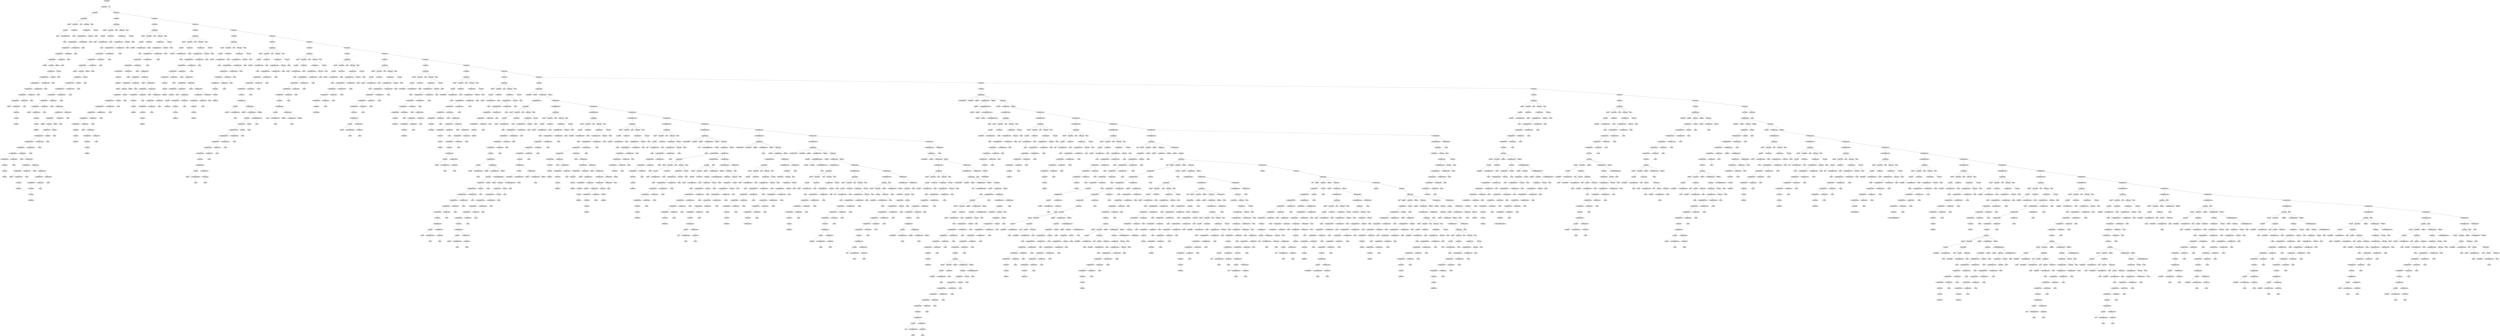 digraph G {
	graph [ranksep=1.5 ratio=fill]
	node [style=filled]
	overlap=false
	8746052013695 [label="<prog>: None"]
	-9223363290802762103 [label="<stmts>: None"]
	8746052013695 -> -9223363290802762103
	8746052013723 [label="<stmt>: None"]
	-9223363290802762103 -> 8746052013723
	-9223363290802762089 [label="<var-dcl>: None"]
	8746052013723 -> -9223363290802762089
	8746052013730 [label="SET: set"]
	-9223363290802762089 -> 8746052013730
	-9223363290802762096 [label="<id-ref>: None"]
	-9223363290802762089 -> -9223363290802762096
	8746052013737 [label="<id>: None"]
	-9223363290802762096 -> 8746052013737
	8746052013744 [label="ID: ghj"]
	8746052013737 -> 8746052013744
	-9223363290802762061 [label="<array-subscript>: None"]
	8746052013737 -> -9223363290802762061
	8746052013751 [label="λ: None"]
	-9223363290802762061 -> 8746052013751
	-9223363290802762068 [label="<dot-ref>: None"]
	-9223363290802762096 -> -9223363290802762068
	-9223363290802762054 [label="λ: None"]
	-9223363290802762068 -> -9223363290802762054
	8746052013716 [label="TO: to"]
	-9223363290802762089 -> 8746052013716
	-9223363290802762082 [label="<expr>: None"]
	-9223363290802762089 -> -9223363290802762082
	8746052013758 [label="<logic-expr>: None"]
	-9223363290802762082 -> 8746052013758
	8746052013765 [label="<compare-expr1>: None"]
	8746052013758 -> 8746052013765
	8746052013772 [label="<compare-expr2>: None"]
	8746052013765 -> 8746052013772
	8746052013779 [label="<arith-expr1>: None"]
	8746052013772 -> 8746052013779
	8746052013786 [label="<arith-expr2>: None"]
	8746052013779 -> 8746052013786
	8746052013793 [label="<arith-expr3>: None"]
	8746052013786 -> 8746052013793
	8746052013800 [label="LPAREN: ("]
	8746052013793 -> 8746052013800
	-9223363290802762005 [label="<expr>: None"]
	8746052013793 -> -9223363290802762005
	-9223363290802761998 [label="<logic-expr>: None"]
	-9223363290802762005 -> -9223363290802761998
	-9223363290802761991 [label="<compare-expr1>: None"]
	-9223363290802761998 -> -9223363290802761991
	-9223363290802758908 [label="<compare-expr2>: None"]
	-9223363290802761991 -> -9223363290802758908
	-9223363290802758901 [label="<arith-expr1>: None"]
	-9223363290802758908 -> -9223363290802758901
	-9223363290802758894 [label="<arith-expr2>: None"]
	-9223363290802758901 -> -9223363290802758894
	-9223363290802758887 [label="<arith-expr3>: None"]
	-9223363290802758894 -> -9223363290802758887
	-9223363290802758880 [label="MINUS: -"]
	-9223363290802758887 -> -9223363290802758880
	8746052016932 [label="<arith-expr3>: None"]
	-9223363290802758887 -> 8746052016932
	-9223363290802758873 [label="<term>: None"]
	8746052016932 -> -9223363290802758873
	8746052016939 [label="<val>: None"]
	-9223363290802758873 -> 8746052016939
	-9223363290802758866 [label="INTEGER: 2"]
	8746052016939 -> -9223363290802758866
	8746052016925 [label="<arith-op2>: None"]
	-9223363290802758894 -> 8746052016925
	8746052016946 [label="λ: None"]
	8746052016925 -> 8746052016946
	8746052016918 [label="<arith-op1>: None"]
	-9223363290802758901 -> 8746052016918
	-9223363290802758859 [label="λ: None"]
	8746052016918 -> -9223363290802758859
	8746052016911 [label="<compare-op2>: None"]
	-9223363290802758908 -> 8746052016911
	8746052016953 [label="λ: None"]
	8746052016911 -> 8746052016953
	8746052016904 [label="<compare-op1>: None"]
	-9223363290802761991 -> 8746052016904
	-9223363290802758852 [label="λ: None"]
	8746052016904 -> -9223363290802758852
	8746052013821 [label="<and>: None"]
	-9223363290802761998 -> 8746052013821
	8746052016960 [label="λ: None"]
	8746052013821 -> 8746052016960
	8746052013814 [label="<or>: None"]
	-9223363290802762005 -> 8746052013814
	-9223363290802758845 [label="λ: None"]
	8746052013814 -> -9223363290802758845
	8746052013807 [label="RPAREN: )"]
	8746052013793 -> 8746052013807
	-9223363290802762012 [label="<arith-op2>: None"]
	8746052013786 -> -9223363290802762012
	8746052016967 [label="λ: None"]
	-9223363290802762012 -> 8746052016967
	-9223363290802762019 [label="<arith-op1>: None"]
	8746052013779 -> -9223363290802762019
	-9223363290802758838 [label="λ: None"]
	-9223363290802762019 -> -9223363290802758838
	-9223363290802762026 [label="<compare-op2>: None"]
	8746052013772 -> -9223363290802762026
	8746052016974 [label="λ: None"]
	-9223363290802762026 -> 8746052016974
	-9223363290802762033 [label="<compare-op1>: None"]
	8746052013765 -> -9223363290802762033
	-9223363290802758831 [label="λ: None"]
	-9223363290802762033 -> -9223363290802758831
	-9223363290802762040 [label="<and>: None"]
	8746052013758 -> -9223363290802762040
	8746052016981 [label="λ: None"]
	-9223363290802762040 -> 8746052016981
	-9223363290802762047 [label="<or>: None"]
	-9223363290802762082 -> -9223363290802762047
	-9223363290802758824 [label="λ: None"]
	-9223363290802762047 -> -9223363290802758824
	-9223363290802762075 [label="END: ;"]
	-9223363290802762089 -> -9223363290802762075
	8746052013709 [label="<stmts>: None"]
	-9223363290802762103 -> 8746052013709
	8746052016988 [label="<stmt>: None"]
	8746052013709 -> 8746052016988
	8746052016995 [label="<var-dcl>: None"]
	8746052016988 -> 8746052016995
	-9223363290802758810 [label="SET: set"]
	8746052016995 -> -9223363290802758810
	8746052017002 [label="<id-ref>: None"]
	8746052016995 -> 8746052017002
	8746052017016 [label="<id>: None"]
	8746052017002 -> 8746052017016
	8746052017023 [label="ID: bird"]
	8746052017016 -> 8746052017023
	-9223363290802758782 [label="<array-subscript>: None"]
	8746052017016 -> -9223363290802758782
	8746052017030 [label="λ: None"]
	-9223363290802758782 -> 8746052017030
	-9223363290802758789 [label="<dot-ref>: None"]
	8746052017002 -> -9223363290802758789
	-9223363290802758775 [label="λ: None"]
	-9223363290802758789 -> -9223363290802758775
	-9223363290802758803 [label="TO: to"]
	8746052016995 -> -9223363290802758803
	8746052017009 [label="<expr>: None"]
	8746052016995 -> 8746052017009
	8746052017037 [label="<logic-expr>: None"]
	8746052017009 -> 8746052017037
	8746052017044 [label="<compare-expr1>: None"]
	8746052017037 -> 8746052017044
	8746052017051 [label="<compare-expr2>: None"]
	8746052017044 -> 8746052017051
	8746052017058 [label="<arith-expr1>: None"]
	8746052017051 -> 8746052017058
	8746052017065 [label="<arith-expr2>: None"]
	8746052017058 -> 8746052017065
	8746052017072 [label="<arith-expr3>: None"]
	8746052017065 -> 8746052017072
	8746052017079 [label="LPAREN: ("]
	8746052017072 -> 8746052017079
	-9223363290802758726 [label="<expr>: None"]
	8746052017072 -> -9223363290802758726
	-9223363290802758719 [label="<logic-expr>: None"]
	-9223363290802758726 -> -9223363290802758719
	-9223363290802758712 [label="<compare-expr1>: None"]
	-9223363290802758719 -> -9223363290802758712
	-9223363290802758705 [label="<compare-expr2>: None"]
	-9223363290802758712 -> -9223363290802758705
	-9223363290802758698 [label="<arith-expr1>: None"]
	-9223363290802758705 -> -9223363290802758698
	-9223363290802758691 [label="<arith-expr2>: None"]
	-9223363290802758698 -> -9223363290802758691
	-9223363290802758684 [label="<arith-expr3>: None"]
	-9223363290802758691 -> -9223363290802758684
	-9223363290802758677 [label="MINUS: -"]
	-9223363290802758684 -> -9223363290802758677
	8746052017135 [label="<arith-expr3>: None"]
	-9223363290802758684 -> 8746052017135
	-9223363290802758670 [label="<term>: None"]
	8746052017135 -> -9223363290802758670
	8746052017142 [label="<val>: None"]
	-9223363290802758670 -> 8746052017142
	-9223363290802758663 [label="INTEGER: 12"]
	8746052017142 -> -9223363290802758663
	8746052017128 [label="<arith-op2>: None"]
	-9223363290802758691 -> 8746052017128
	8746052017149 [label="λ: None"]
	8746052017128 -> 8746052017149
	8746052017121 [label="<arith-op1>: None"]
	-9223363290802758698 -> 8746052017121
	-9223363290802757116 [label="PLUS: +"]
	8746052017121 -> -9223363290802757116
	8746052018696 [label="<arith-expr1>: None"]
	8746052017121 -> 8746052018696
	-9223363290802757109 [label="<arith-expr2>: None"]
	8746052018696 -> -9223363290802757109
	-9223363290802757102 [label="<arith-expr3>: None"]
	-9223363290802757109 -> -9223363290802757102
	-9223363290802757095 [label="LPAREN: ("]
	-9223363290802757102 -> -9223363290802757095
	8746052018717 [label="<expr>: None"]
	-9223363290802757102 -> 8746052018717
	8746052018724 [label="<logic-expr>: None"]
	8746052018717 -> 8746052018724
	8746052018731 [label="<compare-expr1>: None"]
	8746052018724 -> 8746052018731
	8746052018738 [label="<compare-expr2>: None"]
	8746052018731 -> 8746052018738
	8746052018745 [label="<arith-expr1>: None"]
	8746052018738 -> 8746052018745
	8746052018752 [label="<arith-expr2>: None"]
	8746052018745 -> 8746052018752
	8746052018759 [label="<arith-expr3>: None"]
	8746052018752 -> 8746052018759
	8746052018766 [label="<term>: None"]
	8746052018759 -> 8746052018766
	-9223363290802757039 [label="<val>: None"]
	8746052018766 -> -9223363290802757039
	8746052018773 [label="FLOAT: 3.2"]
	-9223363290802757039 -> 8746052018773
	-9223363290802757046 [label="<arith-op2>: None"]
	8746052018752 -> -9223363290802757046
	-9223363290802757032 [label="λ: None"]
	-9223363290802757046 -> -9223363290802757032
	-9223363290802757053 [label="<arith-op1>: None"]
	8746052018745 -> -9223363290802757053
	8746052018780 [label="PLUS: +"]
	-9223363290802757053 -> 8746052018780
	-9223363290802757025 [label="<arith-expr1>: None"]
	-9223363290802757053 -> -9223363290802757025
	8746052018787 [label="<arith-expr2>: None"]
	-9223363290802757025 -> 8746052018787
	8746052018794 [label="<arith-expr3>: None"]
	8746052018787 -> 8746052018794
	8746052018801 [label="MINUS: -"]
	8746052018794 -> 8746052018801
	-9223363290802757004 [label="<arith-expr3>: None"]
	8746052018794 -> -9223363290802757004
	8746052018808 [label="<term>: None"]
	-9223363290802757004 -> 8746052018808
	-9223363290802756997 [label="STRING: \"hej\""]
	8746052018808 -> -9223363290802756997
	-9223363290802757011 [label="<arith-op2>: None"]
	8746052018787 -> -9223363290802757011
	8746052018815 [label="λ: None"]
	-9223363290802757011 -> 8746052018815
	-9223363290802757018 [label="<arith-op1>: None"]
	-9223363290802757025 -> -9223363290802757018
	-9223363290802756990 [label="PLUS: +"]
	-9223363290802757018 -> -9223363290802756990
	8746052018822 [label="<arith-expr1>: None"]
	-9223363290802757018 -> 8746052018822
	-9223363290802756983 [label="<arith-expr2>: None"]
	8746052018822 -> -9223363290802756983
	-9223363290802756976 [label="<arith-expr3>: None"]
	-9223363290802756983 -> -9223363290802756976
	-9223363290802756969 [label="<term>: None"]
	-9223363290802756976 -> -9223363290802756969
	8746052018843 [label="<val>: None"]
	-9223363290802756969 -> 8746052018843
	-9223363290802756962 [label="INTEGER: 123"]
	8746052018843 -> -9223363290802756962
	8746052018836 [label="<arith-op2>: None"]
	-9223363290802756983 -> 8746052018836
	8746052018850 [label="λ: None"]
	8746052018836 -> 8746052018850
	8746052018829 [label="<arith-op1>: None"]
	8746052018822 -> 8746052018829
	-9223363290802756955 [label="λ: None"]
	8746052018829 -> -9223363290802756955
	-9223363290802757060 [label="<compare-op2>: None"]
	8746052018738 -> -9223363290802757060
	8746052018857 [label="λ: None"]
	-9223363290802757060 -> 8746052018857
	-9223363290802757067 [label="<compare-op1>: None"]
	8746052018731 -> -9223363290802757067
	-9223363290802756948 [label="λ: None"]
	-9223363290802757067 -> -9223363290802756948
	-9223363290802757074 [label="<and>: None"]
	8746052018724 -> -9223363290802757074
	8746052018864 [label="λ: None"]
	-9223363290802757074 -> 8746052018864
	-9223363290802757081 [label="<or>: None"]
	8746052018717 -> -9223363290802757081
	-9223363290802756941 [label="λ: None"]
	-9223363290802757081 -> -9223363290802756941
	-9223363290802757088 [label="RPAREN: )"]
	-9223363290802757102 -> -9223363290802757088
	8746052018710 [label="<arith-op2>: None"]
	-9223363290802757109 -> 8746052018710
	8746052018871 [label="λ: None"]
	8746052018710 -> 8746052018871
	8746052018703 [label="<arith-op1>: None"]
	8746052018696 -> 8746052018703
	-9223363290802756934 [label="λ: None"]
	8746052018703 -> -9223363290802756934
	8746052017114 [label="<compare-op2>: None"]
	-9223363290802758705 -> 8746052017114
	8746052018878 [label="λ: None"]
	8746052017114 -> 8746052018878
	8746052017107 [label="<compare-op1>: None"]
	-9223363290802758712 -> 8746052017107
	-9223363290802756927 [label="λ: None"]
	8746052017107 -> -9223363290802756927
	8746052017100 [label="<and>: None"]
	-9223363290802758719 -> 8746052017100
	8746052018885 [label="λ: None"]
	8746052017100 -> 8746052018885
	8746052017093 [label="<or>: None"]
	-9223363290802758726 -> 8746052017093
	-9223363290802756920 [label="λ: None"]
	8746052017093 -> -9223363290802756920
	8746052017086 [label="RPAREN: )"]
	8746052017072 -> 8746052017086
	-9223363290802758733 [label="<arith-op2>: None"]
	8746052017065 -> -9223363290802758733
	8746052018892 [label="λ: None"]
	-9223363290802758733 -> 8746052018892
	-9223363290802758740 [label="<arith-op1>: None"]
	8746052017058 -> -9223363290802758740
	-9223363290802756913 [label="λ: None"]
	-9223363290802758740 -> -9223363290802756913
	-9223363290802758747 [label="<compare-op2>: None"]
	8746052017051 -> -9223363290802758747
	8746052018899 [label="λ: None"]
	-9223363290802758747 -> 8746052018899
	-9223363290802758754 [label="<compare-op1>: None"]
	8746052017044 -> -9223363290802758754
	-9223363290802756906 [label="λ: None"]
	-9223363290802758754 -> -9223363290802756906
	-9223363290802758761 [label="<and>: None"]
	8746052017037 -> -9223363290802758761
	8746052018906 [label="λ: None"]
	-9223363290802758761 -> 8746052018906
	-9223363290802758768 [label="<or>: None"]
	8746052017009 -> -9223363290802758768
	-9223363290802756899 [label="λ: None"]
	-9223363290802758768 -> -9223363290802756899
	-9223363290802758796 [label="END: ;"]
	8746052016995 -> -9223363290802758796
	-9223363290802758817 [label="<stmts>: None"]
	8746052013709 -> -9223363290802758817
	8746052018913 [label="<stmt>: None"]
	-9223363290802758817 -> 8746052018913
	8746052018920 [label="<var-dcl>: None"]
	8746052018913 -> 8746052018920
	-9223363290802756885 [label="SET: set"]
	8746052018920 -> -9223363290802756885
	8746052018927 [label="<id-ref>: None"]
	8746052018920 -> 8746052018927
	8746052018941 [label="<id>: None"]
	8746052018927 -> 8746052018941
	8746052019720 [label="ID: bhbhbh"]
	8746052018941 -> 8746052019720
	-9223363290802756085 [label="<array-subscript>: None"]
	8746052018941 -> -9223363290802756085
	8746052019727 [label="λ: None"]
	-9223363290802756085 -> 8746052019727
	-9223363290802756092 [label="<dot-ref>: None"]
	8746052018927 -> -9223363290802756092
	-9223363290802756078 [label="λ: None"]
	-9223363290802756092 -> -9223363290802756078
	-9223363290802756878 [label="TO: to"]
	8746052018920 -> -9223363290802756878
	8746052018934 [label="<expr>: None"]
	8746052018920 -> 8746052018934
	8746052019734 [label="<logic-expr>: None"]
	8746052018934 -> 8746052019734
	8746052019741 [label="<compare-expr1>: None"]
	8746052019734 -> 8746052019741
	8746052019748 [label="<compare-expr2>: None"]
	8746052019741 -> 8746052019748
	8746052019755 [label="<arith-expr1>: None"]
	8746052019748 -> 8746052019755
	8746052019762 [label="<arith-expr2>: None"]
	8746052019755 -> 8746052019762
	8746052019769 [label="<arith-expr3>: None"]
	8746052019762 -> 8746052019769
	8746052019776 [label="<term>: None"]
	8746052019769 -> 8746052019776
	-9223363290802756029 [label="STRING: \"hej\""]
	8746052019776 -> -9223363290802756029
	-9223363290802756036 [label="<arith-op2>: None"]
	8746052019762 -> -9223363290802756036
	8746052019783 [label="λ: None"]
	-9223363290802756036 -> 8746052019783
	-9223363290802756043 [label="<arith-op1>: None"]
	8746052019755 -> -9223363290802756043
	-9223363290802756022 [label="PLUS: +"]
	-9223363290802756043 -> -9223363290802756022
	8746052019790 [label="<arith-expr1>: None"]
	-9223363290802756043 -> 8746052019790
	-9223363290802756015 [label="<arith-expr2>: None"]
	8746052019790 -> -9223363290802756015
	-9223363290802756008 [label="<arith-expr3>: None"]
	-9223363290802756015 -> -9223363290802756008
	-9223363290802756001 [label="LPAREN: ("]
	-9223363290802756008 -> -9223363290802756001
	8746052019811 [label="<expr>: None"]
	-9223363290802756008 -> 8746052019811
	8746052019818 [label="<logic-expr>: None"]
	8746052019811 -> 8746052019818
	8746052019825 [label="<compare-expr1>: None"]
	8746052019818 -> 8746052019825
	8746052019832 [label="<compare-expr2>: None"]
	8746052019825 -> 8746052019832
	8746052019839 [label="<arith-expr1>: None"]
	8746052019832 -> 8746052019839
	8746052019846 [label="<arith-expr2>: None"]
	8746052019839 -> 8746052019846
	8746052019853 [label="<arith-expr3>: None"]
	8746052019846 -> 8746052019853
	8746052019860 [label="<term>: None"]
	8746052019853 -> 8746052019860
	-9223363290802755945 [label="<val>: None"]
	8746052019860 -> -9223363290802755945
	8746052019867 [label="FLOAT: 123.2"]
	-9223363290802755945 -> 8746052019867
	-9223363290802755952 [label="<arith-op2>: None"]
	8746052019846 -> -9223363290802755952
	-9223363290802755938 [label="MULT: *"]
	-9223363290802755952 -> -9223363290802755938
	8746052019874 [label="<arith-expr2>: None"]
	-9223363290802755952 -> 8746052019874
	-9223363290802755931 [label="<arith-expr3>: None"]
	8746052019874 -> -9223363290802755931
	-9223363290802755924 [label="<term>: None"]
	-9223363290802755931 -> -9223363290802755924
	8746052019888 [label="<val>: None"]
	-9223363290802755924 -> 8746052019888
	-9223363290802755917 [label="INTEGER: 3"]
	8746052019888 -> -9223363290802755917
	8746052019881 [label="<arith-op2>: None"]
	8746052019874 -> 8746052019881
	8746052019895 [label="λ: None"]
	8746052019881 -> 8746052019895
	-9223363290802755959 [label="<arith-op1>: None"]
	8746052019839 -> -9223363290802755959
	-9223363290802755910 [label="λ: None"]
	-9223363290802755959 -> -9223363290802755910
	-9223363290802755966 [label="<compare-op2>: None"]
	8746052019832 -> -9223363290802755966
	8746052019902 [label="λ: None"]
	-9223363290802755966 -> 8746052019902
	-9223363290802755973 [label="<compare-op1>: None"]
	8746052019825 -> -9223363290802755973
	-9223363290802755903 [label="λ: None"]
	-9223363290802755973 -> -9223363290802755903
	-9223363290802755980 [label="<and>: None"]
	8746052019818 -> -9223363290802755980
	8746052019909 [label="λ: None"]
	-9223363290802755980 -> 8746052019909
	-9223363290802755987 [label="<or>: None"]
	8746052019811 -> -9223363290802755987
	-9223363290802755896 [label="λ: None"]
	-9223363290802755987 -> -9223363290802755896
	-9223363290802755994 [label="RPAREN: )"]
	-9223363290802756008 -> -9223363290802755994
	8746052019804 [label="<arith-op2>: None"]
	-9223363290802756015 -> 8746052019804
	8746052019916 [label="λ: None"]
	8746052019804 -> 8746052019916
	8746052019797 [label="<arith-op1>: None"]
	8746052019790 -> 8746052019797
	-9223363290802755889 [label="MINUS: -"]
	8746052019797 -> -9223363290802755889
	8746052019923 [label="<arith-expr1>: None"]
	8746052019797 -> 8746052019923
	-9223363290802755882 [label="<arith-expr2>: None"]
	8746052019923 -> -9223363290802755882
	-9223363290802755875 [label="<arith-expr3>: None"]
	-9223363290802755882 -> -9223363290802755875
	-9223363290802755868 [label="<term>: None"]
	-9223363290802755875 -> -9223363290802755868
	8746052019944 [label="<val>: None"]
	-9223363290802755868 -> 8746052019944
	-9223363290802755861 [label="INTEGER: 1"]
	8746052019944 -> -9223363290802755861
	8746052019937 [label="<arith-op2>: None"]
	-9223363290802755882 -> 8746052019937
	8746052019951 [label="λ: None"]
	8746052019937 -> 8746052019951
	8746052019930 [label="<arith-op1>: None"]
	8746052019923 -> 8746052019930
	-9223363290802755854 [label="PLUS: +"]
	8746052019930 -> -9223363290802755854
	8746052019958 [label="<arith-expr1>: None"]
	8746052019930 -> 8746052019958
	-9223363290802755847 [label="<arith-expr2>: None"]
	8746052019958 -> -9223363290802755847
	-9223363290802754556 [label="<arith-expr3>: None"]
	-9223363290802755847 -> -9223363290802754556
	-9223363290802754549 [label="<term>: None"]
	-9223363290802754556 -> -9223363290802754549
	8746052021263 [label="<val>: None"]
	-9223363290802754549 -> 8746052021263
	-9223363290802754542 [label="INTEGER: 3"]
	8746052021263 -> -9223363290802754542
	8746052021256 [label="<arith-op2>: None"]
	-9223363290802755847 -> 8746052021256
	8746052021270 [label="λ: None"]
	8746052021256 -> 8746052021270
	8746052019965 [label="<arith-op1>: None"]
	8746052019958 -> 8746052019965
	-9223363290802754535 [label="λ: None"]
	8746052019965 -> -9223363290802754535
	-9223363290802756050 [label="<compare-op2>: None"]
	8746052019748 -> -9223363290802756050
	8746052021277 [label="λ: None"]
	-9223363290802756050 -> 8746052021277
	-9223363290802756057 [label="<compare-op1>: None"]
	8746052019741 -> -9223363290802756057
	-9223363290802754528 [label="λ: None"]
	-9223363290802756057 -> -9223363290802754528
	-9223363290802756064 [label="<and>: None"]
	8746052019734 -> -9223363290802756064
	8746052021284 [label="λ: None"]
	-9223363290802756064 -> 8746052021284
	-9223363290802756071 [label="<or>: None"]
	8746052018934 -> -9223363290802756071
	-9223363290802754521 [label="λ: None"]
	-9223363290802756071 -> -9223363290802754521
	-9223363290802756871 [label="END: ;"]
	8746052018920 -> -9223363290802756871
	-9223363290802756892 [label="<stmts>: None"]
	-9223363290802758817 -> -9223363290802756892
	8746052021291 [label="<stmt>: None"]
	-9223363290802756892 -> 8746052021291
	8746052021298 [label="<var-dcl>: None"]
	8746052021291 -> 8746052021298
	-9223363290802754507 [label="SET: set"]
	8746052021298 -> -9223363290802754507
	8746052021305 [label="<id-ref>: None"]
	8746052021298 -> 8746052021305
	8746052021319 [label="<id>: None"]
	8746052021305 -> 8746052021319
	8746052021326 [label="ID: number1"]
	8746052021319 -> 8746052021326
	-9223363290802754479 [label="<array-subscript>: None"]
	8746052021319 -> -9223363290802754479
	8746052021333 [label="λ: None"]
	-9223363290802754479 -> 8746052021333
	-9223363290802754486 [label="<dot-ref>: None"]
	8746052021305 -> -9223363290802754486
	-9223363290802754472 [label="λ: None"]
	-9223363290802754486 -> -9223363290802754472
	-9223363290802754500 [label="TO: to"]
	8746052021298 -> -9223363290802754500
	8746052021312 [label="<expr>: None"]
	8746052021298 -> 8746052021312
	8746052021340 [label="<logic-expr>: None"]
	8746052021312 -> 8746052021340
	8746052021347 [label="<compare-expr1>: None"]
	8746052021340 -> 8746052021347
	8746052021354 [label="<compare-expr2>: None"]
	8746052021347 -> 8746052021354
	8746052021361 [label="<arith-expr1>: None"]
	8746052021354 -> 8746052021361
	8746052021368 [label="<arith-expr2>: None"]
	8746052021361 -> 8746052021368
	8746052021375 [label="<arith-expr3>: None"]
	8746052021368 -> 8746052021375
	8746052021382 [label="<term>: None"]
	8746052021375 -> 8746052021382
	-9223363290802754423 [label="<val>: None"]
	8746052021382 -> -9223363290802754423
	8746052021389 [label="INTEGER: 4"]
	-9223363290802754423 -> 8746052021389
	-9223363290802754430 [label="<arith-op2>: None"]
	8746052021368 -> -9223363290802754430
	-9223363290802754416 [label="λ: None"]
	-9223363290802754430 -> -9223363290802754416
	-9223363290802754437 [label="<arith-op1>: None"]
	8746052021361 -> -9223363290802754437
	8746052021396 [label="PLUS: +"]
	-9223363290802754437 -> 8746052021396
	-9223363290802754409 [label="<arith-expr1>: None"]
	-9223363290802754437 -> -9223363290802754409
	8746052021403 [label="<arith-expr2>: None"]
	-9223363290802754409 -> 8746052021403
	8746052021410 [label="<arith-expr3>: None"]
	8746052021403 -> 8746052021410
	8746052021417 [label="<term>: None"]
	8746052021410 -> 8746052021417
	-9223363290802754388 [label="<val>: None"]
	8746052021417 -> -9223363290802754388
	8746052021424 [label="INTEGER: 123"]
	-9223363290802754388 -> 8746052021424
	-9223363290802754395 [label="<arith-op2>: None"]
	8746052021403 -> -9223363290802754395
	-9223363290802754381 [label="MULT: *"]
	-9223363290802754395 -> -9223363290802754381
	8746052021431 [label="<arith-expr2>: None"]
	-9223363290802754395 -> 8746052021431
	-9223363290802754374 [label="<arith-expr3>: None"]
	8746052021431 -> -9223363290802754374
	-9223363290802754367 [label="<term>: None"]
	-9223363290802754374 -> -9223363290802754367
	8746052021445 [label="<val>: None"]
	-9223363290802754367 -> 8746052021445
	-9223363290802754360 [label="INTEGER: 3"]
	8746052021445 -> -9223363290802754360
	8746052021438 [label="<arith-op2>: None"]
	8746052021431 -> 8746052021438
	8746052021452 [label="λ: None"]
	8746052021438 -> 8746052021452
	-9223363290802754402 [label="<arith-op1>: None"]
	-9223363290802754409 -> -9223363290802754402
	-9223363290802754353 [label="MINUS: -"]
	-9223363290802754402 -> -9223363290802754353
	8746052021459 [label="<arith-expr1>: None"]
	-9223363290802754402 -> 8746052021459
	-9223363290802754346 [label="<arith-expr2>: None"]
	8746052021459 -> -9223363290802754346
	-9223363290802754339 [label="<arith-expr3>: None"]
	-9223363290802754346 -> -9223363290802754339
	-9223363290802754332 [label="<term>: None"]
	-9223363290802754339 -> -9223363290802754332
	8746052021480 [label="<val>: None"]
	-9223363290802754332 -> 8746052021480
	-9223363290802754325 [label="INTEGER: 1"]
	8746052021480 -> -9223363290802754325
	8746052021473 [label="<arith-op2>: None"]
	-9223363290802754346 -> 8746052021473
	8746052021487 [label="λ: None"]
	8746052021473 -> 8746052021487
	8746052021466 [label="<arith-op1>: None"]
	8746052021459 -> 8746052021466
	-9223363290802754318 [label="λ: None"]
	8746052021466 -> -9223363290802754318
	-9223363290802754444 [label="<compare-op2>: None"]
	8746052021354 -> -9223363290802754444
	8746052021494 [label="λ: None"]
	-9223363290802754444 -> 8746052021494
	-9223363290802754451 [label="<compare-op1>: None"]
	8746052021347 -> -9223363290802754451
	-9223363290802754311 [label="λ: None"]
	-9223363290802754451 -> -9223363290802754311
	-9223363290802754458 [label="<and>: None"]
	8746052021340 -> -9223363290802754458
	8746052021501 [label="λ: None"]
	-9223363290802754458 -> 8746052021501
	-9223363290802754465 [label="<or>: None"]
	8746052021312 -> -9223363290802754465
	-9223363290802753276 [label="λ: None"]
	-9223363290802754465 -> -9223363290802753276
	-9223363290802754493 [label="END: ;"]
	8746052021298 -> -9223363290802754493
	-9223363290802754514 [label="<stmts>: None"]
	-9223363290802756892 -> -9223363290802754514
	8746052022536 [label="<stmt>: None"]
	-9223363290802754514 -> 8746052022536
	8746052022543 [label="<var-dcl>: None"]
	8746052022536 -> 8746052022543
	-9223363290802753262 [label="SET: set"]
	8746052022543 -> -9223363290802753262
	8746052022550 [label="<id-ref>: None"]
	8746052022543 -> 8746052022550
	8746052022564 [label="<id>: None"]
	8746052022550 -> 8746052022564
	8746052022571 [label="ID: temp1"]
	8746052022564 -> 8746052022571
	-9223363290802753234 [label="<array-subscript>: None"]
	8746052022564 -> -9223363290802753234
	8746052022578 [label="λ: None"]
	-9223363290802753234 -> 8746052022578
	-9223363290802753241 [label="<dot-ref>: None"]
	8746052022550 -> -9223363290802753241
	-9223363290802753227 [label="λ: None"]
	-9223363290802753241 -> -9223363290802753227
	-9223363290802753255 [label="TO: to"]
	8746052022543 -> -9223363290802753255
	8746052022557 [label="<expr>: None"]
	8746052022543 -> 8746052022557
	8746052022585 [label="<logic-expr>: None"]
	8746052022557 -> 8746052022585
	8746052022592 [label="<compare-expr1>: None"]
	8746052022585 -> 8746052022592
	8746052022599 [label="<compare-expr2>: None"]
	8746052022592 -> 8746052022599
	8746052022606 [label="<arith-expr1>: None"]
	8746052022599 -> 8746052022606
	8746052022613 [label="<arith-expr2>: None"]
	8746052022606 -> 8746052022613
	8746052022620 [label="<arith-expr3>: None"]
	8746052022613 -> 8746052022620
	8746052022627 [label="<term>: None"]
	8746052022620 -> 8746052022627
	-9223363290802753178 [label="<val>: None"]
	8746052022627 -> -9223363290802753178
	8746052022634 [label="INTEGER: 10"]
	-9223363290802753178 -> 8746052022634
	-9223363290802753185 [label="<arith-op2>: None"]
	8746052022613 -> -9223363290802753185
	-9223363290802753171 [label="λ: None"]
	-9223363290802753185 -> -9223363290802753171
	-9223363290802753192 [label="<arith-op1>: None"]
	8746052022606 -> -9223363290802753192
	8746052022641 [label="λ: None"]
	-9223363290802753192 -> 8746052022641
	-9223363290802753199 [label="<compare-op2>: None"]
	8746052022599 -> -9223363290802753199
	-9223363290802753164 [label="λ: None"]
	-9223363290802753199 -> -9223363290802753164
	-9223363290802753206 [label="<compare-op1>: None"]
	8746052022592 -> -9223363290802753206
	8746052022648 [label="λ: None"]
	-9223363290802753206 -> 8746052022648
	-9223363290802753213 [label="<and>: None"]
	8746052022585 -> -9223363290802753213
	-9223363290802753157 [label="λ: None"]
	-9223363290802753213 -> -9223363290802753157
	-9223363290802753220 [label="<or>: None"]
	8746052022557 -> -9223363290802753220
	8746052022655 [label="λ: None"]
	-9223363290802753220 -> 8746052022655
	-9223363290802753248 [label="END: ;"]
	8746052022543 -> -9223363290802753248
	-9223363290802753269 [label="<stmts>: None"]
	-9223363290802754514 -> -9223363290802753269
	-9223363290802753150 [label="<stmt>: None"]
	-9223363290802753269 -> -9223363290802753150
	-9223363290802753143 [label="<var-dcl>: None"]
	-9223363290802753150 -> -9223363290802753143
	8746052022669 [label="SET: set"]
	-9223363290802753143 -> 8746052022669
	-9223363290802753136 [label="<id-ref>: None"]
	-9223363290802753143 -> -9223363290802753136
	-9223363290802753122 [label="<id>: None"]
	-9223363290802753136 -> -9223363290802753122
	-9223363290802753115 [label="ID: switch1"]
	-9223363290802753122 -> -9223363290802753115
	8746052022697 [label="<array-subscript>: None"]
	-9223363290802753122 -> 8746052022697
	-9223363290802753108 [label="λ: None"]
	8746052022697 -> -9223363290802753108
	8746052022690 [label="<dot-ref>: None"]
	-9223363290802753136 -> 8746052022690
	8746052022704 [label="λ: None"]
	8746052022690 -> 8746052022704
	8746052022676 [label="TO: to"]
	-9223363290802753143 -> 8746052022676
	-9223363290802753129 [label="<expr>: None"]
	-9223363290802753143 -> -9223363290802753129
	-9223363290802753101 [label="<logic-expr>: None"]
	-9223363290802753129 -> -9223363290802753101
	-9223363290802753094 [label="<compare-expr1>: None"]
	-9223363290802753101 -> -9223363290802753094
	-9223363290802753087 [label="<compare-expr2>: None"]
	-9223363290802753094 -> -9223363290802753087
	-9223363290802753080 [label="<arith-expr1>: None"]
	-9223363290802753087 -> -9223363290802753080
	-9223363290802753073 [label="<arith-expr2>: None"]
	-9223363290802753080 -> -9223363290802753073
	-9223363290802753066 [label="<arith-expr3>: None"]
	-9223363290802753073 -> -9223363290802753066
	-9223363290802753059 [label="<term>: None"]
	-9223363290802753066 -> -9223363290802753059
	8746052022753 [label="<id-operation>: None"]
	-9223363290802753059 -> 8746052022753
	-9223363290802753052 [label="<id>: None"]
	8746052022753 -> -9223363290802753052
	-9223363290802753045 [label="ID: Switch"]
	-9223363290802753052 -> -9223363290802753045
	8746052022767 [label="<array-subscript>: None"]
	-9223363290802753052 -> 8746052022767
	-9223363290802753038 [label="λ: None"]
	8746052022767 -> -9223363290802753038
	8746052022760 [label="<id-operator>: None"]
	8746052022753 -> 8746052022760
	8746052022774 [label="LPAREN: ("]
	8746052022760 -> 8746052022774
	-9223363290802753031 [label="<actual-params>: None"]
	8746052022760 -> -9223363290802753031
	-9223363290802752252 [label="<expr>: None"]
	-9223363290802753031 -> -9223363290802752252
	-9223363290802752245 [label="<logic-expr>: None"]
	-9223363290802752252 -> -9223363290802752245
	-9223363290802752238 [label="<compare-expr1>: None"]
	-9223363290802752245 -> -9223363290802752238
	-9223363290802752231 [label="<compare-expr2>: None"]
	-9223363290802752238 -> -9223363290802752231
	-9223363290802752224 [label="<arith-expr1>: None"]
	-9223363290802752231 -> -9223363290802752224
	-9223363290802752217 [label="<arith-expr2>: None"]
	-9223363290802752224 -> -9223363290802752217
	-9223363290802752210 [label="<arith-expr3>: None"]
	-9223363290802752217 -> -9223363290802752210
	-9223363290802752203 [label="<term>: None"]
	-9223363290802752210 -> -9223363290802752203
	8746052023609 [label="<id-operation>: None"]
	-9223363290802752203 -> 8746052023609
	-9223363290802752196 [label="<id>: None"]
	8746052023609 -> -9223363290802752196
	-9223363290802752189 [label="ID: pin11"]
	-9223363290802752196 -> -9223363290802752189
	8746052023623 [label="<array-subscript>: None"]
	-9223363290802752196 -> 8746052023623
	-9223363290802752182 [label="λ: None"]
	8746052023623 -> -9223363290802752182
	8746052023616 [label="<id-operator>: None"]
	8746052023609 -> 8746052023616
	8746052023630 [label="<dot-ref>: None"]
	8746052023616 -> 8746052023630
	-9223363290802752175 [label="λ: None"]
	8746052023630 -> -9223363290802752175
	8746052023602 [label="<arith-op2>: None"]
	-9223363290802752217 -> 8746052023602
	8746052023637 [label="λ: None"]
	8746052023602 -> 8746052023637
	8746052023595 [label="<arith-op1>: None"]
	-9223363290802752224 -> 8746052023595
	-9223363290802752168 [label="λ: None"]
	8746052023595 -> -9223363290802752168
	8746052023588 [label="<compare-op2>: None"]
	-9223363290802752231 -> 8746052023588
	8746052023644 [label="λ: None"]
	8746052023588 -> 8746052023644
	8746052023581 [label="<compare-op1>: None"]
	-9223363290802752238 -> 8746052023581
	-9223363290802752161 [label="λ: None"]
	8746052023581 -> -9223363290802752161
	8746052023574 [label="<and>: None"]
	-9223363290802752245 -> 8746052023574
	8746052023651 [label="λ: None"]
	8746052023574 -> 8746052023651
	8746052023567 [label="<or>: None"]
	-9223363290802752252 -> 8746052023567
	-9223363290802752154 [label="λ: None"]
	8746052023567 -> -9223363290802752154
	8746052023560 [label="<multi-actual-params>: None"]
	-9223363290802753031 -> 8746052023560
	8746052023658 [label="λ: None"]
	8746052023560 -> 8746052023658
	8746052022781 [label="RPAREN: )"]
	8746052022760 -> 8746052022781
	8746052022746 [label="<arith-op2>: None"]
	-9223363290802753073 -> 8746052022746
	-9223363290802752147 [label="λ: None"]
	8746052022746 -> -9223363290802752147
	8746052022739 [label="<arith-op1>: None"]
	-9223363290802753080 -> 8746052022739
	8746052023665 [label="λ: None"]
	8746052022739 -> 8746052023665
	8746052022732 [label="<compare-op2>: None"]
	-9223363290802753087 -> 8746052022732
	-9223363290802752140 [label="λ: None"]
	8746052022732 -> -9223363290802752140
	8746052022725 [label="<compare-op1>: None"]
	-9223363290802753094 -> 8746052022725
	8746052023672 [label="λ: None"]
	8746052022725 -> 8746052023672
	8746052022718 [label="<and>: None"]
	-9223363290802753101 -> 8746052022718
	-9223363290802752133 [label="λ: None"]
	8746052022718 -> -9223363290802752133
	8746052022711 [label="<or>: None"]
	-9223363290802753129 -> 8746052022711
	8746052023679 [label="λ: None"]
	8746052022711 -> 8746052023679
	8746052022683 [label="END: ;"]
	-9223363290802753143 -> 8746052022683
	8746052022662 [label="<stmts>: None"]
	-9223363290802753269 -> 8746052022662
	-9223363290802752126 [label="<stmt>: None"]
	8746052022662 -> -9223363290802752126
	-9223363290802752119 [label="<var-dcl>: None"]
	-9223363290802752126 -> -9223363290802752119
	8746052023693 [label="SET: set"]
	-9223363290802752119 -> 8746052023693
	-9223363290802752112 [label="<id-ref>: None"]
	-9223363290802752119 -> -9223363290802752112
	-9223363290802752098 [label="<id>: None"]
	-9223363290802752112 -> -9223363290802752098
	-9223363290802752091 [label="ID: list1"]
	-9223363290802752098 -> -9223363290802752091
	8746052023721 [label="<array-subscript>: None"]
	-9223363290802752098 -> 8746052023721
	-9223363290802752084 [label="λ: None"]
	8746052023721 -> -9223363290802752084
	8746052023714 [label="<dot-ref>: None"]
	-9223363290802752112 -> 8746052023714
	8746052023728 [label="λ: None"]
	8746052023714 -> 8746052023728
	8746052023700 [label="TO: to"]
	-9223363290802752119 -> 8746052023700
	-9223363290802752105 [label="<expr>: None"]
	-9223363290802752119 -> -9223363290802752105
	-9223363290802752077 [label="<logic-expr>: None"]
	-9223363290802752105 -> -9223363290802752077
	-9223363290802752070 [label="<compare-expr1>: None"]
	-9223363290802752077 -> -9223363290802752070
	-9223363290802752063 [label="<compare-expr2>: None"]
	-9223363290802752070 -> -9223363290802752063
	-9223363290802752056 [label="<arith-expr1>: None"]
	-9223363290802752063 -> -9223363290802752056
	-9223363290802752049 [label="<arith-expr2>: None"]
	-9223363290802752056 -> -9223363290802752049
	-9223363290802752042 [label="<arith-expr3>: None"]
	-9223363290802752049 -> -9223363290802752042
	-9223363290802752035 [label="<term>: None"]
	-9223363290802752042 -> -9223363290802752035
	8746052023777 [label="<id-operation>: None"]
	-9223363290802752035 -> 8746052023777
	-9223363290802752028 [label="<id>: None"]
	8746052023777 -> -9223363290802752028
	-9223363290802752021 [label="ID: List"]
	-9223363290802752028 -> -9223363290802752021
	8746052023791 [label="<array-subscript>: None"]
	-9223363290802752028 -> 8746052023791
	-9223363290802752014 [label="λ: None"]
	8746052023791 -> -9223363290802752014
	8746052023784 [label="<id-operator>: None"]
	8746052023777 -> 8746052023784
	8746052023798 [label="LPAREN: ("]
	8746052023784 -> 8746052023798
	-9223363290802752007 [label="<actual-params>: None"]
	8746052023784 -> -9223363290802752007
	-9223363290802750716 [label="λ: None"]
	-9223363290802752007 -> -9223363290802750716
	8746052023805 [label="RPAREN: )"]
	8746052023784 -> 8746052023805
	8746052023770 [label="<arith-op2>: None"]
	-9223363290802752049 -> 8746052023770
	8746052025096 [label="λ: None"]
	8746052023770 -> 8746052025096
	8746052023763 [label="<arith-op1>: None"]
	-9223363290802752056 -> 8746052023763
	-9223363290802750709 [label="λ: None"]
	8746052023763 -> -9223363290802750709
	8746052023756 [label="<compare-op2>: None"]
	-9223363290802752063 -> 8746052023756
	8746052025103 [label="λ: None"]
	8746052023756 -> 8746052025103
	8746052023749 [label="<compare-op1>: None"]
	-9223363290802752070 -> 8746052023749
	-9223363290802750702 [label="λ: None"]
	8746052023749 -> -9223363290802750702
	8746052023742 [label="<and>: None"]
	-9223363290802752077 -> 8746052023742
	8746052025110 [label="λ: None"]
	8746052023742 -> 8746052025110
	8746052023735 [label="<or>: None"]
	-9223363290802752105 -> 8746052023735
	-9223363290802750695 [label="λ: None"]
	8746052023735 -> -9223363290802750695
	8746052023707 [label="END: ;"]
	-9223363290802752119 -> 8746052023707
	8746052023686 [label="<stmts>: None"]
	8746052022662 -> 8746052023686
	8746052025117 [label="<stmt>: None"]
	8746052023686 -> 8746052025117
	8746052025124 [label="<var-dcl>: None"]
	8746052025117 -> 8746052025124
	-9223363290802750681 [label="SET: set"]
	8746052025124 -> -9223363290802750681
	8746052025131 [label="<id-ref>: None"]
	8746052025124 -> 8746052025131
	8746052025145 [label="<id>: None"]
	8746052025131 -> 8746052025145
	8746052025152 [label="ID: string"]
	8746052025145 -> 8746052025152
	-9223363290802750653 [label="<array-subscript>: None"]
	8746052025145 -> -9223363290802750653
	8746052025159 [label="λ: None"]
	-9223363290802750653 -> 8746052025159
	-9223363290802750660 [label="<dot-ref>: None"]
	8746052025131 -> -9223363290802750660
	-9223363290802750646 [label="λ: None"]
	-9223363290802750660 -> -9223363290802750646
	-9223363290802750674 [label="TO: to"]
	8746052025124 -> -9223363290802750674
	8746052025138 [label="<expr>: None"]
	8746052025124 -> 8746052025138
	8746052025166 [label="<logic-expr>: None"]
	8746052025138 -> 8746052025166
	8746052025173 [label="<compare-expr1>: None"]
	8746052025166 -> 8746052025173
	8746052025180 [label="<compare-expr2>: None"]
	8746052025173 -> 8746052025180
	8746052025187 [label="<arith-expr1>: None"]
	8746052025180 -> 8746052025187
	8746052025194 [label="<arith-expr2>: None"]
	8746052025187 -> 8746052025194
	8746052025201 [label="<arith-expr3>: None"]
	8746052025194 -> 8746052025201
	8746052025208 [label="<term>: None"]
	8746052025201 -> 8746052025208
	-9223363290802750597 [label="STRING: \"Hello\""]
	8746052025208 -> -9223363290802750597
	-9223363290802750604 [label="<arith-op2>: None"]
	8746052025194 -> -9223363290802750604
	8746052025215 [label="λ: None"]
	-9223363290802750604 -> 8746052025215
	-9223363290802750611 [label="<arith-op1>: None"]
	8746052025187 -> -9223363290802750611
	-9223363290802750590 [label="λ: None"]
	-9223363290802750611 -> -9223363290802750590
	-9223363290802750618 [label="<compare-op2>: None"]
	8746052025180 -> -9223363290802750618
	8746052025222 [label="λ: None"]
	-9223363290802750618 -> 8746052025222
	-9223363290802750625 [label="<compare-op1>: None"]
	8746052025173 -> -9223363290802750625
	-9223363290802750583 [label="λ: None"]
	-9223363290802750625 -> -9223363290802750583
	-9223363290802750632 [label="<and>: None"]
	8746052025166 -> -9223363290802750632
	8746052025229 [label="λ: None"]
	-9223363290802750632 -> 8746052025229
	-9223363290802750639 [label="<or>: None"]
	8746052025138 -> -9223363290802750639
	-9223363290802750576 [label="λ: None"]
	-9223363290802750639 -> -9223363290802750576
	-9223363290802750667 [label="END: ;"]
	8746052025124 -> -9223363290802750667
	-9223363290802750688 [label="<stmts>: None"]
	8746052023686 -> -9223363290802750688
	8746052025236 [label="<stmt>: None"]
	-9223363290802750688 -> 8746052025236
	8746052025243 [label="<var-dcl>: None"]
	8746052025236 -> 8746052025243
	-9223363290802750562 [label="SET: set"]
	8746052025243 -> -9223363290802750562
	8746052025250 [label="<id-ref>: None"]
	8746052025243 -> 8746052025250
	8746052025264 [label="<id>: None"]
	8746052025250 -> 8746052025264
	8746052025271 [label="ID: bacon"]
	8746052025264 -> 8746052025271
	-9223363290802750534 [label="<array-subscript>: None"]
	8746052025264 -> -9223363290802750534
	8746052025278 [label="λ: None"]
	-9223363290802750534 -> 8746052025278
	-9223363290802750541 [label="<dot-ref>: None"]
	8746052025250 -> -9223363290802750541
	-9223363290802750527 [label="λ: None"]
	-9223363290802750541 -> -9223363290802750527
	-9223363290802750555 [label="TO: to"]
	8746052025243 -> -9223363290802750555
	8746052025257 [label="<expr>: None"]
	8746052025243 -> 8746052025257
	8746052025285 [label="<logic-expr>: None"]
	8746052025257 -> 8746052025285
	8746052025292 [label="<compare-expr1>: None"]
	8746052025285 -> 8746052025292
	8746052025299 [label="<compare-expr2>: None"]
	8746052025292 -> 8746052025299
	8746052025306 [label="<arith-expr1>: None"]
	8746052025299 -> 8746052025306
	8746052025313 [label="<arith-expr2>: None"]
	8746052025306 -> 8746052025313
	8746052025320 [label="<arith-expr3>: None"]
	8746052025313 -> 8746052025320
	8746052025327 [label="<term>: None"]
	8746052025320 -> 8746052025327
	-9223363290802750478 [label="<id-operation>: None"]
	8746052025327 -> -9223363290802750478
	8746052025334 [label="<id>: None"]
	-9223363290802750478 -> 8746052025334
	8746052025341 [label="ID: string"]
	8746052025334 -> 8746052025341
	-9223363290802781948 [label="<array-subscript>: None"]
	8746052025334 -> -9223363290802781948
	8746051993864 [label="λ: None"]
	-9223363290802781948 -> 8746051993864
	-9223363290802750471 [label="<id-operator>: None"]
	-9223363290802750478 -> -9223363290802750471
	-9223363290802781941 [label="<dot-ref>: None"]
	-9223363290802750471 -> -9223363290802781941
	8746051993871 [label="λ: None"]
	-9223363290802781941 -> 8746051993871
	-9223363290802750485 [label="<arith-op2>: None"]
	8746052025313 -> -9223363290802750485
	-9223363290802781934 [label="λ: None"]
	-9223363290802750485 -> -9223363290802781934
	-9223363290802750492 [label="<arith-op1>: None"]
	8746052025306 -> -9223363290802750492
	8746051993878 [label="λ: None"]
	-9223363290802750492 -> 8746051993878
	-9223363290802750499 [label="<compare-op2>: None"]
	8746052025299 -> -9223363290802750499
	-9223363290802781927 [label="λ: None"]
	-9223363290802750499 -> -9223363290802781927
	-9223363290802750506 [label="<compare-op1>: None"]
	8746052025292 -> -9223363290802750506
	8746051993885 [label="λ: None"]
	-9223363290802750506 -> 8746051993885
	-9223363290802750513 [label="<and>: None"]
	8746052025285 -> -9223363290802750513
	-9223363290802781920 [label="λ: None"]
	-9223363290802750513 -> -9223363290802781920
	-9223363290802750520 [label="<or>: None"]
	8746052025257 -> -9223363290802750520
	8746051993892 [label="λ: None"]
	-9223363290802750520 -> 8746051993892
	-9223363290802750548 [label="END: ;"]
	8746052025243 -> -9223363290802750548
	-9223363290802750569 [label="<stmts>: None"]
	-9223363290802750688 -> -9223363290802750569
	-9223363290802781913 [label="<stmt>: None"]
	-9223363290802750569 -> -9223363290802781913
	-9223363290802781906 [label="<var-dcl>: None"]
	-9223363290802781913 -> -9223363290802781906
	8746051993906 [label="SET: set"]
	-9223363290802781906 -> 8746051993906
	-9223363290802781899 [label="<id-ref>: None"]
	-9223363290802781906 -> -9223363290802781899
	-9223363290802781885 [label="<id>: None"]
	-9223363290802781899 -> -9223363290802781885
	-9223363290802781878 [label="ID: numberString"]
	-9223363290802781885 -> -9223363290802781878
	8746051993934 [label="<array-subscript>: None"]
	-9223363290802781885 -> 8746051993934
	-9223363290802781871 [label="λ: None"]
	8746051993934 -> -9223363290802781871
	8746051993927 [label="<dot-ref>: None"]
	-9223363290802781899 -> 8746051993927
	8746051993941 [label="λ: None"]
	8746051993927 -> 8746051993941
	8746051993913 [label="TO: to"]
	-9223363290802781906 -> 8746051993913
	-9223363290802781892 [label="<expr>: None"]
	-9223363290802781906 -> -9223363290802781892
	-9223363290802781864 [label="<logic-expr>: None"]
	-9223363290802781892 -> -9223363290802781864
	-9223363290802781857 [label="<compare-expr1>: None"]
	-9223363290802781864 -> -9223363290802781857
	-9223363290802781850 [label="<compare-expr2>: None"]
	-9223363290802781857 -> -9223363290802781850
	-9223363290802781843 [label="<arith-expr1>: None"]
	-9223363290802781850 -> -9223363290802781843
	-9223363290802781836 [label="<arith-expr2>: None"]
	-9223363290802781843 -> -9223363290802781836
	-9223363290802781829 [label="<arith-expr3>: None"]
	-9223363290802781836 -> -9223363290802781829
	-9223363290802781822 [label="<term>: None"]
	-9223363290802781829 -> -9223363290802781822
	8746051993990 [label="STRING: \"high\""]
	-9223363290802781822 -> 8746051993990
	8746051993983 [label="<arith-op2>: None"]
	-9223363290802781836 -> 8746051993983
	-9223363290802781815 [label="λ: None"]
	8746051993983 -> -9223363290802781815
	8746051993976 [label="<arith-op1>: None"]
	-9223363290802781843 -> 8746051993976
	8746051993997 [label="PLUS: +"]
	8746051993976 -> 8746051993997
	-9223363290802781808 [label="<arith-expr1>: None"]
	8746051993976 -> -9223363290802781808
	8746051994004 [label="<arith-expr2>: None"]
	-9223363290802781808 -> 8746051994004
	8746051994011 [label="<arith-expr3>: None"]
	8746051994004 -> 8746051994011
	8746051994018 [label="<term>: None"]
	8746051994011 -> 8746051994018
	-9223363290802781787 [label="STRING: \"five\""]
	8746051994018 -> -9223363290802781787
	-9223363290802781794 [label="<arith-op2>: None"]
	8746051994004 -> -9223363290802781794
	8746051994025 [label="λ: None"]
	-9223363290802781794 -> 8746051994025
	-9223363290802781801 [label="<arith-op1>: None"]
	-9223363290802781808 -> -9223363290802781801
	-9223363290802781780 [label="λ: None"]
	-9223363290802781801 -> -9223363290802781780
	8746051993969 [label="<compare-op2>: None"]
	-9223363290802781850 -> 8746051993969
	8746051994032 [label="λ: None"]
	8746051993969 -> 8746051994032
	8746051993962 [label="<compare-op1>: None"]
	-9223363290802781857 -> 8746051993962
	-9223363290802781773 [label="λ: None"]
	8746051993962 -> -9223363290802781773
	8746051993955 [label="<and>: None"]
	-9223363290802781864 -> 8746051993955
	8746051994039 [label="λ: None"]
	8746051993955 -> 8746051994039
	8746051993948 [label="<or>: None"]
	-9223363290802781892 -> 8746051993948
	-9223363290802781766 [label="λ: None"]
	8746051993948 -> -9223363290802781766
	8746051993920 [label="END: ;"]
	-9223363290802781906 -> 8746051993920
	8746051993899 [label="<stmts>: None"]
	-9223363290802750569 -> 8746051993899
	8746051994046 [label="<stmt>: None"]
	8746051993899 -> 8746051994046
	8746051994053 [label="<var-dcl>: None"]
	8746051994046 -> 8746051994053
	-9223363290802781752 [label="SET: set"]
	8746051994053 -> -9223363290802781752
	8746051994060 [label="<id-ref>: None"]
	8746051994053 -> 8746051994060
	8746051994074 [label="<id>: None"]
	8746051994060 -> 8746051994074
	8746051994081 [label="ID: numberString"]
	8746051994074 -> 8746051994081
	-9223363290802781724 [label="<array-subscript>: None"]
	8746051994074 -> -9223363290802781724
	8746051994088 [label="λ: None"]
	-9223363290802781724 -> 8746051994088
	-9223363290802781731 [label="<dot-ref>: None"]
	8746051994060 -> -9223363290802781731
	-9223363290802781717 [label="λ: None"]
	-9223363290802781731 -> -9223363290802781717
	-9223363290802781745 [label="TO: to"]
	8746051994053 -> -9223363290802781745
	8746051994067 [label="<expr>: None"]
	8746051994053 -> 8746051994067
	8746051994095 [label="<logic-expr>: None"]
	8746051994067 -> 8746051994095
	8746051994102 [label="<compare-expr1>: None"]
	8746051994095 -> 8746051994102
	8746051994109 [label="<compare-expr2>: None"]
	8746051994102 -> 8746051994109
	8746051995144 [label="<arith-expr1>: None"]
	8746051994109 -> 8746051995144
	8746051995151 [label="<arith-expr2>: None"]
	8746051995144 -> 8746051995151
	8746051995158 [label="<arith-expr3>: None"]
	8746051995151 -> 8746051995158
	8746051995165 [label="<term>: None"]
	8746051995158 -> 8746051995165
	-9223363290802780640 [label="STRING: \"high\""]
	8746051995165 -> -9223363290802780640
	-9223363290802780647 [label="<arith-op2>: None"]
	8746051995151 -> -9223363290802780647
	8746051995172 [label="λ: None"]
	-9223363290802780647 -> 8746051995172
	-9223363290802780654 [label="<arith-op1>: None"]
	8746051995144 -> -9223363290802780654
	-9223363290802780633 [label="PLUS: +"]
	-9223363290802780654 -> -9223363290802780633
	8746051995179 [label="<arith-expr1>: None"]
	-9223363290802780654 -> 8746051995179
	-9223363290802780626 [label="<arith-expr2>: None"]
	8746051995179 -> -9223363290802780626
	-9223363290802780619 [label="<arith-expr3>: None"]
	-9223363290802780626 -> -9223363290802780619
	-9223363290802780612 [label="<term>: None"]
	-9223363290802780619 -> -9223363290802780612
	8746051995200 [label="<val>: None"]
	-9223363290802780612 -> 8746051995200
	-9223363290802780605 [label="INTEGER: 5"]
	8746051995200 -> -9223363290802780605
	8746051995193 [label="<arith-op2>: None"]
	-9223363290802780626 -> 8746051995193
	8746051995207 [label="λ: None"]
	8746051995193 -> 8746051995207
	8746051995186 [label="<arith-op1>: None"]
	8746051995179 -> 8746051995186
	-9223363290802780598 [label="PLUS: +"]
	8746051995186 -> -9223363290802780598
	8746051995214 [label="<arith-expr1>: None"]
	8746051995186 -> 8746051995214
	-9223363290802780591 [label="<arith-expr2>: None"]
	8746051995214 -> -9223363290802780591
	-9223363290802780584 [label="<arith-expr3>: None"]
	-9223363290802780591 -> -9223363290802780584
	-9223363290802780577 [label="<term>: None"]
	-9223363290802780584 -> -9223363290802780577
	8746051995235 [label="<id-operation>: None"]
	-9223363290802780577 -> 8746051995235
	-9223363290802780570 [label="<id>: None"]
	8746051995235 -> -9223363290802780570
	-9223363290802780563 [label="ID: bacon"]
	-9223363290802780570 -> -9223363290802780563
	8746051995249 [label="<array-subscript>: None"]
	-9223363290802780570 -> 8746051995249
	-9223363290802780556 [label="λ: None"]
	8746051995249 -> -9223363290802780556
	8746051995242 [label="<id-operator>: None"]
	8746051995235 -> 8746051995242
	8746051995256 [label="<dot-ref>: None"]
	8746051995242 -> 8746051995256
	-9223363290802780549 [label="λ: None"]
	8746051995256 -> -9223363290802780549
	8746051995228 [label="<arith-op2>: None"]
	-9223363290802780591 -> 8746051995228
	8746051995263 [label="λ: None"]
	8746051995228 -> 8746051995263
	8746051995221 [label="<arith-op1>: None"]
	8746051995214 -> 8746051995221
	-9223363290802780542 [label="λ: None"]
	8746051995221 -> -9223363290802780542
	-9223363290802780661 [label="<compare-op2>: None"]
	8746051994109 -> -9223363290802780661
	8746051995270 [label="λ: None"]
	-9223363290802780661 -> 8746051995270
	-9223363290802780668 [label="<compare-op1>: None"]
	8746051994102 -> -9223363290802780668
	-9223363290802780535 [label="λ: None"]
	-9223363290802780668 -> -9223363290802780535
	-9223363290802781703 [label="<and>: None"]
	8746051994095 -> -9223363290802781703
	8746051995277 [label="λ: None"]
	-9223363290802781703 -> 8746051995277
	-9223363290802781710 [label="<or>: None"]
	8746051994067 -> -9223363290802781710
	-9223363290802780528 [label="λ: None"]
	-9223363290802781710 -> -9223363290802780528
	-9223363290802781738 [label="END: ;"]
	8746051994053 -> -9223363290802781738
	-9223363290802781759 [label="<stmts>: None"]
	8746051993899 -> -9223363290802781759
	8746051995284 [label="<stmt>: None"]
	-9223363290802781759 -> 8746051995284
	8746051995291 [label="<var-dcl>: None"]
	8746051995284 -> 8746051995291
	-9223363290802780514 [label="SET: set"]
	8746051995291 -> -9223363290802780514
	8746051995298 [label="<id-ref>: None"]
	8746051995291 -> 8746051995298
	8746051995312 [label="<id>: None"]
	8746051995298 -> 8746051995312
	8746051995319 [label="ID: input1"]
	8746051995312 -> 8746051995319
	-9223363290802780486 [label="<array-subscript>: None"]
	8746051995312 -> -9223363290802780486
	8746051995326 [label="λ: None"]
	-9223363290802780486 -> 8746051995326
	-9223363290802780493 [label="<dot-ref>: None"]
	8746051995298 -> -9223363290802780493
	-9223363290802780479 [label="λ: None"]
	-9223363290802780493 -> -9223363290802780479
	-9223363290802780507 [label="TO: to"]
	8746051995291 -> -9223363290802780507
	8746051995305 [label="<expr>: None"]
	8746051995291 -> 8746051995305
	8746051995333 [label="<logic-expr>: None"]
	8746051995305 -> 8746051995333
	8746051995340 [label="<compare-expr1>: None"]
	8746051995333 -> 8746051995340
	8746051995347 [label="<compare-expr2>: None"]
	8746051995340 -> 8746051995347
	8746051995354 [label="<arith-expr1>: None"]
	8746051995347 -> 8746051995354
	8746051995361 [label="<arith-expr2>: None"]
	8746051995354 -> 8746051995361
	8746051995368 [label="<arith-expr3>: None"]
	8746051995361 -> 8746051995368
	8746051995375 [label="<term>: None"]
	8746051995368 -> 8746051995375
	-9223363290802780430 [label="BOOL: false"]
	8746051995375 -> -9223363290802780430
	-9223363290802780437 [label="<arith-op2>: None"]
	8746051995361 -> -9223363290802780437
	8746051995382 [label="λ: None"]
	-9223363290802780437 -> 8746051995382
	-9223363290802780444 [label="<arith-op1>: None"]
	8746051995354 -> -9223363290802780444
	-9223363290802780423 [label="λ: None"]
	-9223363290802780444 -> -9223363290802780423
	-9223363290802780451 [label="<compare-op2>: None"]
	8746051995347 -> -9223363290802780451
	8746051995389 [label="λ: None"]
	-9223363290802780451 -> 8746051995389
	-9223363290802780458 [label="<compare-op1>: None"]
	8746051995340 -> -9223363290802780458
	-9223363290802779388 [label="λ: None"]
	-9223363290802780458 -> -9223363290802779388
	-9223363290802780465 [label="<and>: None"]
	8746051995333 -> -9223363290802780465
	8746051996424 [label="λ: None"]
	-9223363290802780465 -> 8746051996424
	-9223363290802780472 [label="<or>: None"]
	8746051995305 -> -9223363290802780472
	-9223363290802779381 [label="λ: None"]
	-9223363290802780472 -> -9223363290802779381
	-9223363290802780500 [label="END: ;"]
	8746051995291 -> -9223363290802780500
	-9223363290802780521 [label="<stmts>: None"]
	-9223363290802781759 -> -9223363290802780521
	8746051996431 [label="<stmt>: None"]
	-9223363290802780521 -> 8746051996431
	8746051996438 [label="<class-dcl>: None"]
	8746051996431 -> 8746051996438
	-9223363290802779367 [label="ID: LivingRoom"]
	8746051996438 -> -9223363290802779367
	8746051996445 [label="LCURLY: {"]
	8746051996438 -> 8746051996445
	-9223363290802779360 [label="<class-body>: None"]
	8746051996438 -> -9223363290802779360
	-9223363290802779353 [label="<class-body-part>: None"]
	-9223363290802779360 -> -9223363290802779353
	-9223363290802779346 [label="<var-dcl>: None"]
	-9223363290802779353 -> -9223363290802779346
	8746051996466 [label="SET: set"]
	-9223363290802779346 -> 8746051996466
	-9223363290802779339 [label="<id-ref>: None"]
	-9223363290802779346 -> -9223363290802779339
	-9223363290802779325 [label="<id>: None"]
	-9223363290802779339 -> -9223363290802779325
	-9223363290802779318 [label="ID: light"]
	-9223363290802779325 -> -9223363290802779318
	8746051996494 [label="<array-subscript>: None"]
	-9223363290802779325 -> 8746051996494
	-9223363290802779311 [label="λ: None"]
	8746051996494 -> -9223363290802779311
	8746051996487 [label="<dot-ref>: None"]
	-9223363290802779339 -> 8746051996487
	8746051996501 [label="λ: None"]
	8746051996487 -> 8746051996501
	8746051996473 [label="TO: to"]
	-9223363290802779346 -> 8746051996473
	-9223363290802779332 [label="<expr>: None"]
	-9223363290802779346 -> -9223363290802779332
	-9223363290802779304 [label="<logic-expr>: None"]
	-9223363290802779332 -> -9223363290802779304
	-9223363290802779297 [label="<compare-expr1>: None"]
	-9223363290802779304 -> -9223363290802779297
	-9223363290802779290 [label="<compare-expr2>: None"]
	-9223363290802779297 -> -9223363290802779290
	-9223363290802779283 [label="<arith-expr1>: None"]
	-9223363290802779290 -> -9223363290802779283
	-9223363290802779276 [label="<arith-expr2>: None"]
	-9223363290802779283 -> -9223363290802779276
	-9223363290802779269 [label="<arith-expr3>: None"]
	-9223363290802779276 -> -9223363290802779269
	-9223363290802779262 [label="<term>: None"]
	-9223363290802779269 -> -9223363290802779262
	8746051996550 [label="<id-operation>: None"]
	-9223363290802779262 -> 8746051996550
	-9223363290802779255 [label="<id>: None"]
	8746051996550 -> -9223363290802779255
	-9223363290802779248 [label="ID: Light"]
	-9223363290802779255 -> -9223363290802779248
	8746051996564 [label="<array-subscript>: None"]
	-9223363290802779255 -> 8746051996564
	-9223363290802779241 [label="λ: None"]
	8746051996564 -> -9223363290802779241
	8746051996557 [label="<id-operator>: None"]
	8746051996550 -> 8746051996557
	8746051996571 [label="LPAREN: ("]
	8746051996557 -> 8746051996571
	-9223363290802779234 [label="<actual-params>: None"]
	8746051996557 -> -9223363290802779234
	-9223363290802779227 [label="<expr>: None"]
	-9223363290802779234 -> -9223363290802779227
	-9223363290802779220 [label="<logic-expr>: None"]
	-9223363290802779227 -> -9223363290802779220
	-9223363290802779213 [label="<compare-expr1>: None"]
	-9223363290802779220 -> -9223363290802779213
	-9223363290802779206 [label="<compare-expr2>: None"]
	-9223363290802779213 -> -9223363290802779206
	-9223363290802779199 [label="<arith-expr1>: None"]
	-9223363290802779206 -> -9223363290802779199
	-9223363290802779192 [label="<arith-expr2>: None"]
	-9223363290802779199 -> -9223363290802779192
	-9223363290802779185 [label="<arith-expr3>: None"]
	-9223363290802779192 -> -9223363290802779185
	-9223363290802779178 [label="<term>: None"]
	-9223363290802779185 -> -9223363290802779178
	8746051996634 [label="<id-operation>: None"]
	-9223363290802779178 -> 8746051996634
	-9223363290802779171 [label="<id>: None"]
	8746051996634 -> -9223363290802779171
	-9223363290802779164 [label="ID: pin9"]
	-9223363290802779171 -> -9223363290802779164
	8746051996648 [label="<array-subscript>: None"]
	-9223363290802779171 -> 8746051996648
	-9223363290802779157 [label="λ: None"]
	8746051996648 -> -9223363290802779157
	8746051996641 [label="<id-operator>: None"]
	8746051996634 -> 8746051996641
	8746051996655 [label="<dot-ref>: None"]
	8746051996641 -> 8746051996655
	-9223363290802779150 [label="λ: None"]
	8746051996655 -> -9223363290802779150
	8746051996627 [label="<arith-op2>: None"]
	-9223363290802779192 -> 8746051996627
	8746051996662 [label="λ: None"]
	8746051996627 -> 8746051996662
	8746051996620 [label="<arith-op1>: None"]
	-9223363290802779199 -> 8746051996620
	-9223363290802779143 [label="λ: None"]
	8746051996620 -> -9223363290802779143
	8746051996613 [label="<compare-op2>: None"]
	-9223363290802779206 -> 8746051996613
	8746051996669 [label="λ: None"]
	8746051996613 -> 8746051996669
	8746051996606 [label="<compare-op1>: None"]
	-9223363290802779213 -> 8746051996606
	-9223363290802777852 [label="λ: None"]
	8746051996606 -> -9223363290802777852
	8746051996599 [label="<and>: None"]
	-9223363290802779220 -> 8746051996599
	8746051997960 [label="λ: None"]
	8746051996599 -> 8746051997960
	8746051996592 [label="<or>: None"]
	-9223363290802779227 -> 8746051996592
	-9223363290802777845 [label="λ: None"]
	8746051996592 -> -9223363290802777845
	8746051996585 [label="<multi-actual-params>: None"]
	-9223363290802779234 -> 8746051996585
	8746051997967 [label="COMMA: ,"]
	8746051996585 -> 8746051997967
	-9223363290802777838 [label="<expr>: None"]
	8746051996585 -> -9223363290802777838
	-9223363290802777831 [label="<logic-expr>: None"]
	-9223363290802777838 -> -9223363290802777831
	-9223363290802777824 [label="<compare-expr1>: None"]
	-9223363290802777831 -> -9223363290802777824
	-9223363290802777817 [label="<compare-expr2>: None"]
	-9223363290802777824 -> -9223363290802777817
	-9223363290802777810 [label="<arith-expr1>: None"]
	-9223363290802777817 -> -9223363290802777810
	-9223363290802777803 [label="<arith-expr2>: None"]
	-9223363290802777810 -> -9223363290802777803
	-9223363290802777796 [label="<arith-expr3>: None"]
	-9223363290802777803 -> -9223363290802777796
	-9223363290802777789 [label="<term>: None"]
	-9223363290802777796 -> -9223363290802777789
	8746051998023 [label="<id-operation>: None"]
	-9223363290802777789 -> 8746051998023
	-9223363290802777782 [label="<id>: None"]
	8746051998023 -> -9223363290802777782
	-9223363290802777775 [label="ID: pin10"]
	-9223363290802777782 -> -9223363290802777775
	8746051998037 [label="<array-subscript>: None"]
	-9223363290802777782 -> 8746051998037
	-9223363290802777768 [label="λ: None"]
	8746051998037 -> -9223363290802777768
	8746051998030 [label="<id-operator>: None"]
	8746051998023 -> 8746051998030
	8746051998044 [label="<dot-ref>: None"]
	8746051998030 -> 8746051998044
	-9223363290802777761 [label="λ: None"]
	8746051998044 -> -9223363290802777761
	8746051998016 [label="<arith-op2>: None"]
	-9223363290802777803 -> 8746051998016
	8746051998051 [label="λ: None"]
	8746051998016 -> 8746051998051
	8746051998009 [label="<arith-op1>: None"]
	-9223363290802777810 -> 8746051998009
	-9223363290802777754 [label="λ: None"]
	8746051998009 -> -9223363290802777754
	8746051998002 [label="<compare-op2>: None"]
	-9223363290802777817 -> 8746051998002
	8746051998058 [label="λ: None"]
	8746051998002 -> 8746051998058
	8746051997995 [label="<compare-op1>: None"]
	-9223363290802777824 -> 8746051997995
	-9223363290802777747 [label="λ: None"]
	8746051997995 -> -9223363290802777747
	8746051997988 [label="<and>: None"]
	-9223363290802777831 -> 8746051997988
	8746051998065 [label="λ: None"]
	8746051997988 -> 8746051998065
	8746051997981 [label="<or>: None"]
	-9223363290802777838 -> 8746051997981
	-9223363290802777740 [label="λ: None"]
	8746051997981 -> -9223363290802777740
	8746051997974 [label="<multi-actual-params>: None"]
	8746051996585 -> 8746051997974
	8746051998072 [label="λ: None"]
	8746051997974 -> 8746051998072
	8746051996578 [label="RPAREN: )"]
	8746051996557 -> 8746051996578
	8746051996543 [label="<arith-op2>: None"]
	-9223363290802779276 -> 8746051996543
	-9223363290802777733 [label="λ: None"]
	8746051996543 -> -9223363290802777733
	8746051996536 [label="<arith-op1>: None"]
	-9223363290802779283 -> 8746051996536
	8746051998079 [label="λ: None"]
	8746051996536 -> 8746051998079
	8746051996529 [label="<compare-op2>: None"]
	-9223363290802779290 -> 8746051996529
	-9223363290802777726 [label="λ: None"]
	8746051996529 -> -9223363290802777726
	8746051996522 [label="<compare-op1>: None"]
	-9223363290802779297 -> 8746051996522
	8746051998086 [label="λ: None"]
	8746051996522 -> 8746051998086
	8746051996515 [label="<and>: None"]
	-9223363290802779304 -> 8746051996515
	-9223363290802777719 [label="λ: None"]
	8746051996515 -> -9223363290802777719
	8746051996508 [label="<or>: None"]
	-9223363290802779332 -> 8746051996508
	8746051998093 [label="λ: None"]
	8746051996508 -> 8746051998093
	8746051996480 [label="END: ;"]
	-9223363290802779346 -> 8746051996480
	8746051996459 [label="<class-body>: None"]
	-9223363290802779360 -> 8746051996459
	-9223363290802777712 [label="<class-body-part>: None"]
	8746051996459 -> -9223363290802777712
	-9223363290802777705 [label="<var-dcl>: None"]
	-9223363290802777712 -> -9223363290802777705
	8746051998107 [label="SET: set"]
	-9223363290802777705 -> 8746051998107
	-9223363290802777698 [label="<id-ref>: None"]
	-9223363290802777705 -> -9223363290802777698
	-9223363290802777684 [label="<id>: None"]
	-9223363290802777698 -> -9223363290802777684
	-9223363290802777677 [label="ID: temp1"]
	-9223363290802777684 -> -9223363290802777677
	8746051998135 [label="<array-subscript>: None"]
	-9223363290802777684 -> 8746051998135
	-9223363290802777670 [label="λ: None"]
	8746051998135 -> -9223363290802777670
	8746051998128 [label="<dot-ref>: None"]
	-9223363290802777698 -> 8746051998128
	8746051998142 [label="λ: None"]
	8746051998128 -> 8746051998142
	8746051998114 [label="TO: to"]
	-9223363290802777705 -> 8746051998114
	-9223363290802777691 [label="<expr>: None"]
	-9223363290802777705 -> -9223363290802777691
	-9223363290802777663 [label="<logic-expr>: None"]
	-9223363290802777691 -> -9223363290802777663
	-9223363290802777656 [label="<compare-expr1>: None"]
	-9223363290802777663 -> -9223363290802777656
	-9223363290802777649 [label="<compare-expr2>: None"]
	-9223363290802777656 -> -9223363290802777649
	-9223363290802777642 [label="<arith-expr1>: None"]
	-9223363290802777649 -> -9223363290802777642
	-9223363290802777635 [label="<arith-expr2>: None"]
	-9223363290802777642 -> -9223363290802777635
	-9223363290802777628 [label="<arith-expr3>: None"]
	-9223363290802777635 -> -9223363290802777628
	-9223363290802777621 [label="<term>: None"]
	-9223363290802777628 -> -9223363290802777621
	8746051998191 [label="<id-operation>: None"]
	-9223363290802777621 -> 8746051998191
	-9223363290802777614 [label="<id>: None"]
	8746051998191 -> -9223363290802777614
	-9223363290802777607 [label="ID: Thermometer"]
	-9223363290802777614 -> -9223363290802777607
	8746051998205 [label="<array-subscript>: None"]
	-9223363290802777614 -> 8746051998205
	-9223363290802776828 [label="λ: None"]
	8746051998205 -> -9223363290802776828
	8746051998198 [label="<id-operator>: None"]
	8746051998191 -> 8746051998198
	8746051998984 [label="LPAREN: ("]
	8746051998198 -> 8746051998984
	-9223363290802776821 [label="<actual-params>: None"]
	8746051998198 -> -9223363290802776821
	-9223363290802776814 [label="λ: None"]
	-9223363290802776821 -> -9223363290802776814
	8746051998991 [label="RPAREN: )"]
	8746051998198 -> 8746051998991
	8746051998184 [label="<arith-op2>: None"]
	-9223363290802777635 -> 8746051998184
	8746051998998 [label="λ: None"]
	8746051998184 -> 8746051998998
	8746051998177 [label="<arith-op1>: None"]
	-9223363290802777642 -> 8746051998177
	-9223363290802776807 [label="λ: None"]
	8746051998177 -> -9223363290802776807
	8746051998170 [label="<compare-op2>: None"]
	-9223363290802777649 -> 8746051998170
	8746051999005 [label="λ: None"]
	8746051998170 -> 8746051999005
	8746051998163 [label="<compare-op1>: None"]
	-9223363290802777656 -> 8746051998163
	-9223363290802776800 [label="λ: None"]
	8746051998163 -> -9223363290802776800
	8746051998156 [label="<and>: None"]
	-9223363290802777663 -> 8746051998156
	8746051999012 [label="λ: None"]
	8746051998156 -> 8746051999012
	8746051998149 [label="<or>: None"]
	-9223363290802777691 -> 8746051998149
	-9223363290802776793 [label="λ: None"]
	8746051998149 -> -9223363290802776793
	8746051998121 [label="END: ;"]
	-9223363290802777705 -> 8746051998121
	8746051998100 [label="<class-body>: None"]
	8746051996459 -> 8746051998100
	8746051999019 [label="<class-body-part>: None"]
	8746051998100 -> 8746051999019
	8746051999026 [label="<var-dcl>: None"]
	8746051999019 -> 8746051999026
	-9223363290802776779 [label="SET: set"]
	8746051999026 -> -9223363290802776779
	8746051999033 [label="<id-ref>: None"]
	8746051999026 -> 8746051999033
	8746051999047 [label="<id>: None"]
	8746051999033 -> 8746051999047
	8746051999054 [label="ID: constant"]
	8746051999047 -> 8746051999054
	-9223363290802776751 [label="<array-subscript>: None"]
	8746051999047 -> -9223363290802776751
	8746051999061 [label="λ: None"]
	-9223363290802776751 -> 8746051999061
	-9223363290802776758 [label="<dot-ref>: None"]
	8746051999033 -> -9223363290802776758
	-9223363290802776744 [label="λ: None"]
	-9223363290802776758 -> -9223363290802776744
	-9223363290802776772 [label="TO: to"]
	8746051999026 -> -9223363290802776772
	8746051999040 [label="<expr>: None"]
	8746051999026 -> 8746051999040
	8746051999068 [label="<logic-expr>: None"]
	8746051999040 -> 8746051999068
	8746051999075 [label="<compare-expr1>: None"]
	8746051999068 -> 8746051999075
	8746051999082 [label="<compare-expr2>: None"]
	8746051999075 -> 8746051999082
	8746051999089 [label="<arith-expr1>: None"]
	8746051999082 -> 8746051999089
	8746051999096 [label="<arith-expr2>: None"]
	8746051999089 -> 8746051999096
	8746051999103 [label="<arith-expr3>: None"]
	8746051999096 -> 8746051999103
	8746051999110 [label="<term>: None"]
	8746051999103 -> 8746051999110
	-9223363290802776695 [label="<val>: None"]
	8746051999110 -> -9223363290802776695
	8746051999117 [label="INTEGER: 5"]
	-9223363290802776695 -> 8746051999117
	-9223363290802776702 [label="<arith-op2>: None"]
	8746051999096 -> -9223363290802776702
	-9223363290802776688 [label="MULT: *"]
	-9223363290802776702 -> -9223363290802776688
	8746051999124 [label="<arith-expr2>: None"]
	-9223363290802776702 -> 8746051999124
	-9223363290802776681 [label="<arith-expr3>: None"]
	8746051999124 -> -9223363290802776681
	-9223363290802776674 [label="<term>: None"]
	-9223363290802776681 -> -9223363290802776674
	8746051999138 [label="<val>: None"]
	-9223363290802776674 -> 8746051999138
	-9223363290802776667 [label="INTEGER: 10"]
	8746051999138 -> -9223363290802776667
	8746051999131 [label="<arith-op2>: None"]
	8746051999124 -> 8746051999131
	8746051999145 [label="λ: None"]
	8746051999131 -> 8746051999145
	-9223363290802776709 [label="<arith-op1>: None"]
	8746051999089 -> -9223363290802776709
	-9223363290802776660 [label="PLUS: +"]
	-9223363290802776709 -> -9223363290802776660
	8746051999152 [label="<arith-expr1>: None"]
	-9223363290802776709 -> 8746051999152
	-9223363290802776653 [label="<arith-expr2>: None"]
	8746051999152 -> -9223363290802776653
	-9223363290802776646 [label="<arith-expr3>: None"]
	-9223363290802776653 -> -9223363290802776646
	-9223363290802776639 [label="<term>: None"]
	-9223363290802776646 -> -9223363290802776639
	8746051999173 [label="<val>: None"]
	-9223363290802776639 -> 8746051999173
	-9223363290802776632 [label="INTEGER: 4"]
	8746051999173 -> -9223363290802776632
	8746051999166 [label="<arith-op2>: None"]
	-9223363290802776653 -> 8746051999166
	8746051999180 [label="DIVIDE: /"]
	8746051999166 -> 8746051999180
	-9223363290802776625 [label="<arith-expr2>: None"]
	8746051999166 -> -9223363290802776625
	8746051999187 [label="<arith-expr3>: None"]
	-9223363290802776625 -> 8746051999187
	8746051999194 [label="<term>: None"]
	8746051999187 -> 8746051999194
	-9223363290802776611 [label="<val>: None"]
	8746051999194 -> -9223363290802776611
	8746051999201 [label="INTEGER: 2"]
	-9223363290802776611 -> 8746051999201
	-9223363290802776618 [label="<arith-op2>: None"]
	-9223363290802776625 -> -9223363290802776618
	-9223363290802776604 [label="MODULO: %"]
	-9223363290802776618 -> -9223363290802776604
	8746051999208 [label="<arith-expr2>: None"]
	-9223363290802776618 -> 8746051999208
	-9223363290802776597 [label="<arith-expr3>: None"]
	8746051999208 -> -9223363290802776597
	-9223363290802776590 [label="<term>: None"]
	-9223363290802776597 -> -9223363290802776590
	8746051999222 [label="<val>: None"]
	-9223363290802776590 -> 8746051999222
	-9223363290802776583 [label="INTEGER: 1"]
	8746051999222 -> -9223363290802776583
	8746051999215 [label="<arith-op2>: None"]
	8746051999208 -> 8746051999215
	8746051999229 [label="λ: None"]
	8746051999215 -> 8746051999229
	8746051999159 [label="<arith-op1>: None"]
	8746051999152 -> 8746051999159
	-9223363290802775036 [label="MINUS: -"]
	8746051999159 -> -9223363290802775036
	8746052000776 [label="<arith-expr1>: None"]
	8746051999159 -> 8746052000776
	-9223363290802775029 [label="<arith-expr2>: None"]
	8746052000776 -> -9223363290802775029
	-9223363290802775022 [label="<arith-expr3>: None"]
	-9223363290802775029 -> -9223363290802775022
	-9223363290802775015 [label="<term>: None"]
	-9223363290802775022 -> -9223363290802775015
	8746052000797 [label="<val>: None"]
	-9223363290802775015 -> 8746052000797
	-9223363290802775008 [label="INTEGER: 3"]
	8746052000797 -> -9223363290802775008
	8746052000790 [label="<arith-op2>: None"]
	-9223363290802775029 -> 8746052000790
	8746052000804 [label="λ: None"]
	8746052000790 -> 8746052000804
	8746052000783 [label="<arith-op1>: None"]
	8746052000776 -> 8746052000783
	-9223363290802775001 [label="λ: None"]
	8746052000783 -> -9223363290802775001
	-9223363290802776716 [label="<compare-op2>: None"]
	8746051999082 -> -9223363290802776716
	8746052000811 [label="λ: None"]
	-9223363290802776716 -> 8746052000811
	-9223363290802776723 [label="<compare-op1>: None"]
	8746051999075 -> -9223363290802776723
	-9223363290802774994 [label="λ: None"]
	-9223363290802776723 -> -9223363290802774994
	-9223363290802776730 [label="<and>: None"]
	8746051999068 -> -9223363290802776730
	8746052000818 [label="λ: None"]
	-9223363290802776730 -> 8746052000818
	-9223363290802776737 [label="<or>: None"]
	8746051999040 -> -9223363290802776737
	-9223363290802774987 [label="λ: None"]
	-9223363290802776737 -> -9223363290802774987
	-9223363290802776765 [label="END: ;"]
	8746051999026 -> -9223363290802776765
	-9223363290802776786 [label="<class-body>: None"]
	8746051998100 -> -9223363290802776786
	8746052000825 [label="<class-body-part>: None"]
	-9223363290802776786 -> 8746052000825
	8746052000832 [label="<var-dcl>: None"]
	8746052000825 -> 8746052000832
	-9223363290802774973 [label="SET: set"]
	8746052000832 -> -9223363290802774973
	8746052000839 [label="<id-ref>: None"]
	8746052000832 -> 8746052000839
	8746052000853 [label="<id>: None"]
	8746052000839 -> 8746052000853
	8746052000860 [label="ID: window1"]
	8746052000853 -> 8746052000860
	-9223363290802774945 [label="<array-subscript>: None"]
	8746052000853 -> -9223363290802774945
	8746052000867 [label="λ: None"]
	-9223363290802774945 -> 8746052000867
	-9223363290802774952 [label="<dot-ref>: None"]
	8746052000839 -> -9223363290802774952
	-9223363290802774938 [label="λ: None"]
	-9223363290802774952 -> -9223363290802774938
	-9223363290802774966 [label="TO: to"]
	8746052000832 -> -9223363290802774966
	8746052000846 [label="<expr>: None"]
	8746052000832 -> 8746052000846
	8746052000874 [label="<logic-expr>: None"]
	8746052000846 -> 8746052000874
	8746052000881 [label="<compare-expr1>: None"]
	8746052000874 -> 8746052000881
	8746052000888 [label="<compare-expr2>: None"]
	8746052000881 -> 8746052000888
	8746052000895 [label="<arith-expr1>: None"]
	8746052000888 -> 8746052000895
	8746052000902 [label="<arith-expr2>: None"]
	8746052000895 -> 8746052000902
	8746052000909 [label="<arith-expr3>: None"]
	8746052000902 -> 8746052000909
	8746052000916 [label="<term>: None"]
	8746052000909 -> 8746052000916
	-9223363290802774889 [label="BOOL: off"]
	8746052000916 -> -9223363290802774889
	-9223363290802774896 [label="<arith-op2>: None"]
	8746052000902 -> -9223363290802774896
	8746052000923 [label="λ: None"]
	-9223363290802774896 -> 8746052000923
	-9223363290802774903 [label="<arith-op1>: None"]
	8746052000895 -> -9223363290802774903
	-9223363290802774882 [label="λ: None"]
	-9223363290802774903 -> -9223363290802774882
	-9223363290802774910 [label="<compare-op2>: None"]
	8746052000888 -> -9223363290802774910
	8746052000930 [label="λ: None"]
	-9223363290802774910 -> 8746052000930
	-9223363290802774917 [label="<compare-op1>: None"]
	8746052000881 -> -9223363290802774917
	-9223363290802774875 [label="λ: None"]
	-9223363290802774917 -> -9223363290802774875
	-9223363290802774924 [label="<and>: None"]
	8746052000874 -> -9223363290802774924
	8746052000937 [label="λ: None"]
	-9223363290802774924 -> 8746052000937
	-9223363290802774931 [label="<or>: None"]
	8746052000846 -> -9223363290802774931
	-9223363290802774868 [label="λ: None"]
	-9223363290802774931 -> -9223363290802774868
	-9223363290802774959 [label="END: ;"]
	8746052000832 -> -9223363290802774959
	-9223363290802774980 [label="<class-body>: None"]
	-9223363290802776786 -> -9223363290802774980
	8746052000944 [label="<class-body-part>: None"]
	-9223363290802774980 -> 8746052000944
	8746052000951 [label="<var-dcl>: None"]
	8746052000944 -> 8746052000951
	-9223363290802774854 [label="SET: set"]
	8746052000951 -> -9223363290802774854
	8746052000958 [label="<id-ref>: None"]
	8746052000951 -> 8746052000958
	8746052000972 [label="<id>: None"]
	8746052000958 -> 8746052000972
	8746052000979 [label="ID: x"]
	8746052000972 -> 8746052000979
	-9223363290802774826 [label="<array-subscript>: None"]
	8746052000972 -> -9223363290802774826
	8746052000986 [label="λ: None"]
	-9223363290802774826 -> 8746052000986
	-9223363290802774833 [label="<dot-ref>: None"]
	8746052000958 -> -9223363290802774833
	-9223363290802774819 [label="λ: None"]
	-9223363290802774833 -> -9223363290802774819
	-9223363290802774847 [label="TO: to"]
	8746052000951 -> -9223363290802774847
	8746052000965 [label="<expr>: None"]
	8746052000951 -> 8746052000965
	8746052000993 [label="<logic-expr>: None"]
	8746052000965 -> 8746052000993
	8746052001000 [label="<compare-expr1>: None"]
	8746052000993 -> 8746052001000
	8746052001007 [label="<compare-expr2>: None"]
	8746052001000 -> 8746052001007
	8746052001014 [label="<arith-expr1>: None"]
	8746052001007 -> 8746052001014
	8746052001021 [label="<arith-expr2>: None"]
	8746052001014 -> 8746052001021
	8746052001800 [label="<arith-expr3>: None"]
	8746052001021 -> 8746052001800
	8746052001807 [label="<term>: None"]
	8746052001800 -> 8746052001807
	-9223363290802773998 [label="<val>: None"]
	8746052001807 -> -9223363290802773998
	8746052001814 [label="INTEGER: 10"]
	-9223363290802773998 -> 8746052001814
	-9223363290802774005 [label="<arith-op2>: None"]
	8746052001021 -> -9223363290802774005
	-9223363290802773991 [label="λ: None"]
	-9223363290802774005 -> -9223363290802773991
	-9223363290802774012 [label="<arith-op1>: None"]
	8746052001014 -> -9223363290802774012
	8746052001821 [label="λ: None"]
	-9223363290802774012 -> 8746052001821
	-9223363290802774791 [label="<compare-op2>: None"]
	8746052001007 -> -9223363290802774791
	-9223363290802773984 [label="λ: None"]
	-9223363290802774791 -> -9223363290802773984
	-9223363290802774798 [label="<compare-op1>: None"]
	8746052001000 -> -9223363290802774798
	8746052001828 [label="λ: None"]
	-9223363290802774798 -> 8746052001828
	-9223363290802774805 [label="<and>: None"]
	8746052000993 -> -9223363290802774805
	-9223363290802773977 [label="λ: None"]
	-9223363290802774805 -> -9223363290802773977
	-9223363290802774812 [label="<or>: None"]
	8746052000965 -> -9223363290802774812
	8746052001835 [label="λ: None"]
	-9223363290802774812 -> 8746052001835
	-9223363290802774840 [label="END: ;"]
	8746052000951 -> -9223363290802774840
	-9223363290802774861 [label="<class-body>: None"]
	-9223363290802774980 -> -9223363290802774861
	-9223363290802773970 [label="<class-body-part>: None"]
	-9223363290802774861 -> -9223363290802773970
	-9223363290802773963 [label="<func-dcl>: None"]
	-9223363290802773970 -> -9223363290802773963
	8746052001849 [label="FUNCTION: function"]
	-9223363290802773963 -> 8746052001849
	-9223363290802773956 [label="ID: getTemp1"]
	-9223363290802773963 -> -9223363290802773956
	8746052001856 [label="LPAREN: ("]
	-9223363290802773963 -> 8746052001856
	-9223363290802773949 [label="<formal-params>: None"]
	-9223363290802773963 -> -9223363290802773949
	8746052001870 [label="ID: n"]
	-9223363290802773949 -> 8746052001870
	-9223363290802773935 [label="<multi-formal-params>: None"]
	-9223363290802773949 -> -9223363290802773935
	8746052001877 [label="λ: None"]
	-9223363290802773935 -> 8746052001877
	8746052001863 [label="RPAREN: )"]
	-9223363290802773963 -> 8746052001863
	-9223363290802773942 [label="<block>: None"]
	-9223363290802773963 -> -9223363290802773942
	-9223363290802773928 [label="LCURLY: {"]
	-9223363290802773942 -> -9223363290802773928
	8746052001884 [label="<block-body>: None"]
	-9223363290802773942 -> 8746052001884
	8746052001891 [label="<block-body-part>: None"]
	8746052001884 -> 8746052001891
	8746052001898 [label="<var-dcl>: None"]
	8746052001891 -> 8746052001898
	-9223363290802773907 [label="SET: set"]
	8746052001898 -> -9223363290802773907
	8746052001905 [label="<id-ref>: None"]
	8746052001898 -> 8746052001905
	8746052001919 [label="<id>: None"]
	8746052001905 -> 8746052001919
	8746052001926 [label="ID: dab"]
	8746052001919 -> 8746052001926
	-9223363290802773879 [label="<array-subscript>: None"]
	8746052001919 -> -9223363290802773879
	8746052001933 [label="λ: None"]
	-9223363290802773879 -> 8746052001933
	-9223363290802773886 [label="<dot-ref>: None"]
	8746052001905 -> -9223363290802773886
	-9223363290802773872 [label="λ: None"]
	-9223363290802773886 -> -9223363290802773872
	-9223363290802773900 [label="TO: to"]
	8746052001898 -> -9223363290802773900
	8746052001912 [label="<expr>: None"]
	8746052001898 -> 8746052001912
	8746052001940 [label="<logic-expr>: None"]
	8746052001912 -> 8746052001940
	8746052001947 [label="<compare-expr1>: None"]
	8746052001940 -> 8746052001947
	8746052001954 [label="<compare-expr2>: None"]
	8746052001947 -> 8746052001954
	8746052001961 [label="<arith-expr1>: None"]
	8746052001954 -> 8746052001961
	8746052001968 [label="<arith-expr2>: None"]
	8746052001961 -> 8746052001968
	8746052001975 [label="<arith-expr3>: None"]
	8746052001968 -> 8746052001975
	8746052001982 [label="<term>: None"]
	8746052001975 -> 8746052001982
	-9223363290802773823 [label="<val>: None"]
	8746052001982 -> -9223363290802773823
	8746052001989 [label="FLOAT: 1234.2"]
	-9223363290802773823 -> 8746052001989
	-9223363290802773830 [label="<arith-op2>: None"]
	8746052001968 -> -9223363290802773830
	-9223363290802773816 [label="λ: None"]
	-9223363290802773830 -> -9223363290802773816
	-9223363290802773837 [label="<arith-op1>: None"]
	8746052001961 -> -9223363290802773837
	8746052001996 [label="λ: None"]
	-9223363290802773837 -> 8746052001996
	-9223363290802773844 [label="<compare-op2>: None"]
	8746052001954 -> -9223363290802773844
	-9223363290802773809 [label="λ: None"]
	-9223363290802773844 -> -9223363290802773809
	-9223363290802773851 [label="<compare-op1>: None"]
	8746052001947 -> -9223363290802773851
	8746052002003 [label="λ: None"]
	-9223363290802773851 -> 8746052002003
	-9223363290802773858 [label="<and>: None"]
	8746052001940 -> -9223363290802773858
	-9223363290802773802 [label="λ: None"]
	-9223363290802773858 -> -9223363290802773802
	-9223363290802773865 [label="<or>: None"]
	8746052001912 -> -9223363290802773865
	8746052002010 [label="λ: None"]
	-9223363290802773865 -> 8746052002010
	-9223363290802773893 [label="END: ;"]
	8746052001898 -> -9223363290802773893
	-9223363290802773914 [label="<block-body>: None"]
	8746052001884 -> -9223363290802773914
	-9223363290802773795 [label="<block-body-part>: None"]
	-9223363290802773914 -> -9223363290802773795
	-9223363290802773788 [label="<run>: None"]
	-9223363290802773795 -> -9223363290802773788
	-9223363290802773781 [label="RUN: run"]
	-9223363290802773788 -> -9223363290802773781
	8746052002031 [label="<id-ref>: None"]
	-9223363290802773788 -> 8746052002031
	8746052002045 [label="<id>: None"]
	8746052002031 -> 8746052002045
	8746052003080 [label="ID: print"]
	8746052002045 -> 8746052003080
	-9223363290802772725 [label="<array-subscript>: None"]
	8746052002045 -> -9223363290802772725
	8746052003087 [label="λ: None"]
	-9223363290802772725 -> 8746052003087
	-9223363290802772732 [label="<dot-ref>: None"]
	8746052002031 -> -9223363290802772732
	-9223363290802772718 [label="λ: None"]
	-9223363290802772732 -> -9223363290802772718
	-9223363290802773774 [label="LPAREN: ("]
	-9223363290802773788 -> -9223363290802773774
	8746052002038 [label="<actual-params>: None"]
	-9223363290802773788 -> 8746052002038
	8746052003094 [label="<expr>: None"]
	8746052002038 -> 8746052003094
	8746052003101 [label="<logic-expr>: None"]
	8746052003094 -> 8746052003101
	8746052003108 [label="<compare-expr1>: None"]
	8746052003101 -> 8746052003108
	8746052003115 [label="<compare-expr2>: None"]
	8746052003108 -> 8746052003115
	8746052003122 [label="<arith-expr1>: None"]
	8746052003115 -> 8746052003122
	8746052003129 [label="<arith-expr2>: None"]
	8746052003122 -> 8746052003129
	8746052003136 [label="<arith-expr3>: None"]
	8746052003129 -> 8746052003136
	8746052003143 [label="<term>: None"]
	8746052003136 -> 8746052003143
	-9223363290802772662 [label="STRING: \"hello\""]
	8746052003143 -> -9223363290802772662
	-9223363290802772669 [label="<arith-op2>: None"]
	8746052003129 -> -9223363290802772669
	8746052003150 [label="λ: None"]
	-9223363290802772669 -> 8746052003150
	-9223363290802772676 [label="<arith-op1>: None"]
	8746052003122 -> -9223363290802772676
	-9223363290802772655 [label="λ: None"]
	-9223363290802772676 -> -9223363290802772655
	-9223363290802772683 [label="<compare-op2>: None"]
	8746052003115 -> -9223363290802772683
	8746052003157 [label="λ: None"]
	-9223363290802772683 -> 8746052003157
	-9223363290802772690 [label="<compare-op1>: None"]
	8746052003108 -> -9223363290802772690
	-9223363290802772648 [label="λ: None"]
	-9223363290802772690 -> -9223363290802772648
	-9223363290802772697 [label="<and>: None"]
	8746052003101 -> -9223363290802772697
	8746052003164 [label="λ: None"]
	-9223363290802772697 -> 8746052003164
	-9223363290802772704 [label="<or>: None"]
	8746052003094 -> -9223363290802772704
	-9223363290802772641 [label="λ: None"]
	-9223363290802772704 -> -9223363290802772641
	-9223363290802772711 [label="<multi-actual-params>: None"]
	8746052002038 -> -9223363290802772711
	8746052003171 [label="λ: None"]
	-9223363290802772711 -> 8746052003171
	-9223363290802773767 [label="RPAREN: )"]
	-9223363290802773788 -> -9223363290802773767
	8746052002024 [label="END: ;"]
	-9223363290802773795 -> 8746052002024
	8746052002017 [label="<block-body>: None"]
	-9223363290802773914 -> 8746052002017
	-9223363290802772634 [label="<block-body-part>: None"]
	8746052002017 -> -9223363290802772634
	-9223363290802772627 [label="<return>: None"]
	-9223363290802772634 -> -9223363290802772627
	8746052003185 [label="RETURN: return"]
	-9223363290802772627 -> 8746052003185
	-9223363290802772620 [label="<expr>: None"]
	-9223363290802772627 -> -9223363290802772620
	-9223363290802772613 [label="<logic-expr>: None"]
	-9223363290802772620 -> -9223363290802772613
	-9223363290802772606 [label="<compare-expr1>: None"]
	-9223363290802772613 -> -9223363290802772606
	-9223363290802772599 [label="<compare-expr2>: None"]
	-9223363290802772606 -> -9223363290802772599
	-9223363290802772592 [label="<arith-expr1>: None"]
	-9223363290802772599 -> -9223363290802772592
	-9223363290802772585 [label="<arith-expr2>: None"]
	-9223363290802772592 -> -9223363290802772585
	-9223363290802772578 [label="<arith-expr3>: None"]
	-9223363290802772585 -> -9223363290802772578
	-9223363290802772571 [label="<term>: None"]
	-9223363290802772578 -> -9223363290802772571
	8746052003241 [label="<id-operation>: None"]
	-9223363290802772571 -> 8746052003241
	-9223363290802772564 [label="<id>: None"]
	8746052003241 -> -9223363290802772564
	-9223363290802772557 [label="ID: n"]
	-9223363290802772564 -> -9223363290802772557
	8746052003255 [label="<array-subscript>: None"]
	-9223363290802772564 -> 8746052003255
	-9223363290802772550 [label="λ: None"]
	8746052003255 -> -9223363290802772550
	8746052003248 [label="<id-operator>: None"]
	8746052003241 -> 8746052003248
	8746052003262 [label="<dot-ref>: None"]
	8746052003248 -> 8746052003262
	-9223363290802772543 [label="λ: None"]
	8746052003262 -> -9223363290802772543
	8746052003234 [label="<arith-op2>: None"]
	-9223363290802772585 -> 8746052003234
	8746052003269 [label="λ: None"]
	8746052003234 -> 8746052003269
	8746052003227 [label="<arith-op1>: None"]
	-9223363290802772592 -> 8746052003227
	-9223363290802772536 [label="λ: None"]
	8746052003227 -> -9223363290802772536
	8746052003220 [label="<compare-op2>: None"]
	-9223363290802772599 -> 8746052003220
	8746052003276 [label="λ: None"]
	8746052003220 -> 8746052003276
	8746052003213 [label="<compare-op1>: None"]
	-9223363290802772606 -> 8746052003213
	-9223363290802772529 [label="λ: None"]
	8746052003213 -> -9223363290802772529
	8746052003206 [label="<and>: None"]
	-9223363290802772613 -> 8746052003206
	8746052003283 [label="λ: None"]
	8746052003206 -> 8746052003283
	8746052003199 [label="<or>: None"]
	-9223363290802772620 -> 8746052003199
	-9223363290802772522 [label="λ: None"]
	8746052003199 -> -9223363290802772522
	8746052003192 [label="END: ;"]
	-9223363290802772627 -> 8746052003192
	8746052003178 [label="<block-body>: None"]
	8746052002017 -> 8746052003178
	8746052003290 [label="λ: None"]
	8746052003178 -> 8746052003290
	-9223363290802773921 [label="RCURLY: }"]
	-9223363290802773942 -> -9223363290802773921
	8746052001842 [label="<class-body>: None"]
	-9223363290802774861 -> 8746052001842
	-9223363290802772515 [label="<class-body-part>: None"]
	8746052001842 -> -9223363290802772515
	-9223363290802772508 [label="<func-dcl>: None"]
	-9223363290802772515 -> -9223363290802772508
	8746052003304 [label="FUNCTION: function"]
	-9223363290802772508 -> 8746052003304
	-9223363290802772501 [label="ID: openWindow"]
	-9223363290802772508 -> -9223363290802772501
	8746052003311 [label="LPAREN: ("]
	-9223363290802772508 -> 8746052003311
	-9223363290802772494 [label="<formal-params>: None"]
	-9223363290802772508 -> -9223363290802772494
	8746052003325 [label="λ: None"]
	-9223363290802772494 -> 8746052003325
	8746052003318 [label="RPAREN: )"]
	-9223363290802772508 -> 8746052003318
	-9223363290802772487 [label="<block>: None"]
	-9223363290802772508 -> -9223363290802772487
	-9223363290802771196 [label="LCURLY: {"]
	-9223363290802772487 -> -9223363290802771196
	8746052004616 [label="<block-body>: None"]
	-9223363290802772487 -> 8746052004616
	8746052004623 [label="<block-body-part>: None"]
	8746052004616 -> 8746052004623
	8746052004630 [label="<var-dcl>: None"]
	8746052004623 -> 8746052004630
	-9223363290802771175 [label="SET: set"]
	8746052004630 -> -9223363290802771175
	8746052004637 [label="<id-ref>: None"]
	8746052004630 -> 8746052004637
	8746052004651 [label="<id>: None"]
	8746052004637 -> 8746052004651
	8746052004658 [label="ID: clap"]
	8746052004651 -> 8746052004658
	-9223363290802771147 [label="<array-subscript>: None"]
	8746052004651 -> -9223363290802771147
	8746052004665 [label="λ: None"]
	-9223363290802771147 -> 8746052004665
	-9223363290802771154 [label="<dot-ref>: None"]
	8746052004637 -> -9223363290802771154
	-9223363290802771140 [label="λ: None"]
	-9223363290802771154 -> -9223363290802771140
	-9223363290802771168 [label="TO: to"]
	8746052004630 -> -9223363290802771168
	8746052004644 [label="<expr>: None"]
	8746052004630 -> 8746052004644
	8746052004672 [label="<logic-expr>: None"]
	8746052004644 -> 8746052004672
	8746052004679 [label="<compare-expr1>: None"]
	8746052004672 -> 8746052004679
	8746052004686 [label="<compare-expr2>: None"]
	8746052004679 -> 8746052004686
	8746052004693 [label="<arith-expr1>: None"]
	8746052004686 -> 8746052004693
	8746052004700 [label="<arith-expr2>: None"]
	8746052004693 -> 8746052004700
	8746052004707 [label="<arith-expr3>: None"]
	8746052004700 -> 8746052004707
	8746052004714 [label="<term>: None"]
	8746052004707 -> 8746052004714
	-9223363290802771091 [label="<val>: None"]
	8746052004714 -> -9223363290802771091
	8746052004721 [label="INTEGER: 987"]
	-9223363290802771091 -> 8746052004721
	-9223363290802771098 [label="<arith-op2>: None"]
	8746052004700 -> -9223363290802771098
	-9223363290802771084 [label="λ: None"]
	-9223363290802771098 -> -9223363290802771084
	-9223363290802771105 [label="<arith-op1>: None"]
	8746052004693 -> -9223363290802771105
	8746052004728 [label="λ: None"]
	-9223363290802771105 -> 8746052004728
	-9223363290802771112 [label="<compare-op2>: None"]
	8746052004686 -> -9223363290802771112
	-9223363290802771077 [label="λ: None"]
	-9223363290802771112 -> -9223363290802771077
	-9223363290802771119 [label="<compare-op1>: None"]
	8746052004679 -> -9223363290802771119
	8746052004735 [label="λ: None"]
	-9223363290802771119 -> 8746052004735
	-9223363290802771126 [label="<and>: None"]
	8746052004672 -> -9223363290802771126
	-9223363290802771070 [label="λ: None"]
	-9223363290802771126 -> -9223363290802771070
	-9223363290802771133 [label="<or>: None"]
	8746052004644 -> -9223363290802771133
	8746052004742 [label="λ: None"]
	-9223363290802771133 -> 8746052004742
	-9223363290802771161 [label="END: ;"]
	8746052004630 -> -9223363290802771161
	-9223363290802771182 [label="<block-body>: None"]
	8746052004616 -> -9223363290802771182
	-9223363290802771063 [label="<block-body-part>: None"]
	-9223363290802771182 -> -9223363290802771063
	-9223363290802771056 [label="<return>: None"]
	-9223363290802771063 -> -9223363290802771056
	8746052004756 [label="RETURN: return"]
	-9223363290802771056 -> 8746052004756
	-9223363290802771049 [label="<expr>: None"]
	-9223363290802771056 -> -9223363290802771049
	-9223363290802771042 [label="<logic-expr>: None"]
	-9223363290802771049 -> -9223363290802771042
	-9223363290802771035 [label="<compare-expr1>: None"]
	-9223363290802771042 -> -9223363290802771035
	-9223363290802771028 [label="<compare-expr2>: None"]
	-9223363290802771035 -> -9223363290802771028
	-9223363290802771021 [label="<arith-expr1>: None"]
	-9223363290802771028 -> -9223363290802771021
	-9223363290802771014 [label="<arith-expr2>: None"]
	-9223363290802771021 -> -9223363290802771014
	-9223363290802771007 [label="<arith-expr3>: None"]
	-9223363290802771014 -> -9223363290802771007
	-9223363290802771000 [label="<term>: None"]
	-9223363290802771007 -> -9223363290802771000
	8746052004812 [label="STRING: \"well done\""]
	-9223363290802771000 -> 8746052004812
	8746052004805 [label="<arith-op2>: None"]
	-9223363290802771014 -> 8746052004805
	-9223363290802770993 [label="λ: None"]
	8746052004805 -> -9223363290802770993
	8746052004798 [label="<arith-op1>: None"]
	-9223363290802771021 -> 8746052004798
	8746052004819 [label="λ: None"]
	8746052004798 -> 8746052004819
	8746052004791 [label="<compare-op2>: None"]
	-9223363290802771028 -> 8746052004791
	-9223363290802770986 [label="λ: None"]
	8746052004791 -> -9223363290802770986
	8746052004784 [label="<compare-op1>: None"]
	-9223363290802771035 -> 8746052004784
	8746052004826 [label="λ: None"]
	8746052004784 -> 8746052004826
	8746052004777 [label="<and>: None"]
	-9223363290802771042 -> 8746052004777
	-9223363290802770979 [label="λ: None"]
	8746052004777 -> -9223363290802770979
	8746052004770 [label="<or>: None"]
	-9223363290802771049 -> 8746052004770
	8746052004833 [label="λ: None"]
	8746052004770 -> 8746052004833
	8746052004763 [label="END: ;"]
	-9223363290802771056 -> 8746052004763
	8746052004749 [label="<block-body>: None"]
	-9223363290802771182 -> 8746052004749
	-9223363290802770972 [label="λ: None"]
	8746052004749 -> -9223363290802770972
	-9223363290802771189 [label="RCURLY: }"]
	-9223363290802772487 -> -9223363290802771189
	8746052003297 [label="<class-body>: None"]
	8746052001842 -> 8746052003297
	8746052004840 [label="<class-body-part>: None"]
	8746052003297 -> 8746052004840
	8746052004847 [label="<func-dcl>: None"]
	8746052004840 -> 8746052004847
	-9223363290802770958 [label="FUNCTION: function"]
	8746052004847 -> -9223363290802770958
	8746052004854 [label="ID: closeWindow"]
	8746052004847 -> 8746052004854
	-9223363290802770951 [label="LPAREN: ("]
	8746052004847 -> -9223363290802770951
	8746052004861 [label="<formal-params>: None"]
	8746052004847 -> 8746052004861
	-9223363290802770165 [label="ID: window2"]
	8746052004861 -> -9223363290802770165
	8746052005647 [label="<multi-formal-params>: None"]
	8746052004861 -> 8746052005647
	-9223363290802770158 [label="COMMA: ,"]
	8746052005647 -> -9223363290802770158
	8746052005654 [label="ID: sumthing"]
	8746052005647 -> 8746052005654
	-9223363290802770151 [label="<multi-formal-params>: None"]
	8746052005647 -> -9223363290802770151
	8746052005661 [label="λ: None"]
	-9223363290802770151 -> 8746052005661
	-9223363290802770172 [label="RPAREN: )"]
	8746052004847 -> -9223363290802770172
	8746052005640 [label="<block>: None"]
	8746052004847 -> 8746052005640
	-9223363290802770144 [label="LCURLY: {"]
	8746052005640 -> -9223363290802770144
	8746052005668 [label="<block-body>: None"]
	8746052005640 -> 8746052005668
	8746052005675 [label="<block-body-part>: None"]
	8746052005668 -> 8746052005675
	8746052005682 [label="<var-dcl>: None"]
	8746052005675 -> 8746052005682
	-9223363290802770123 [label="SET: set"]
	8746052005682 -> -9223363290802770123
	8746052005689 [label="<id-ref>: None"]
	8746052005682 -> 8746052005689
	8746052005703 [label="<id>: None"]
	8746052005689 -> 8746052005703
	8746052005710 [label="ID: baby"]
	8746052005703 -> 8746052005710
	-9223363290802770095 [label="<array-subscript>: None"]
	8746052005703 -> -9223363290802770095
	8746052005717 [label="λ: None"]
	-9223363290802770095 -> 8746052005717
	-9223363290802770102 [label="<dot-ref>: None"]
	8746052005689 -> -9223363290802770102
	-9223363290802770088 [label="λ: None"]
	-9223363290802770102 -> -9223363290802770088
	-9223363290802770116 [label="TO: to"]
	8746052005682 -> -9223363290802770116
	8746052005696 [label="<expr>: None"]
	8746052005682 -> 8746052005696
	8746052005724 [label="<logic-expr>: None"]
	8746052005696 -> 8746052005724
	8746052005731 [label="<compare-expr1>: None"]
	8746052005724 -> 8746052005731
	8746052005738 [label="<compare-expr2>: None"]
	8746052005731 -> 8746052005738
	8746052005745 [label="<arith-expr1>: None"]
	8746052005738 -> 8746052005745
	8746052005752 [label="<arith-expr2>: None"]
	8746052005745 -> 8746052005752
	8746052005759 [label="<arith-expr3>: None"]
	8746052005752 -> 8746052005759
	8746052005766 [label="<term>: None"]
	8746052005759 -> 8746052005766
	-9223363290802770039 [label="<val>: None"]
	8746052005766 -> -9223363290802770039
	8746052005773 [label="INTEGER: 123"]
	-9223363290802770039 -> 8746052005773
	-9223363290802770046 [label="<arith-op2>: None"]
	8746052005752 -> -9223363290802770046
	-9223363290802770032 [label="λ: None"]
	-9223363290802770046 -> -9223363290802770032
	-9223363290802770053 [label="<arith-op1>: None"]
	8746052005745 -> -9223363290802770053
	8746052005780 [label="λ: None"]
	-9223363290802770053 -> 8746052005780
	-9223363290802770060 [label="<compare-op2>: None"]
	8746052005738 -> -9223363290802770060
	-9223363290802770025 [label="λ: None"]
	-9223363290802770060 -> -9223363290802770025
	-9223363290802770067 [label="<compare-op1>: None"]
	8746052005731 -> -9223363290802770067
	8746052005787 [label="λ: None"]
	-9223363290802770067 -> 8746052005787
	-9223363290802770074 [label="<and>: None"]
	8746052005724 -> -9223363290802770074
	-9223363290802770018 [label="λ: None"]
	-9223363290802770074 -> -9223363290802770018
	-9223363290802770081 [label="<or>: None"]
	8746052005696 -> -9223363290802770081
	8746052005794 [label="λ: None"]
	-9223363290802770081 -> 8746052005794
	-9223363290802770109 [label="END: ;"]
	8746052005682 -> -9223363290802770109
	-9223363290802770130 [label="<block-body>: None"]
	8746052005668 -> -9223363290802770130
	-9223363290802770011 [label="<block-body-part>: None"]
	-9223363290802770130 -> -9223363290802770011
	-9223363290802770004 [label="<var-dcl>: None"]
	-9223363290802770011 -> -9223363290802770004
	8746052005808 [label="SET: set"]
	-9223363290802770004 -> 8746052005808
	-9223363290802769997 [label="<id-ref>: None"]
	-9223363290802770004 -> -9223363290802769997
	-9223363290802769983 [label="<id>: None"]
	-9223363290802769997 -> -9223363290802769983
	-9223363290802769976 [label="ID: a"]
	-9223363290802769983 -> -9223363290802769976
	8746052005836 [label="<array-subscript>: None"]
	-9223363290802769983 -> 8746052005836
	-9223363290802769969 [label="λ: None"]
	8746052005836 -> -9223363290802769969
	8746052005829 [label="<dot-ref>: None"]
	-9223363290802769997 -> 8746052005829
	8746052005843 [label="λ: None"]
	8746052005829 -> 8746052005843
	8746052005815 [label="TO: to"]
	-9223363290802770004 -> 8746052005815
	-9223363290802769990 [label="<expr>: None"]
	-9223363290802770004 -> -9223363290802769990
	-9223363290802769962 [label="<logic-expr>: None"]
	-9223363290802769990 -> -9223363290802769962
	-9223363290802769955 [label="<compare-expr1>: None"]
	-9223363290802769962 -> -9223363290802769955
	-9223363290802769948 [label="<compare-expr2>: None"]
	-9223363290802769955 -> -9223363290802769948
	-9223363290802769941 [label="<arith-expr1>: None"]
	-9223363290802769948 -> -9223363290802769941
	-9223363290802769934 [label="<arith-expr2>: None"]
	-9223363290802769941 -> -9223363290802769934
	-9223363290802769927 [label="<arith-expr3>: None"]
	-9223363290802769934 -> -9223363290802769927
	-9223363290802768636 [label="<term>: None"]
	-9223363290802769927 -> -9223363290802768636
	8746052007176 [label="<id-operation>: None"]
	-9223363290802768636 -> 8746052007176
	-9223363290802768629 [label="<id>: None"]
	8746052007176 -> -9223363290802768629
	-9223363290802768622 [label="ID: window2"]
	-9223363290802768629 -> -9223363290802768622
	8746052007190 [label="<array-subscript>: None"]
	-9223363290802768629 -> 8746052007190
	-9223363290802768615 [label="λ: None"]
	8746052007190 -> -9223363290802768615
	8746052007183 [label="<id-operator>: None"]
	8746052007176 -> 8746052007183
	8746052007197 [label="<dot-ref>: None"]
	8746052007183 -> 8746052007197
	-9223363290802768608 [label="λ: None"]
	8746052007197 -> -9223363290802768608
	8746052005885 [label="<arith-op2>: None"]
	-9223363290802769934 -> 8746052005885
	8746052007204 [label="λ: None"]
	8746052005885 -> 8746052007204
	8746052005878 [label="<arith-op1>: None"]
	-9223363290802769941 -> 8746052005878
	-9223363290802768601 [label="λ: None"]
	8746052005878 -> -9223363290802768601
	8746052005871 [label="<compare-op2>: None"]
	-9223363290802769948 -> 8746052005871
	8746052007211 [label="λ: None"]
	8746052005871 -> 8746052007211
	8746052005864 [label="<compare-op1>: None"]
	-9223363290802769955 -> 8746052005864
	-9223363290802768594 [label="λ: None"]
	8746052005864 -> -9223363290802768594
	8746052005857 [label="<and>: None"]
	-9223363290802769962 -> 8746052005857
	8746052007218 [label="λ: None"]
	8746052005857 -> 8746052007218
	8746052005850 [label="<or>: None"]
	-9223363290802769990 -> 8746052005850
	-9223363290802768587 [label="λ: None"]
	8746052005850 -> -9223363290802768587
	8746052005822 [label="END: ;"]
	-9223363290802770004 -> 8746052005822
	8746052005801 [label="<block-body>: None"]
	-9223363290802770130 -> 8746052005801
	8746052007225 [label="<block-body-part>: None"]
	8746052005801 -> 8746052007225
	8746052007232 [label="<run>: None"]
	8746052007225 -> 8746052007232
	8746052007239 [label="RUN: run"]
	8746052007232 -> 8746052007239
	-9223363290802768566 [label="<id-ref>: None"]
	8746052007232 -> -9223363290802768566
	-9223363290802768552 [label="<id>: None"]
	-9223363290802768566 -> -9223363290802768552
	-9223363290802768545 [label="ID: openWindow"]
	-9223363290802768552 -> -9223363290802768545
	8746052007267 [label="<array-subscript>: None"]
	-9223363290802768552 -> 8746052007267
	-9223363290802768538 [label="λ: None"]
	8746052007267 -> -9223363290802768538
	8746052007260 [label="<dot-ref>: None"]
	-9223363290802768566 -> 8746052007260
	8746052007274 [label="λ: None"]
	8746052007260 -> 8746052007274
	8746052007246 [label="LPAREN: ("]
	8746052007232 -> 8746052007246
	-9223363290802768559 [label="<actual-params>: None"]
	8746052007232 -> -9223363290802768559
	-9223363290802768531 [label="λ: None"]
	-9223363290802768559 -> -9223363290802768531
	8746052007253 [label="RPAREN: )"]
	8746052007232 -> 8746052007253
	-9223363290802768573 [label="END: ;"]
	8746052007225 -> -9223363290802768573
	-9223363290802768580 [label="<block-body>: None"]
	8746052005801 -> -9223363290802768580
	8746052007281 [label="<block-body-part>: None"]
	-9223363290802768580 -> 8746052007281
	8746052007288 [label="<return>: None"]
	8746052007281 -> 8746052007288
	-9223363290802768517 [label="RETURN: return"]
	8746052007288 -> -9223363290802768517
	8746052007295 [label="<expr>: None"]
	8746052007288 -> 8746052007295
	8746052007302 [label="<logic-expr>: None"]
	8746052007295 -> 8746052007302
	8746052007309 [label="<compare-expr1>: None"]
	8746052007302 -> 8746052007309
	8746052007316 [label="<compare-expr2>: None"]
	8746052007309 -> 8746052007316
	8746052007323 [label="<arith-expr1>: None"]
	8746052007316 -> 8746052007323
	8746052007330 [label="<arith-expr2>: None"]
	8746052007323 -> 8746052007330
	8746052007337 [label="<arith-expr3>: None"]
	8746052007330 -> 8746052007337
	8746052007344 [label="<term>: None"]
	8746052007337 -> 8746052007344
	-9223363290802768461 [label="<id-operation>: None"]
	8746052007344 -> -9223363290802768461
	8746052007351 [label="<id>: None"]
	-9223363290802768461 -> 8746052007351
	8746052007358 [label="ID: a"]
	8746052007351 -> 8746052007358
	-9223363290802768447 [label="<array-subscript>: None"]
	8746052007351 -> -9223363290802768447
	8746052007365 [label="λ: None"]
	-9223363290802768447 -> 8746052007365
	-9223363290802768454 [label="<id-operator>: None"]
	-9223363290802768461 -> -9223363290802768454
	-9223363290802768440 [label="<dot-ref>: None"]
	-9223363290802768454 -> -9223363290802768440
	8746052007372 [label="λ: None"]
	-9223363290802768440 -> 8746052007372
	-9223363290802768468 [label="<arith-op2>: None"]
	8746052007330 -> -9223363290802768468
	-9223363290802768433 [label="λ: None"]
	-9223363290802768468 -> -9223363290802768433
	-9223363290802768475 [label="<arith-op1>: None"]
	8746052007323 -> -9223363290802768475
	8746052007379 [label="λ: None"]
	-9223363290802768475 -> 8746052007379
	-9223363290802768482 [label="<compare-op2>: None"]
	8746052007316 -> -9223363290802768482
	-9223363290802768426 [label="λ: None"]
	-9223363290802768482 -> -9223363290802768426
	-9223363290802768489 [label="<compare-op1>: None"]
	8746052007309 -> -9223363290802768489
	8746052007386 [label="λ: None"]
	-9223363290802768489 -> 8746052007386
	-9223363290802768496 [label="<and>: None"]
	8746052007302 -> -9223363290802768496
	-9223363290802768419 [label="λ: None"]
	-9223363290802768496 -> -9223363290802768419
	-9223363290802768503 [label="<or>: None"]
	8746052007295 -> -9223363290802768503
	8746052007393 [label="λ: None"]
	-9223363290802768503 -> 8746052007393
	-9223363290802768510 [label="END: ;"]
	8746052007288 -> -9223363290802768510
	-9223363290802768524 [label="<block-body>: None"]
	-9223363290802768580 -> -9223363290802768524
	-9223363290802768412 [label="λ: None"]
	-9223363290802768524 -> -9223363290802768412
	-9223363290802770137 [label="RCURLY: }"]
	8746052005640 -> -9223363290802770137
	-9223363290802770965 [label="<class-body>: None"]
	8746052003297 -> -9223363290802770965
	8746052007400 [label="<class-body-part>: None"]
	-9223363290802770965 -> 8746052007400
	8746052007407 [label="<class-dcl>: None"]
	8746052007400 -> 8746052007407
	-9223363290802768398 [label="ID: AnotherRoom"]
	8746052007407 -> -9223363290802768398
	8746052007414 [label="LCURLY: {"]
	8746052007407 -> 8746052007414
	-9223363290802768391 [label="<class-body>: None"]
	8746052007407 -> -9223363290802768391
	-9223363290802767100 [label="<class-body-part>: None"]
	-9223363290802768391 -> -9223363290802767100
	-9223363290802767093 [label="<var-dcl>: None"]
	-9223363290802767100 -> -9223363290802767093
	8746052008719 [label="SET: set"]
	-9223363290802767093 -> 8746052008719
	-9223363290802767086 [label="<id-ref>: None"]
	-9223363290802767093 -> -9223363290802767086
	-9223363290802767072 [label="<id>: None"]
	-9223363290802767086 -> -9223363290802767072
	-9223363290802767065 [label="ID: variable"]
	-9223363290802767072 -> -9223363290802767065
	8746052008747 [label="<array-subscript>: None"]
	-9223363290802767072 -> 8746052008747
	-9223363290802767058 [label="λ: None"]
	8746052008747 -> -9223363290802767058
	8746052008740 [label="<dot-ref>: None"]
	-9223363290802767086 -> 8746052008740
	8746052008754 [label="λ: None"]
	8746052008740 -> 8746052008754
	8746052008726 [label="TO: to"]
	-9223363290802767093 -> 8746052008726
	-9223363290802767079 [label="<expr>: None"]
	-9223363290802767093 -> -9223363290802767079
	-9223363290802767051 [label="<logic-expr>: None"]
	-9223363290802767079 -> -9223363290802767051
	-9223363290802767044 [label="<compare-expr1>: None"]
	-9223363290802767051 -> -9223363290802767044
	-9223363290802767037 [label="<compare-expr2>: None"]
	-9223363290802767044 -> -9223363290802767037
	-9223363290802767030 [label="<arith-expr1>: None"]
	-9223363290802767037 -> -9223363290802767030
	-9223363290802767023 [label="<arith-expr2>: None"]
	-9223363290802767030 -> -9223363290802767023
	-9223363290802767016 [label="<arith-expr3>: None"]
	-9223363290802767023 -> -9223363290802767016
	-9223363290802767009 [label="<term>: None"]
	-9223363290802767016 -> -9223363290802767009
	8746052008803 [label="<id-operation>: None"]
	-9223363290802767009 -> 8746052008803
	-9223363290802767002 [label="<id>: None"]
	8746052008803 -> -9223363290802767002
	-9223363290802766995 [label="ID: Thermometer"]
	-9223363290802767002 -> -9223363290802766995
	8746052008817 [label="<array-subscript>: None"]
	-9223363290802767002 -> 8746052008817
	-9223363290802766988 [label="λ: None"]
	8746052008817 -> -9223363290802766988
	8746052008810 [label="<id-operator>: None"]
	8746052008803 -> 8746052008810
	8746052008824 [label="LPAREN: ("]
	8746052008810 -> 8746052008824
	-9223363290802766981 [label="<actual-params>: None"]
	8746052008810 -> -9223363290802766981
	-9223363290802766974 [label="λ: None"]
	-9223363290802766981 -> -9223363290802766974
	8746052008831 [label="RPAREN: )"]
	8746052008810 -> 8746052008831
	8746052008796 [label="<arith-op2>: None"]
	-9223363290802767023 -> 8746052008796
	8746052008838 [label="λ: None"]
	8746052008796 -> 8746052008838
	8746052008789 [label="<arith-op1>: None"]
	-9223363290802767030 -> 8746052008789
	-9223363290802766967 [label="λ: None"]
	8746052008789 -> -9223363290802766967
	8746052008782 [label="<compare-op2>: None"]
	-9223363290802767037 -> 8746052008782
	8746052008845 [label="λ: None"]
	8746052008782 -> 8746052008845
	8746052008775 [label="<compare-op1>: None"]
	-9223363290802767044 -> 8746052008775
	-9223363290802766960 [label="λ: None"]
	8746052008775 -> -9223363290802766960
	8746052008768 [label="<and>: None"]
	-9223363290802767051 -> 8746052008768
	8746052008852 [label="λ: None"]
	8746052008768 -> 8746052008852
	8746052008761 [label="<or>: None"]
	-9223363290802767079 -> 8746052008761
	-9223363290802766953 [label="λ: None"]
	8746052008761 -> -9223363290802766953
	8746052008733 [label="END: ;"]
	-9223363290802767093 -> 8746052008733
	8746052008712 [label="<class-body>: None"]
	-9223363290802768391 -> 8746052008712
	8746052008859 [label="<class-body-part>: None"]
	8746052008712 -> 8746052008859
	8746052008866 [label="<func-dcl>: None"]
	8746052008859 -> 8746052008866
	-9223363290802766939 [label="FUNCTION: function"]
	8746052008866 -> -9223363290802766939
	8746052008873 [label="ID: burnRoom"]
	8746052008866 -> 8746052008873
	-9223363290802766932 [label="LPAREN: ("]
	8746052008866 -> -9223363290802766932
	8746052008880 [label="<formal-params>: None"]
	8746052008866 -> 8746052008880
	-9223363290802766918 [label="ID: i"]
	8746052008880 -> -9223363290802766918
	8746052008894 [label="<multi-formal-params>: None"]
	8746052008880 -> 8746052008894
	-9223363290802766911 [label="λ: None"]
	8746052008894 -> -9223363290802766911
	-9223363290802766925 [label="RPAREN: )"]
	8746052008866 -> -9223363290802766925
	8746052008887 [label="<block>: None"]
	8746052008866 -> 8746052008887
	8746052008901 [label="LCURLY: {"]
	8746052008887 -> 8746052008901
	-9223363290802766904 [label="<block-body>: None"]
	8746052008887 -> -9223363290802766904
	-9223363290802766897 [label="<block-body-part>: None"]
	-9223363290802766904 -> -9223363290802766897
	-9223363290802766890 [label="<run>: None"]
	-9223363290802766897 -> -9223363290802766890
	-9223363290802766883 [label="RUN: run"]
	-9223363290802766890 -> -9223363290802766883
	8746052008929 [label="<id-ref>: None"]
	-9223363290802766890 -> 8746052008929
	8746052008943 [label="<id>: None"]
	8746052008929 -> 8746052008943
	8746052008950 [label="ID: wait"]
	8746052008943 -> 8746052008950
	-9223363290802766855 [label="<array-subscript>: None"]
	8746052008943 -> -9223363290802766855
	8746052008957 [label="λ: None"]
	-9223363290802766855 -> 8746052008957
	-9223363290802766862 [label="<dot-ref>: None"]
	8746052008929 -> -9223363290802766862
	-9223363290802798588 [label="λ: None"]
	-9223363290802766862 -> -9223363290802798588
	-9223363290802766876 [label="LPAREN: ("]
	-9223363290802766890 -> -9223363290802766876
	8746052008936 [label="<actual-params>: None"]
	-9223363290802766890 -> 8746052008936
	8746051977224 [label="<expr>: None"]
	8746052008936 -> 8746051977224
	8746051977231 [label="<logic-expr>: None"]
	8746051977224 -> 8746051977231
	8746051977238 [label="<compare-expr1>: None"]
	8746051977231 -> 8746051977238
	8746051977245 [label="<compare-expr2>: None"]
	8746051977238 -> 8746051977245
	8746051977252 [label="<arith-expr1>: None"]
	8746051977245 -> 8746051977252
	8746051977259 [label="<arith-expr2>: None"]
	8746051977252 -> 8746051977259
	8746051977266 [label="<arith-expr3>: None"]
	8746051977259 -> 8746051977266
	8746051977273 [label="<term>: None"]
	8746051977266 -> 8746051977273
	-9223363290802798532 [label="<val>: None"]
	8746051977273 -> -9223363290802798532
	8746051977280 [label="INTEGER: 1337"]
	-9223363290802798532 -> 8746051977280
	-9223363290802798539 [label="<arith-op2>: None"]
	8746051977259 -> -9223363290802798539
	-9223363290802798525 [label="λ: None"]
	-9223363290802798539 -> -9223363290802798525
	-9223363290802798546 [label="<arith-op1>: None"]
	8746051977252 -> -9223363290802798546
	8746051977287 [label="λ: None"]
	-9223363290802798546 -> 8746051977287
	-9223363290802798553 [label="<compare-op2>: None"]
	8746051977245 -> -9223363290802798553
	-9223363290802798518 [label="λ: None"]
	-9223363290802798553 -> -9223363290802798518
	-9223363290802798560 [label="<compare-op1>: None"]
	8746051977238 -> -9223363290802798560
	8746051977294 [label="λ: None"]
	-9223363290802798560 -> 8746051977294
	-9223363290802798567 [label="<and>: None"]
	8746051977231 -> -9223363290802798567
	-9223363290802798511 [label="λ: None"]
	-9223363290802798567 -> -9223363290802798511
	-9223363290802798574 [label="<or>: None"]
	8746051977224 -> -9223363290802798574
	8746051977301 [label="λ: None"]
	-9223363290802798574 -> 8746051977301
	-9223363290802798581 [label="<multi-actual-params>: None"]
	8746052008936 -> -9223363290802798581
	-9223363290802798504 [label="λ: None"]
	-9223363290802798581 -> -9223363290802798504
	-9223363290802766869 [label="RPAREN: )"]
	-9223363290802766890 -> -9223363290802766869
	8746052008922 [label="END: ;"]
	-9223363290802766897 -> 8746052008922
	8746052008915 [label="<block-body>: None"]
	-9223363290802766904 -> 8746052008915
	8746051977308 [label="<block-body-part>: None"]
	8746052008915 -> 8746051977308
	8746051977315 [label="<return>: None"]
	8746051977308 -> 8746051977315
	-9223363290802798490 [label="RETURN: return"]
	8746051977315 -> -9223363290802798490
	8746051977322 [label="<expr>: None"]
	8746051977315 -> 8746051977322
	8746051977329 [label="<logic-expr>: None"]
	8746051977322 -> 8746051977329
	8746051977336 [label="<compare-expr1>: None"]
	8746051977329 -> 8746051977336
	8746051977343 [label="<compare-expr2>: None"]
	8746051977336 -> 8746051977343
	8746051977350 [label="<arith-expr1>: None"]
	8746051977343 -> 8746051977350
	8746051977357 [label="<arith-expr2>: None"]
	8746051977350 -> 8746051977357
	8746051977364 [label="<arith-expr3>: None"]
	8746051977357 -> 8746051977364
	8746051977371 [label="<term>: None"]
	8746051977364 -> 8746051977371
	-9223363290802798434 [label="<run>: None"]
	8746051977371 -> -9223363290802798434
	8746051977378 [label="RUN: run"]
	-9223363290802798434 -> 8746051977378
	-9223363290802798427 [label="<id-ref>: None"]
	-9223363290802798434 -> -9223363290802798427
	-9223363290802798413 [label="<id>: None"]
	-9223363290802798427 -> -9223363290802798413
	-9223363290802798406 [label="ID: getTemp1"]
	-9223363290802798413 -> -9223363290802798406
	8746051977406 [label="<array-subscript>: None"]
	-9223363290802798413 -> 8746051977406
	-9223363290802798399 [label="λ: None"]
	8746051977406 -> -9223363290802798399
	8746051977399 [label="<dot-ref>: None"]
	-9223363290802798427 -> 8746051977399
	8746051977413 [label="λ: None"]
	8746051977399 -> 8746051977413
	8746051977385 [label="LPAREN: ("]
	-9223363290802798434 -> 8746051977385
	-9223363290802798420 [label="<actual-params>: None"]
	-9223363290802798434 -> -9223363290802798420
	-9223363290802798392 [label="<expr>: None"]
	-9223363290802798420 -> -9223363290802798392
	-9223363290802798385 [label="<logic-expr>: None"]
	-9223363290802798392 -> -9223363290802798385
	-9223363290802798378 [label="<compare-expr1>: None"]
	-9223363290802798385 -> -9223363290802798378
	-9223363290802798371 [label="<compare-expr2>: None"]
	-9223363290802798378 -> -9223363290802798371
	-9223363290802798364 [label="<arith-expr1>: None"]
	-9223363290802798371 -> -9223363290802798364
	-9223363290802798357 [label="<arith-expr2>: None"]
	-9223363290802798364 -> -9223363290802798357
	-9223363290802798350 [label="<arith-expr3>: None"]
	-9223363290802798357 -> -9223363290802798350
	-9223363290802798343 [label="<term>: None"]
	-9223363290802798350 -> -9223363290802798343
	8746051977469 [label="<id-operation>: None"]
	-9223363290802798343 -> 8746051977469
	-9223363290802797564 [label="<id>: None"]
	8746051977469 -> -9223363290802797564
	-9223363290802797557 [label="ID: i"]
	-9223363290802797564 -> -9223363290802797557
	8746051978255 [label="<array-subscript>: None"]
	-9223363290802797564 -> 8746051978255
	-9223363290802797550 [label="λ: None"]
	8746051978255 -> -9223363290802797550
	8746051978248 [label="<id-operator>: None"]
	8746051977469 -> 8746051978248
	8746051978262 [label="<dot-ref>: None"]
	8746051978248 -> 8746051978262
	-9223363290802797543 [label="λ: None"]
	8746051978262 -> -9223363290802797543
	8746051977462 [label="<arith-op2>: None"]
	-9223363290802798357 -> 8746051977462
	8746051978269 [label="λ: None"]
	8746051977462 -> 8746051978269
	8746051977455 [label="<arith-op1>: None"]
	-9223363290802798364 -> 8746051977455
	-9223363290802797536 [label="λ: None"]
	8746051977455 -> -9223363290802797536
	8746051977448 [label="<compare-op2>: None"]
	-9223363290802798371 -> 8746051977448
	8746051978276 [label="λ: None"]
	8746051977448 -> 8746051978276
	8746051977441 [label="<compare-op1>: None"]
	-9223363290802798378 -> 8746051977441
	-9223363290802797529 [label="λ: None"]
	8746051977441 -> -9223363290802797529
	8746051977434 [label="<and>: None"]
	-9223363290802798385 -> 8746051977434
	8746051978283 [label="λ: None"]
	8746051977434 -> 8746051978283
	8746051977427 [label="<or>: None"]
	-9223363290802798392 -> 8746051977427
	-9223363290802797522 [label="λ: None"]
	8746051977427 -> -9223363290802797522
	8746051977420 [label="<multi-actual-params>: None"]
	-9223363290802798420 -> 8746051977420
	8746051978290 [label="λ: None"]
	8746051977420 -> 8746051978290
	8746051977392 [label="RPAREN: )"]
	-9223363290802798434 -> 8746051977392
	-9223363290802798441 [label="<arith-op2>: None"]
	8746051977357 -> -9223363290802798441
	-9223363290802797515 [label="λ: None"]
	-9223363290802798441 -> -9223363290802797515
	-9223363290802798448 [label="<arith-op1>: None"]
	8746051977350 -> -9223363290802798448
	8746051978297 [label="λ: None"]
	-9223363290802798448 -> 8746051978297
	-9223363290802798455 [label="<compare-op2>: None"]
	8746051977343 -> -9223363290802798455
	-9223363290802797508 [label="λ: None"]
	-9223363290802798455 -> -9223363290802797508
	-9223363290802798462 [label="<compare-op1>: None"]
	8746051977336 -> -9223363290802798462
	8746051978304 [label="λ: None"]
	-9223363290802798462 -> 8746051978304
	-9223363290802798469 [label="<and>: None"]
	8746051977329 -> -9223363290802798469
	-9223363290802797501 [label="λ: None"]
	-9223363290802798469 -> -9223363290802797501
	-9223363290802798476 [label="<or>: None"]
	8746051977322 -> -9223363290802798476
	8746051978311 [label="λ: None"]
	-9223363290802798476 -> 8746051978311
	-9223363290802798483 [label="END: ;"]
	8746051977315 -> -9223363290802798483
	-9223363290802798497 [label="<block-body>: None"]
	8746052008915 -> -9223363290802798497
	-9223363290802797494 [label="λ: None"]
	-9223363290802798497 -> -9223363290802797494
	8746052008908 [label="RCURLY: }"]
	8746052008887 -> 8746052008908
	-9223363290802766946 [label="<class-body>: None"]
	8746052008712 -> -9223363290802766946
	8746051978318 [label="λ: None"]
	-9223363290802766946 -> 8746051978318
	8746052007421 [label="RCURLY: }"]
	8746052007407 -> 8746052007421
	-9223363290802768405 [label="<class-body>: None"]
	-9223363290802770965 -> -9223363290802768405
	-9223363290802797487 [label="λ: None"]
	-9223363290802768405 -> -9223363290802797487
	8746051996452 [label="RCURLY: }"]
	8746051996438 -> 8746051996452
	-9223363290802779374 [label="<stmts>: None"]
	-9223363290802780521 -> -9223363290802779374
	8746051978325 [label="<stmt>: None"]
	-9223363290802779374 -> 8746051978325
	8746051978332 [label="<func-dcl>: None"]
	8746051978325 -> 8746051978332
	-9223363290802797473 [label="FUNCTION: function"]
	8746051978332 -> -9223363290802797473
	8746051978339 [label="ID: globalFunc"]
	8746051978332 -> 8746051978339
	-9223363290802797466 [label="LPAREN: ("]
	8746051978332 -> -9223363290802797466
	8746051978346 [label="<formal-params>: None"]
	8746051978332 -> 8746051978346
	-9223363290802797452 [label="ID: input1"]
	8746051978346 -> -9223363290802797452
	8746051978360 [label="<multi-formal-params>: None"]
	8746051978346 -> 8746051978360
	-9223363290802797445 [label="COMMA: ,"]
	8746051978360 -> -9223363290802797445
	8746051978367 [label="ID: input2"]
	8746051978360 -> 8746051978367
	-9223363290802797438 [label="<multi-formal-params>: None"]
	8746051978360 -> -9223363290802797438
	8746051978374 [label="COMMA: ,"]
	-9223363290802797438 -> 8746051978374
	-9223363290802797431 [label="ID: input3"]
	-9223363290802797438 -> -9223363290802797431
	8746051978381 [label="<multi-formal-params>: None"]
	-9223363290802797438 -> 8746051978381
	-9223363290802797424 [label="λ: None"]
	8746051978381 -> -9223363290802797424
	-9223363290802797459 [label="RPAREN: )"]
	8746051978332 -> -9223363290802797459
	8746051978353 [label="<block>: None"]
	8746051978332 -> 8746051978353
	8746051978388 [label="LCURLY: {"]
	8746051978353 -> 8746051978388
	-9223363290802797417 [label="<block-body>: None"]
	8746051978353 -> -9223363290802797417
	-9223363290802797410 [label="<block-body-part>: None"]
	-9223363290802797417 -> -9223363290802797410
	-9223363290802797403 [label="<var-dcl>: None"]
	-9223363290802797410 -> -9223363290802797403
	8746051978409 [label="SET: set"]
	-9223363290802797403 -> 8746051978409
	-9223363290802797396 [label="<id-ref>: None"]
	-9223363290802797403 -> -9223363290802797396
	-9223363290802797382 [label="<id>: None"]
	-9223363290802797396 -> -9223363290802797382
	-9223363290802797375 [label="ID: smil123456"]
	-9223363290802797382 -> -9223363290802797375
	8746051978437 [label="<array-subscript>: None"]
	-9223363290802797382 -> 8746051978437
	-9223363290802797368 [label="λ: None"]
	8746051978437 -> -9223363290802797368
	8746051978430 [label="<dot-ref>: None"]
	-9223363290802797396 -> 8746051978430
	8746051978444 [label="λ: None"]
	8746051978430 -> 8746051978444
	8746051978416 [label="TO: to"]
	-9223363290802797403 -> 8746051978416
	-9223363290802797389 [label="<expr>: None"]
	-9223363290802797403 -> -9223363290802797389
	-9223363290802797361 [label="<logic-expr>: None"]
	-9223363290802797389 -> -9223363290802797361
	-9223363290802797354 [label="<compare-expr1>: None"]
	-9223363290802797361 -> -9223363290802797354
	-9223363290802797347 [label="<compare-expr2>: None"]
	-9223363290802797354 -> -9223363290802797347
	-9223363290802797340 [label="<arith-expr1>: None"]
	-9223363290802797347 -> -9223363290802797340
	-9223363290802797333 [label="<arith-expr2>: None"]
	-9223363290802797340 -> -9223363290802797333
	-9223363290802797326 [label="<arith-expr3>: None"]
	-9223363290802797333 -> -9223363290802797326
	-9223363290802797319 [label="<term>: None"]
	-9223363290802797326 -> -9223363290802797319
	8746051978493 [label="<val>: None"]
	-9223363290802797319 -> 8746051978493
	-9223363290802796028 [label="INTEGER: 6666666"]
	8746051978493 -> -9223363290802796028
	8746051978486 [label="<arith-op2>: None"]
	-9223363290802797333 -> 8746051978486
	8746051979784 [label="λ: None"]
	8746051978486 -> 8746051979784
	8746051978479 [label="<arith-op1>: None"]
	-9223363290802797340 -> 8746051978479
	-9223363290802796021 [label="λ: None"]
	8746051978479 -> -9223363290802796021
	8746051978472 [label="<compare-op2>: None"]
	-9223363290802797347 -> 8746051978472
	8746051979791 [label="λ: None"]
	8746051978472 -> 8746051979791
	8746051978465 [label="<compare-op1>: None"]
	-9223363290802797354 -> 8746051978465
	-9223363290802796014 [label="λ: None"]
	8746051978465 -> -9223363290802796014
	8746051978458 [label="<and>: None"]
	-9223363290802797361 -> 8746051978458
	8746051979798 [label="λ: None"]
	8746051978458 -> 8746051979798
	8746051978451 [label="<or>: None"]
	-9223363290802797389 -> 8746051978451
	-9223363290802796007 [label="λ: None"]
	8746051978451 -> -9223363290802796007
	8746051978423 [label="END: ;"]
	-9223363290802797403 -> 8746051978423
	8746051978402 [label="<block-body>: None"]
	-9223363290802797417 -> 8746051978402
	8746051979805 [label="<block-body-part>: None"]
	8746051978402 -> 8746051979805
	8746051979812 [label="<var-dcl>: None"]
	8746051979805 -> 8746051979812
	-9223363290802795993 [label="SET: set"]
	8746051979812 -> -9223363290802795993
	8746051979819 [label="<id-ref>: None"]
	8746051979812 -> 8746051979819
	8746051979833 [label="<id>: None"]
	8746051979819 -> 8746051979833
	8746051979840 [label="ID: a"]
	8746051979833 -> 8746051979840
	-9223363290802795965 [label="<array-subscript>: None"]
	8746051979833 -> -9223363290802795965
	8746051979847 [label="λ: None"]
	-9223363290802795965 -> 8746051979847
	-9223363290802795972 [label="<dot-ref>: None"]
	8746051979819 -> -9223363290802795972
	-9223363290802795958 [label="λ: None"]
	-9223363290802795972 -> -9223363290802795958
	-9223363290802795986 [label="TO: to"]
	8746051979812 -> -9223363290802795986
	8746051979826 [label="<expr>: None"]
	8746051979812 -> 8746051979826
	8746051979854 [label="<logic-expr>: None"]
	8746051979826 -> 8746051979854
	8746051979861 [label="<compare-expr1>: None"]
	8746051979854 -> 8746051979861
	8746051979868 [label="<compare-expr2>: None"]
	8746051979861 -> 8746051979868
	8746051979875 [label="<arith-expr1>: None"]
	8746051979868 -> 8746051979875
	8746051979882 [label="<arith-expr2>: None"]
	8746051979875 -> 8746051979882
	8746051979889 [label="<arith-expr3>: None"]
	8746051979882 -> 8746051979889
	8746051979896 [label="<term>: None"]
	8746051979889 -> 8746051979896
	-9223363290802795909 [label="STRING: \"h\""]
	8746051979896 -> -9223363290802795909
	-9223363290802795916 [label="<arith-op2>: None"]
	8746051979882 -> -9223363290802795916
	8746051979903 [label="λ: None"]
	-9223363290802795916 -> 8746051979903
	-9223363290802795923 [label="<arith-op1>: None"]
	8746051979875 -> -9223363290802795923
	-9223363290802795902 [label="λ: None"]
	-9223363290802795923 -> -9223363290802795902
	-9223363290802795930 [label="<compare-op2>: None"]
	8746051979868 -> -9223363290802795930
	8746051979910 [label="λ: None"]
	-9223363290802795930 -> 8746051979910
	-9223363290802795937 [label="<compare-op1>: None"]
	8746051979861 -> -9223363290802795937
	-9223363290802795895 [label="λ: None"]
	-9223363290802795937 -> -9223363290802795895
	-9223363290802795944 [label="<and>: None"]
	8746051979854 -> -9223363290802795944
	8746051979917 [label="λ: None"]
	-9223363290802795944 -> 8746051979917
	-9223363290802795951 [label="<or>: None"]
	8746051979826 -> -9223363290802795951
	-9223363290802795888 [label="λ: None"]
	-9223363290802795951 -> -9223363290802795888
	-9223363290802795979 [label="END: ;"]
	8746051979812 -> -9223363290802795979
	-9223363290802796000 [label="<block-body>: None"]
	8746051978402 -> -9223363290802796000
	8746051979924 [label="<block-body-part>: None"]
	-9223363290802796000 -> 8746051979924
	8746051979931 [label="<var-dcl>: None"]
	8746051979924 -> 8746051979931
	-9223363290802795874 [label="SET: set"]
	8746051979931 -> -9223363290802795874
	8746051979938 [label="<id-ref>: None"]
	8746051979931 -> 8746051979938
	8746051979952 [label="<id>: None"]
	8746051979938 -> 8746051979952
	8746051979959 [label="ID: b"]
	8746051979952 -> 8746051979959
	-9223363290802795846 [label="<array-subscript>: None"]
	8746051979952 -> -9223363290802795846
	8746051979966 [label="λ: None"]
	-9223363290802795846 -> 8746051979966
	-9223363290802795853 [label="<dot-ref>: None"]
	8746051979938 -> -9223363290802795853
	-9223363290802795839 [label="λ: None"]
	-9223363290802795853 -> -9223363290802795839
	-9223363290802795867 [label="TO: to"]
	8746051979931 -> -9223363290802795867
	8746051979945 [label="<expr>: None"]
	8746051979931 -> 8746051979945
	8746051979973 [label="<logic-expr>: None"]
	8746051979945 -> 8746051979973
	8746051979980 [label="<compare-expr1>: None"]
	8746051979973 -> 8746051979980
	8746051979987 [label="<compare-expr2>: None"]
	8746051979980 -> 8746051979987
	8746051979994 [label="<arith-expr1>: None"]
	8746051979987 -> 8746051979994
	8746051980001 [label="<arith-expr2>: None"]
	8746051979994 -> 8746051980001
	8746051980008 [label="<arith-expr3>: None"]
	8746051980001 -> 8746051980008
	8746051980015 [label="<term>: None"]
	8746051980008 -> 8746051980015
	-9223363290802795790 [label="<val>: None"]
	8746051980015 -> -9223363290802795790
	8746051980022 [label="INTEGER: 2"]
	-9223363290802795790 -> 8746051980022
	-9223363290802795797 [label="<arith-op2>: None"]
	8746051980001 -> -9223363290802795797
	-9223363290802795783 [label="λ: None"]
	-9223363290802795797 -> -9223363290802795783
	-9223363290802795804 [label="<arith-op1>: None"]
	8746051979994 -> -9223363290802795804
	8746051980029 [label="λ: None"]
	-9223363290802795804 -> 8746051980029
	-9223363290802795811 [label="<compare-op2>: None"]
	8746051979987 -> -9223363290802795811
	-9223363290802794748 [label="λ: None"]
	-9223363290802795811 -> -9223363290802794748
	-9223363290802795818 [label="<compare-op1>: None"]
	8746051979980 -> -9223363290802795818
	8746051981064 [label="λ: None"]
	-9223363290802795818 -> 8746051981064
	-9223363290802795825 [label="<and>: None"]
	8746051979973 -> -9223363290802795825
	-9223363290802794741 [label="λ: None"]
	-9223363290802795825 -> -9223363290802794741
	-9223363290802795832 [label="<or>: None"]
	8746051979945 -> -9223363290802795832
	8746051981071 [label="λ: None"]
	-9223363290802795832 -> 8746051981071
	-9223363290802795860 [label="END: ;"]
	8746051979931 -> -9223363290802795860
	-9223363290802795881 [label="<block-body>: None"]
	-9223363290802796000 -> -9223363290802795881
	-9223363290802794734 [label="<block-body-part>: None"]
	-9223363290802795881 -> -9223363290802794734
	-9223363290802794727 [label="<var-dcl>: None"]
	-9223363290802794734 -> -9223363290802794727
	8746051981085 [label="SET: set"]
	-9223363290802794727 -> 8746051981085
	-9223363290802794720 [label="<id-ref>: None"]
	-9223363290802794727 -> -9223363290802794720
	-9223363290802794706 [label="<id>: None"]
	-9223363290802794720 -> -9223363290802794706
	-9223363290802794699 [label="ID: varBoll"]
	-9223363290802794706 -> -9223363290802794699
	8746051981113 [label="<array-subscript>: None"]
	-9223363290802794706 -> 8746051981113
	-9223363290802794692 [label="λ: None"]
	8746051981113 -> -9223363290802794692
	8746051981106 [label="<dot-ref>: None"]
	-9223363290802794720 -> 8746051981106
	8746051981120 [label="λ: None"]
	8746051981106 -> 8746051981120
	8746051981092 [label="TO: to"]
	-9223363290802794727 -> 8746051981092
	-9223363290802794713 [label="<expr>: None"]
	-9223363290802794727 -> -9223363290802794713
	-9223363290802794685 [label="<logic-expr>: None"]
	-9223363290802794713 -> -9223363290802794685
	-9223363290802794678 [label="<compare-expr1>: None"]
	-9223363290802794685 -> -9223363290802794678
	-9223363290802794671 [label="<compare-expr2>: None"]
	-9223363290802794678 -> -9223363290802794671
	-9223363290802794664 [label="<arith-expr1>: None"]
	-9223363290802794671 -> -9223363290802794664
	-9223363290802794657 [label="<arith-expr2>: None"]
	-9223363290802794664 -> -9223363290802794657
	-9223363290802794650 [label="<arith-expr3>: None"]
	-9223363290802794657 -> -9223363290802794650
	-9223363290802794643 [label="<term>: None"]
	-9223363290802794650 -> -9223363290802794643
	8746051981169 [label="BOOL: true"]
	-9223363290802794643 -> 8746051981169
	8746051981162 [label="<arith-op2>: None"]
	-9223363290802794657 -> 8746051981162
	-9223363290802794636 [label="λ: None"]
	8746051981162 -> -9223363290802794636
	8746051981155 [label="<arith-op1>: None"]
	-9223363290802794664 -> 8746051981155
	8746051981176 [label="λ: None"]
	8746051981155 -> 8746051981176
	8746051981148 [label="<compare-op2>: None"]
	-9223363290802794671 -> 8746051981148
	-9223363290802794629 [label="λ: None"]
	8746051981148 -> -9223363290802794629
	8746051981141 [label="<compare-op1>: None"]
	-9223363290802794678 -> 8746051981141
	8746051981183 [label="λ: None"]
	8746051981141 -> 8746051981183
	8746051981134 [label="<and>: None"]
	-9223363290802794685 -> 8746051981134
	-9223363290802794622 [label="λ: None"]
	8746051981134 -> -9223363290802794622
	8746051981127 [label="<or>: None"]
	-9223363290802794713 -> 8746051981127
	8746051981190 [label="λ: None"]
	8746051981127 -> 8746051981190
	8746051981099 [label="END: ;"]
	-9223363290802794727 -> 8746051981099
	8746051981078 [label="<block-body>: None"]
	-9223363290802795881 -> 8746051981078
	-9223363290802794615 [label="<block-body-part>: None"]
	8746051981078 -> -9223363290802794615
	-9223363290802794608 [label="<if-stmt>: None"]
	-9223363290802794615 -> -9223363290802794608
	8746051981204 [label="IF: if"]
	-9223363290802794608 -> 8746051981204
	-9223363290802794601 [label="LPAREN: ("]
	-9223363290802794608 -> -9223363290802794601
	8746051981211 [label="<expr>: None"]
	-9223363290802794608 -> 8746051981211
	8746051981225 [label="<logic-expr>: None"]
	8746051981211 -> 8746051981225
	8746051981232 [label="<compare-expr1>: None"]
	8746051981225 -> 8746051981232
	8746051981239 [label="<compare-expr2>: None"]
	8746051981232 -> 8746051981239
	8746051981246 [label="<arith-expr1>: None"]
	8746051981239 -> 8746051981246
	8746051981253 [label="<arith-expr2>: None"]
	8746051981246 -> 8746051981253
	8746051981260 [label="<arith-expr3>: None"]
	8746051981253 -> 8746051981260
	8746051981267 [label="<term>: None"]
	8746051981260 -> 8746051981267
	-9223363290802794538 [label="<id-operation>: None"]
	8746051981267 -> -9223363290802794538
	8746051981274 [label="<id>: None"]
	-9223363290802794538 -> 8746051981274
	8746051981281 [label="ID: varBoll"]
	8746051981274 -> 8746051981281
	-9223363290802794524 [label="<array-subscript>: None"]
	8746051981274 -> -9223363290802794524
	8746051981288 [label="λ: None"]
	-9223363290802794524 -> 8746051981288
	-9223363290802794531 [label="<id-operator>: None"]
	-9223363290802794538 -> -9223363290802794531
	-9223363290802794517 [label="<dot-ref>: None"]
	-9223363290802794531 -> -9223363290802794517
	8746051981295 [label="λ: None"]
	-9223363290802794517 -> 8746051981295
	-9223363290802794545 [label="<arith-op2>: None"]
	8746051981253 -> -9223363290802794545
	-9223363290802794510 [label="λ: None"]
	-9223363290802794545 -> -9223363290802794510
	-9223363290802794552 [label="<arith-op1>: None"]
	8746051981246 -> -9223363290802794552
	8746051981302 [label="λ: None"]
	-9223363290802794552 -> 8746051981302
	-9223363290802794559 [label="<compare-op2>: None"]
	8746051981239 -> -9223363290802794559
	-9223363290802794503 [label="λ: None"]
	-9223363290802794559 -> -9223363290802794503
	-9223363290802794566 [label="<compare-op1>: None"]
	8746051981232 -> -9223363290802794566
	8746051981309 [label="λ: None"]
	-9223363290802794566 -> 8746051981309
	-9223363290802794573 [label="<and>: None"]
	8746051981225 -> -9223363290802794573
	-9223363290802793724 [label="λ: None"]
	-9223363290802794573 -> -9223363290802793724
	-9223363290802794580 [label="<or>: None"]
	8746051981211 -> -9223363290802794580
	8746051982088 [label="λ: None"]
	-9223363290802794580 -> 8746051982088
	-9223363290802794594 [label="RPAREN: )"]
	-9223363290802794608 -> -9223363290802794594
	8746051981218 [label="<block>: None"]
	-9223363290802794608 -> 8746051981218
	-9223363290802793717 [label="LCURLY: {"]
	8746051981218 -> -9223363290802793717
	8746051982095 [label="<block-body>: None"]
	8746051981218 -> 8746051982095
	8746051982102 [label="λ: None"]
	8746051982095 -> 8746051982102
	-9223363290802793710 [label="RCURLY: }"]
	8746051981218 -> -9223363290802793710
	-9223363290802794587 [label="<else-clause>: None"]
	-9223363290802794608 -> -9223363290802794587
	-9223363290802793703 [label="ELSE: else"]
	-9223363290802794587 -> -9223363290802793703
	8746051982109 [label="<else>: None"]
	-9223363290802794587 -> 8746051982109
	-9223363290802793696 [label="<if-stmt>: None"]
	8746051982109 -> -9223363290802793696
	8746051982116 [label="IF: if"]
	-9223363290802793696 -> 8746051982116
	-9223363290802793689 [label="LPAREN: ("]
	-9223363290802793696 -> -9223363290802793689
	8746051982123 [label="<expr>: None"]
	-9223363290802793696 -> 8746051982123
	8746051982137 [label="<logic-expr>: None"]
	8746051982123 -> 8746051982137
	8746051982144 [label="<compare-expr1>: None"]
	8746051982137 -> 8746051982144
	8746051982151 [label="<compare-expr2>: None"]
	8746051982144 -> 8746051982151
	8746051982158 [label="<arith-expr1>: None"]
	8746051982151 -> 8746051982158
	8746051982165 [label="<arith-expr2>: None"]
	8746051982158 -> 8746051982165
	8746051982172 [label="<arith-expr3>: None"]
	8746051982165 -> 8746051982172
	8746051982179 [label="<term>: None"]
	8746051982172 -> 8746051982179
	-9223363290802793626 [label="<run>: None"]
	8746051982179 -> -9223363290802793626
	8746051982186 [label="RUN: run"]
	-9223363290802793626 -> 8746051982186
	-9223363290802793619 [label="<id-ref>: None"]
	-9223363290802793626 -> -9223363290802793619
	-9223363290802793605 [label="<id>: None"]
	-9223363290802793619 -> -9223363290802793605
	-9223363290802793598 [label="ID: LivingRoom"]
	-9223363290802793605 -> -9223363290802793598
	8746051982214 [label="<array-subscript>: None"]
	-9223363290802793605 -> 8746051982214
	-9223363290802793591 [label="λ: None"]
	8746051982214 -> -9223363290802793591
	8746051982207 [label="<dot-ref>: None"]
	-9223363290802793619 -> 8746051982207
	8746051982221 [label="DOT: ."]
	8746051982207 -> 8746051982221
	-9223363290802793584 [label="<id>: None"]
	8746051982207 -> -9223363290802793584
	-9223363290802793577 [label="ID: closeWindow"]
	-9223363290802793584 -> -9223363290802793577
	8746051982235 [label="<array-subscript>: None"]
	-9223363290802793584 -> 8746051982235
	-9223363290802793570 [label="λ: None"]
	8746051982235 -> -9223363290802793570
	8746051982228 [label="<dot-ref>: None"]
	8746051982207 -> 8746051982228
	8746051982242 [label="λ: None"]
	8746051982228 -> 8746051982242
	8746051982193 [label="LPAREN: ("]
	-9223363290802793626 -> 8746051982193
	-9223363290802793612 [label="<actual-params>: None"]
	-9223363290802793626 -> -9223363290802793612
	-9223363290802793563 [label="<expr>: None"]
	-9223363290802793612 -> -9223363290802793563
	-9223363290802793556 [label="<logic-expr>: None"]
	-9223363290802793563 -> -9223363290802793556
	-9223363290802793549 [label="<compare-expr1>: None"]
	-9223363290802793556 -> -9223363290802793549
	-9223363290802793542 [label="<compare-expr2>: None"]
	-9223363290802793549 -> -9223363290802793542
	-9223363290802793535 [label="<arith-expr1>: None"]
	-9223363290802793542 -> -9223363290802793535
	-9223363290802793528 [label="<arith-expr2>: None"]
	-9223363290802793535 -> -9223363290802793528
	-9223363290802793521 [label="<arith-expr3>: None"]
	-9223363290802793528 -> -9223363290802793521
	-9223363290802793514 [label="<term>: None"]
	-9223363290802793521 -> -9223363290802793514
	8746051982298 [label="<val>: None"]
	-9223363290802793514 -> 8746051982298
	-9223363290802793507 [label="INTEGER: 1"]
	8746051982298 -> -9223363290802793507
	8746051982291 [label="<arith-op2>: None"]
	-9223363290802793528 -> 8746051982291
	8746051982305 [label="λ: None"]
	8746051982291 -> 8746051982305
	8746051982284 [label="<arith-op1>: None"]
	-9223363290802793535 -> 8746051982284
	-9223363290802793500 [label="λ: None"]
	8746051982284 -> -9223363290802793500
	8746051982277 [label="<compare-op2>: None"]
	-9223363290802793542 -> 8746051982277
	8746051982312 [label="λ: None"]
	8746051982277 -> 8746051982312
	8746051982270 [label="<compare-op1>: None"]
	-9223363290802793549 -> 8746051982270
	-9223363290802793493 [label="λ: None"]
	8746051982270 -> -9223363290802793493
	8746051982263 [label="<and>: None"]
	-9223363290802793556 -> 8746051982263
	8746051982319 [label="λ: None"]
	8746051982263 -> 8746051982319
	8746051982256 [label="<or>: None"]
	-9223363290802793563 -> 8746051982256
	-9223363290802793486 [label="λ: None"]
	8746051982256 -> -9223363290802793486
	8746051982249 [label="<multi-actual-params>: None"]
	-9223363290802793612 -> 8746051982249
	8746051982326 [label="COMMA: ,"]
	8746051982249 -> 8746051982326
	-9223363290802793479 [label="<expr>: None"]
	8746051982249 -> -9223363290802793479
	-9223363290802791676 [label="<logic-expr>: None"]
	-9223363290802793479 -> -9223363290802791676
	-9223363290802791669 [label="<compare-expr1>: None"]
	-9223363290802791676 -> -9223363290802791669
	-9223363290802791662 [label="<compare-expr2>: None"]
	-9223363290802791669 -> -9223363290802791662
	-9223363290802791655 [label="<arith-expr1>: None"]
	-9223363290802791662 -> -9223363290802791655
	-9223363290802791648 [label="<arith-expr2>: None"]
	-9223363290802791655 -> -9223363290802791648
	-9223363290802791641 [label="<arith-expr3>: None"]
	-9223363290802791648 -> -9223363290802791641
	-9223363290802791634 [label="<term>: None"]
	-9223363290802791641 -> -9223363290802791634
	8746051984178 [label="STRING: \"fedt\""]
	-9223363290802791634 -> 8746051984178
	8746051984171 [label="<arith-op2>: None"]
	-9223363290802791648 -> 8746051984171
	-9223363290802791627 [label="λ: None"]
	8746051984171 -> -9223363290802791627
	8746051984164 [label="<arith-op1>: None"]
	-9223363290802791655 -> 8746051984164
	8746051984185 [label="λ: None"]
	8746051984164 -> 8746051984185
	8746051984157 [label="<compare-op2>: None"]
	-9223363290802791662 -> 8746051984157
	-9223363290802791620 [label="λ: None"]
	8746051984157 -> -9223363290802791620
	8746051984150 [label="<compare-op1>: None"]
	-9223363290802791669 -> 8746051984150
	8746051984192 [label="λ: None"]
	8746051984150 -> 8746051984192
	8746051984143 [label="<and>: None"]
	-9223363290802791676 -> 8746051984143
	-9223363290802791613 [label="λ: None"]
	8746051984143 -> -9223363290802791613
	8746051984136 [label="<or>: None"]
	-9223363290802793479 -> 8746051984136
	8746051984199 [label="λ: None"]
	8746051984136 -> 8746051984199
	8746051982333 [label="<multi-actual-params>: None"]
	8746051982249 -> 8746051982333
	-9223363290802791606 [label="λ: None"]
	8746051982333 -> -9223363290802791606
	8746051982200 [label="RPAREN: )"]
	-9223363290802793626 -> 8746051982200
	-9223363290802793633 [label="<arith-op2>: None"]
	8746051982165 -> -9223363290802793633
	8746051984206 [label="λ: None"]
	-9223363290802793633 -> 8746051984206
	-9223363290802793640 [label="<arith-op1>: None"]
	8746051982158 -> -9223363290802793640
	-9223363290802791599 [label="λ: None"]
	-9223363290802793640 -> -9223363290802791599
	-9223363290802793647 [label="<compare-op2>: None"]
	8746051982151 -> -9223363290802793647
	8746051984213 [label="λ: None"]
	-9223363290802793647 -> 8746051984213
	-9223363290802793654 [label="<compare-op1>: None"]
	8746051982144 -> -9223363290802793654
	-9223363290802791592 [label="EQUALS: is"]
	-9223363290802793654 -> -9223363290802791592
	8746051984220 [label="<compare-expr1>: None"]
	-9223363290802793654 -> 8746051984220
	-9223363290802791585 [label="<compare-expr2>: None"]
	8746051984220 -> -9223363290802791585
	-9223363290802791578 [label="<arith-expr1>: None"]
	-9223363290802791585 -> -9223363290802791578
	-9223363290802791571 [label="<arith-expr2>: None"]
	-9223363290802791578 -> -9223363290802791571
	-9223363290802791564 [label="<arith-expr3>: None"]
	-9223363290802791571 -> -9223363290802791564
	-9223363290802791557 [label="<term>: None"]
	-9223363290802791564 -> -9223363290802791557
	8746051984255 [label="<run>: None"]
	-9223363290802791557 -> 8746051984255
	-9223363290802791550 [label="RUN: run"]
	8746051984255 -> -9223363290802791550
	8746051984262 [label="<id-ref>: None"]
	8746051984255 -> 8746051984262
	8746051984276 [label="<id>: None"]
	8746051984262 -> 8746051984276
	8746051984283 [label="ID: LivingRoom"]
	8746051984276 -> 8746051984283
	-9223363290802791522 [label="<array-subscript>: None"]
	8746051984276 -> -9223363290802791522
	8746051984290 [label="λ: None"]
	-9223363290802791522 -> 8746051984290
	-9223363290802791529 [label="<dot-ref>: None"]
	8746051984262 -> -9223363290802791529
	-9223363290802791515 [label="DOT: ."]
	-9223363290802791529 -> -9223363290802791515
	8746051984297 [label="<id>: None"]
	-9223363290802791529 -> 8746051984297
	8746051984304 [label="ID: getTemp1"]
	8746051984297 -> 8746051984304
	-9223363290802791501 [label="<array-subscript>: None"]
	8746051984297 -> -9223363290802791501
	8746051984311 [label="λ: None"]
	-9223363290802791501 -> 8746051984311
	-9223363290802791508 [label="<dot-ref>: None"]
	-9223363290802791529 -> -9223363290802791508
	-9223363290802791494 [label="λ: None"]
	-9223363290802791508 -> -9223363290802791494
	-9223363290802791543 [label="LPAREN: ("]
	8746051984255 -> -9223363290802791543
	8746051984269 [label="<actual-params>: None"]
	8746051984255 -> 8746051984269
	8746051984318 [label="<expr>: None"]
	8746051984269 -> 8746051984318
	8746051984325 [label="<logic-expr>: None"]
	8746051984318 -> 8746051984325
	8746051984332 [label="<compare-expr1>: None"]
	8746051984325 -> 8746051984332
	8746051984339 [label="<compare-expr2>: None"]
	8746051984332 -> 8746051984339
	8746051984346 [label="<arith-expr1>: None"]
	8746051984339 -> 8746051984346
	8746051984353 [label="<arith-expr2>: None"]
	8746051984346 -> 8746051984353
	8746051984360 [label="<arith-expr3>: None"]
	8746051984353 -> 8746051984360
	8746051984367 [label="<term>: None"]
	8746051984360 -> 8746051984367
	-9223363290802791438 [label="<val>: None"]
	8746051984367 -> -9223363290802791438
	8746051984374 [label="INTEGER: 1"]
	-9223363290802791438 -> 8746051984374
	-9223363290802791445 [label="<arith-op2>: None"]
	8746051984353 -> -9223363290802791445
	-9223363290802791431 [label="λ: None"]
	-9223363290802791445 -> -9223363290802791431
	-9223363290802791452 [label="<arith-op1>: None"]
	8746051984346 -> -9223363290802791452
	8746051984381 [label="λ: None"]
	-9223363290802791452 -> 8746051984381
	-9223363290802791459 [label="<compare-op2>: None"]
	8746051984339 -> -9223363290802791459
	-9223363290802790652 [label="λ: None"]
	-9223363290802791459 -> -9223363290802790652
	-9223363290802791466 [label="<compare-op1>: None"]
	8746051984332 -> -9223363290802791466
	8746051985160 [label="λ: None"]
	-9223363290802791466 -> 8746051985160
	-9223363290802791473 [label="<and>: None"]
	8746051984325 -> -9223363290802791473
	-9223363290802790645 [label="λ: None"]
	-9223363290802791473 -> -9223363290802790645
	-9223363290802791480 [label="<or>: None"]
	8746051984318 -> -9223363290802791480
	8746051985167 [label="λ: None"]
	-9223363290802791480 -> 8746051985167
	-9223363290802791487 [label="<multi-actual-params>: None"]
	8746051984269 -> -9223363290802791487
	-9223363290802790638 [label="λ: None"]
	-9223363290802791487 -> -9223363290802790638
	-9223363290802791536 [label="RPAREN: )"]
	8746051984255 -> -9223363290802791536
	8746051984248 [label="<arith-op2>: None"]
	-9223363290802791571 -> 8746051984248
	8746051985174 [label="λ: None"]
	8746051984248 -> 8746051985174
	8746051984241 [label="<arith-op1>: None"]
	-9223363290802791578 -> 8746051984241
	-9223363290802790631 [label="λ: None"]
	8746051984241 -> -9223363290802790631
	8746051984234 [label="<compare-op2>: None"]
	-9223363290802791585 -> 8746051984234
	8746051985181 [label="λ: None"]
	8746051984234 -> 8746051985181
	8746051984227 [label="<compare-op1>: None"]
	8746051984220 -> 8746051984227
	-9223363290802790624 [label="λ: None"]
	8746051984227 -> -9223363290802790624
	-9223363290802793661 [label="<and>: None"]
	8746051982137 -> -9223363290802793661
	8746051985188 [label="λ: None"]
	-9223363290802793661 -> 8746051985188
	-9223363290802793668 [label="<or>: None"]
	8746051982123 -> -9223363290802793668
	-9223363290802790617 [label="λ: None"]
	-9223363290802793668 -> -9223363290802790617
	-9223363290802793682 [label="RPAREN: )"]
	-9223363290802793696 -> -9223363290802793682
	8746051982130 [label="<block>: None"]
	-9223363290802793696 -> 8746051982130
	8746051985195 [label="LCURLY: {"]
	8746051982130 -> 8746051985195
	-9223363290802790610 [label="<block-body>: None"]
	8746051982130 -> -9223363290802790610
	-9223363290802790603 [label="<block-body-part>: None"]
	-9223363290802790610 -> -9223363290802790603
	-9223363290802790596 [label="<var-dcl>: None"]
	-9223363290802790603 -> -9223363290802790596
	8746051985216 [label="SET: set"]
	-9223363290802790596 -> 8746051985216
	-9223363290802790589 [label="<id-ref>: None"]
	-9223363290802790596 -> -9223363290802790589
	-9223363290802790575 [label="<id>: None"]
	-9223363290802790589 -> -9223363290802790575
	-9223363290802790568 [label="ID: haha"]
	-9223363290802790575 -> -9223363290802790568
	8746051985244 [label="<array-subscript>: None"]
	-9223363290802790575 -> 8746051985244
	-9223363290802790561 [label="λ: None"]
	8746051985244 -> -9223363290802790561
	8746051985237 [label="<dot-ref>: None"]
	-9223363290802790589 -> 8746051985237
	8746051985251 [label="λ: None"]
	8746051985237 -> 8746051985251
	8746051985223 [label="TO: to"]
	-9223363290802790596 -> 8746051985223
	-9223363290802790582 [label="<expr>: None"]
	-9223363290802790596 -> -9223363290802790582
	-9223363290802790554 [label="<logic-expr>: None"]
	-9223363290802790582 -> -9223363290802790554
	-9223363290802790547 [label="<compare-expr1>: None"]
	-9223363290802790554 -> -9223363290802790547
	-9223363290802790540 [label="<compare-expr2>: None"]
	-9223363290802790547 -> -9223363290802790540
	-9223363290802790533 [label="<arith-expr1>: None"]
	-9223363290802790540 -> -9223363290802790533
	-9223363290802790526 [label="<arith-expr2>: None"]
	-9223363290802790533 -> -9223363290802790526
	-9223363290802790519 [label="<arith-expr3>: None"]
	-9223363290802790526 -> -9223363290802790519
	-9223363290802790512 [label="<term>: None"]
	-9223363290802790519 -> -9223363290802790512
	8746051985300 [label="STRING: \"fuck you\""]
	-9223363290802790512 -> 8746051985300
	8746051985293 [label="<arith-op2>: None"]
	-9223363290802790526 -> 8746051985293
	-9223363290802790505 [label="λ: None"]
	8746051985293 -> -9223363290802790505
	8746051985286 [label="<arith-op1>: None"]
	-9223363290802790533 -> 8746051985286
	8746051985307 [label="λ: None"]
	8746051985286 -> 8746051985307
	8746051985279 [label="<compare-op2>: None"]
	-9223363290802790540 -> 8746051985279
	-9223363290802790498 [label="λ: None"]
	8746051985279 -> -9223363290802790498
	8746051985272 [label="<compare-op1>: None"]
	-9223363290802790547 -> 8746051985272
	8746051985314 [label="λ: None"]
	8746051985272 -> 8746051985314
	8746051985265 [label="<and>: None"]
	-9223363290802790554 -> 8746051985265
	-9223363290802790491 [label="λ: None"]
	8746051985265 -> -9223363290802790491
	8746051985258 [label="<or>: None"]
	-9223363290802790582 -> 8746051985258
	8746051985321 [label="λ: None"]
	8746051985258 -> 8746051985321
	8746051985230 [label="END: ;"]
	-9223363290802790596 -> 8746051985230
	8746051985209 [label="<block-body>: None"]
	-9223363290802790610 -> 8746051985209
	-9223363290802790484 [label="<block-body-part>: None"]
	8746051985209 -> -9223363290802790484
	-9223363290802790477 [label="<if-stmt>: None"]
	-9223363290802790484 -> -9223363290802790477
	8746051985335 [label="IF: if"]
	-9223363290802790477 -> 8746051985335
	-9223363290802790470 [label="LPAREN: ("]
	-9223363290802790477 -> -9223363290802790470
	8746051985342 [label="<expr>: None"]
	-9223363290802790477 -> 8746051985342
	8746051985356 [label="<logic-expr>: None"]
	8746051985342 -> 8746051985356
	8746051985363 [label="<compare-expr1>: None"]
	8746051985356 -> 8746051985363
	8746051985370 [label="<compare-expr2>: None"]
	8746051985363 -> 8746051985370
	8746051985377 [label="<arith-expr1>: None"]
	8746051985370 -> 8746051985377
	8746051985384 [label="<arith-expr2>: None"]
	8746051985377 -> 8746051985384
	8746051985391 [label="<arith-expr3>: None"]
	8746051985384 -> 8746051985391
	8746051985398 [label="<term>: None"]
	8746051985391 -> 8746051985398
	-9223363290802790407 [label="BOOL: true"]
	8746051985398 -> -9223363290802790407
	-9223363290802790414 [label="<arith-op2>: None"]
	8746051985384 -> -9223363290802790414
	8746051985405 [label="λ: None"]
	-9223363290802790414 -> 8746051985405
	-9223363290802790421 [label="<arith-op1>: None"]
	8746051985377 -> -9223363290802790421
	-9223363290802789372 [label="λ: None"]
	-9223363290802790421 -> -9223363290802789372
	-9223363290802790428 [label="<compare-op2>: None"]
	8746051985370 -> -9223363290802790428
	8746051986440 [label="λ: None"]
	-9223363290802790428 -> 8746051986440
	-9223363290802790435 [label="<compare-op1>: None"]
	8746051985363 -> -9223363290802790435
	-9223363290802789365 [label="λ: None"]
	-9223363290802790435 -> -9223363290802789365
	-9223363290802790442 [label="<and>: None"]
	8746051985356 -> -9223363290802790442
	8746051986447 [label="AND: and"]
	-9223363290802790442 -> 8746051986447
	-9223363290802789358 [label="<logic-expr>: None"]
	-9223363290802790442 -> -9223363290802789358
	8746051986454 [label="<compare-expr1>: None"]
	-9223363290802789358 -> 8746051986454
	8746051986461 [label="<compare-expr2>: None"]
	8746051986454 -> 8746051986461
	8746051986468 [label="<arith-expr1>: None"]
	8746051986461 -> 8746051986468
	8746051986475 [label="<arith-expr2>: None"]
	8746051986468 -> 8746051986475
	8746051986482 [label="<arith-expr3>: None"]
	8746051986475 -> 8746051986482
	8746051986489 [label="<term>: None"]
	8746051986482 -> 8746051986489
	-9223363290802789316 [label="BOOL: false"]
	8746051986489 -> -9223363290802789316
	-9223363290802789323 [label="<arith-op2>: None"]
	8746051986475 -> -9223363290802789323
	8746051986496 [label="λ: None"]
	-9223363290802789323 -> 8746051986496
	-9223363290802789330 [label="<arith-op1>: None"]
	8746051986468 -> -9223363290802789330
	-9223363290802789309 [label="λ: None"]
	-9223363290802789330 -> -9223363290802789309
	-9223363290802789337 [label="<compare-op2>: None"]
	8746051986461 -> -9223363290802789337
	8746051986503 [label="λ: None"]
	-9223363290802789337 -> 8746051986503
	-9223363290802789344 [label="<compare-op1>: None"]
	8746051986454 -> -9223363290802789344
	-9223363290802789302 [label="λ: None"]
	-9223363290802789344 -> -9223363290802789302
	-9223363290802789351 [label="<and>: None"]
	-9223363290802789358 -> -9223363290802789351
	8746051986510 [label="λ: None"]
	-9223363290802789351 -> 8746051986510
	-9223363290802790449 [label="<or>: None"]
	8746051985342 -> -9223363290802790449
	-9223363290802789295 [label="λ: None"]
	-9223363290802790449 -> -9223363290802789295
	-9223363290802790463 [label="RPAREN: )"]
	-9223363290802790477 -> -9223363290802790463
	8746051985349 [label="<block>: None"]
	-9223363290802790477 -> 8746051985349
	8746051986517 [label="LCURLY: {"]
	8746051985349 -> 8746051986517
	-9223363290802789288 [label="<block-body>: None"]
	8746051985349 -> -9223363290802789288
	-9223363290802789281 [label="<block-body-part>: None"]
	-9223363290802789288 -> -9223363290802789281
	-9223363290802789274 [label="<var-dcl>: None"]
	-9223363290802789281 -> -9223363290802789274
	8746051986538 [label="SET: set"]
	-9223363290802789274 -> 8746051986538
	-9223363290802789267 [label="<id-ref>: None"]
	-9223363290802789274 -> -9223363290802789267
	-9223363290802789253 [label="<id>: None"]
	-9223363290802789267 -> -9223363290802789253
	-9223363290802789246 [label="ID: maddidaddi"]
	-9223363290802789253 -> -9223363290802789246
	8746051986566 [label="<array-subscript>: None"]
	-9223363290802789253 -> 8746051986566
	-9223363290802789239 [label="λ: None"]
	8746051986566 -> -9223363290802789239
	8746051986559 [label="<dot-ref>: None"]
	-9223363290802789267 -> 8746051986559
	8746051986573 [label="λ: None"]
	8746051986559 -> 8746051986573
	8746051986545 [label="TO: to"]
	-9223363290802789274 -> 8746051986545
	-9223363290802789260 [label="<expr>: None"]
	-9223363290802789274 -> -9223363290802789260
	-9223363290802789232 [label="<logic-expr>: None"]
	-9223363290802789260 -> -9223363290802789232
	-9223363290802789225 [label="<compare-expr1>: None"]
	-9223363290802789232 -> -9223363290802789225
	-9223363290802789218 [label="<compare-expr2>: None"]
	-9223363290802789225 -> -9223363290802789218
	-9223363290802789211 [label="<arith-expr1>: None"]
	-9223363290802789218 -> -9223363290802789211
	-9223363290802789204 [label="<arith-expr2>: None"]
	-9223363290802789211 -> -9223363290802789204
	-9223363290802789197 [label="<arith-expr3>: None"]
	-9223363290802789204 -> -9223363290802789197
	-9223363290802789190 [label="<term>: None"]
	-9223363290802789197 -> -9223363290802789190
	8746051986622 [label="<val>: None"]
	-9223363290802789190 -> 8746051986622
	-9223363290802789183 [label="INTEGER: 69"]
	8746051986622 -> -9223363290802789183
	8746051986615 [label="<arith-op2>: None"]
	-9223363290802789204 -> 8746051986615
	8746051986629 [label="λ: None"]
	8746051986615 -> 8746051986629
	8746051986608 [label="<arith-op1>: None"]
	-9223363290802789211 -> 8746051986608
	-9223363290802789176 [label="λ: None"]
	8746051986608 -> -9223363290802789176
	8746051986601 [label="<compare-op2>: None"]
	-9223363290802789218 -> 8746051986601
	8746051986636 [label="λ: None"]
	8746051986601 -> 8746051986636
	8746051986594 [label="<compare-op1>: None"]
	-9223363290802789225 -> 8746051986594
	-9223363290802789169 [label="λ: None"]
	8746051986594 -> -9223363290802789169
	8746051986587 [label="<and>: None"]
	-9223363290802789232 -> 8746051986587
	8746051986643 [label="λ: None"]
	8746051986587 -> 8746051986643
	8746051986580 [label="<or>: None"]
	-9223363290802789260 -> 8746051986580
	-9223363290802789162 [label="λ: None"]
	8746051986580 -> -9223363290802789162
	8746051986552 [label="END: ;"]
	-9223363290802789274 -> 8746051986552
	8746051986531 [label="<block-body>: None"]
	-9223363290802789288 -> 8746051986531
	8746051986650 [label="λ: None"]
	8746051986531 -> 8746051986650
	8746051986524 [label="RCURLY: }"]
	8746051985349 -> 8746051986524
	-9223363290802790456 [label="<else-clause>: None"]
	-9223363290802790477 -> -9223363290802790456
	-9223363290802789155 [label="λ: None"]
	-9223363290802790456 -> -9223363290802789155
	8746051985328 [label="<block-body>: None"]
	8746051985209 -> 8746051985328
	8746051986657 [label="<block-body-part>: None"]
	8746051985328 -> 8746051986657
	8746051986664 [label="<return>: None"]
	8746051986657 -> 8746051986664
	-9223363290802789141 [label="RETURN: return"]
	8746051986664 -> -9223363290802789141
	8746051986671 [label="<expr>: None"]
	8746051986664 -> 8746051986671
	8746051986678 [label="<logic-expr>: None"]
	8746051986671 -> 8746051986678
	8746051986685 [label="<compare-expr1>: None"]
	8746051986678 -> 8746051986685
	8746051987720 [label="<compare-expr2>: None"]
	8746051986685 -> 8746051987720
	8746051987727 [label="<arith-expr1>: None"]
	8746051987720 -> 8746051987727
	8746051987734 [label="<arith-expr2>: None"]
	8746051987727 -> 8746051987734
	8746051987741 [label="<arith-expr3>: None"]
	8746051987734 -> 8746051987741
	8746051987748 [label="<term>: None"]
	8746051987741 -> 8746051987748
	-9223363290802788057 [label="<id-operation>: None"]
	8746051987748 -> -9223363290802788057
	8746051987755 [label="<id>: None"]
	-9223363290802788057 -> 8746051987755
	8746051987762 [label="ID: a"]
	8746051987755 -> 8746051987762
	-9223363290802788043 [label="<array-subscript>: None"]
	8746051987755 -> -9223363290802788043
	8746051987769 [label="λ: None"]
	-9223363290802788043 -> 8746051987769
	-9223363290802788050 [label="<id-operator>: None"]
	-9223363290802788057 -> -9223363290802788050
	-9223363290802788036 [label="<dot-ref>: None"]
	-9223363290802788050 -> -9223363290802788036
	8746051987776 [label="λ: None"]
	-9223363290802788036 -> 8746051987776
	-9223363290802788064 [label="<arith-op2>: None"]
	8746051987734 -> -9223363290802788064
	-9223363290802788029 [label="λ: None"]
	-9223363290802788064 -> -9223363290802788029
	-9223363290802788071 [label="<arith-op1>: None"]
	8746051987727 -> -9223363290802788071
	8746051987783 [label="PLUS: +"]
	-9223363290802788071 -> 8746051987783
	-9223363290802788022 [label="<arith-expr1>: None"]
	-9223363290802788071 -> -9223363290802788022
	8746051987790 [label="<arith-expr2>: None"]
	-9223363290802788022 -> 8746051987790
	8746051987797 [label="<arith-expr3>: None"]
	8746051987790 -> 8746051987797
	8746051987804 [label="<term>: None"]
	8746051987797 -> 8746051987804
	-9223363290802788001 [label="<id-operation>: None"]
	8746051987804 -> -9223363290802788001
	8746051987811 [label="<id>: None"]
	-9223363290802788001 -> 8746051987811
	8746051987818 [label="ID: b"]
	8746051987811 -> 8746051987818
	-9223363290802787987 [label="<array-subscript>: None"]
	8746051987811 -> -9223363290802787987
	8746051987825 [label="λ: None"]
	-9223363290802787987 -> 8746051987825
	-9223363290802787994 [label="<id-operator>: None"]
	-9223363290802788001 -> -9223363290802787994
	-9223363290802787980 [label="<dot-ref>: None"]
	-9223363290802787994 -> -9223363290802787980
	8746051987832 [label="λ: None"]
	-9223363290802787980 -> 8746051987832
	-9223363290802788008 [label="<arith-op2>: None"]
	8746051987790 -> -9223363290802788008
	-9223363290802787973 [label="λ: None"]
	-9223363290802788008 -> -9223363290802787973
	-9223363290802788015 [label="<arith-op1>: None"]
	-9223363290802788022 -> -9223363290802788015
	8746051987839 [label="λ: None"]
	-9223363290802788015 -> 8746051987839
	-9223363290802788078 [label="<compare-op2>: None"]
	8746051987720 -> -9223363290802788078
	-9223363290802787966 [label="λ: None"]
	-9223363290802788078 -> -9223363290802787966
	-9223363290802788085 [label="<compare-op1>: None"]
	8746051986685 -> -9223363290802788085
	8746051987846 [label="λ: None"]
	-9223363290802788085 -> 8746051987846
	-9223363290802788092 [label="<and>: None"]
	8746051986678 -> -9223363290802788092
	-9223363290802787959 [label="λ: None"]
	-9223363290802788092 -> -9223363290802787959
	-9223363290802789127 [label="<or>: None"]
	8746051986671 -> -9223363290802789127
	8746051987853 [label="λ: None"]
	-9223363290802789127 -> 8746051987853
	-9223363290802789134 [label="END: ;"]
	8746051986664 -> -9223363290802789134
	-9223363290802789148 [label="<block-body>: None"]
	8746051985328 -> -9223363290802789148
	-9223363290802787952 [label="λ: None"]
	-9223363290802789148 -> -9223363290802787952
	8746051985202 [label="RCURLY: }"]
	8746051982130 -> 8746051985202
	-9223363290802793675 [label="<else-clause>: None"]
	-9223363290802793696 -> -9223363290802793675
	8746051987860 [label="ELSE: else"]
	-9223363290802793675 -> 8746051987860
	-9223363290802787945 [label="<else>: None"]
	-9223363290802793675 -> -9223363290802787945
	8746051987867 [label="<if-stmt>: None"]
	-9223363290802787945 -> 8746051987867
	-9223363290802787938 [label="IF: if"]
	8746051987867 -> -9223363290802787938
	8746051987874 [label="LPAREN: ("]
	8746051987867 -> 8746051987874
	-9223363290802787931 [label="<expr>: None"]
	8746051987867 -> -9223363290802787931
	-9223363290802787917 [label="<logic-expr>: None"]
	-9223363290802787931 -> -9223363290802787917
	-9223363290802787910 [label="<compare-expr1>: None"]
	-9223363290802787917 -> -9223363290802787910
	-9223363290802787903 [label="<compare-expr2>: None"]
	-9223363290802787910 -> -9223363290802787903
	-9223363290802787896 [label="<arith-expr1>: None"]
	-9223363290802787903 -> -9223363290802787896
	-9223363290802787889 [label="<arith-expr2>: None"]
	-9223363290802787896 -> -9223363290802787889
	-9223363290802787882 [label="<arith-expr3>: None"]
	-9223363290802787889 -> -9223363290802787882
	-9223363290802787875 [label="<term>: None"]
	-9223363290802787882 -> -9223363290802787875
	8746051987937 [label="<id-operation>: None"]
	-9223363290802787875 -> 8746051987937
	-9223363290802787868 [label="<id>: None"]
	8746051987937 -> -9223363290802787868
	-9223363290802787861 [label="ID: a"]
	-9223363290802787868 -> -9223363290802787861
	8746051987951 [label="<array-subscript>: None"]
	-9223363290802787868 -> 8746051987951
	-9223363290802787854 [label="λ: None"]
	8746051987951 -> -9223363290802787854
	8746051987944 [label="<id-operator>: None"]
	8746051987937 -> 8746051987944
	8746051987958 [label="<dot-ref>: None"]
	8746051987944 -> 8746051987958
	-9223363290802787847 [label="λ: None"]
	8746051987958 -> -9223363290802787847
	8746051987930 [label="<arith-op2>: None"]
	-9223363290802787889 -> 8746051987930
	8746051987965 [label="λ: None"]
	8746051987930 -> 8746051987965
	8746051987923 [label="<arith-op1>: None"]
	-9223363290802787896 -> 8746051987923
	-9223363290802786556 [label="PLUS: +"]
	8746051987923 -> -9223363290802786556
	8746051989256 [label="<arith-expr1>: None"]
	8746051987923 -> 8746051989256
	-9223363290802786549 [label="<arith-expr2>: None"]
	8746051989256 -> -9223363290802786549
	-9223363290802786542 [label="<arith-expr3>: None"]
	-9223363290802786549 -> -9223363290802786542
	-9223363290802786535 [label="<term>: None"]
	-9223363290802786542 -> -9223363290802786535
	8746051989277 [label="<id-operation>: None"]
	-9223363290802786535 -> 8746051989277
	-9223363290802786528 [label="<id>: None"]
	8746051989277 -> -9223363290802786528
	-9223363290802786521 [label="ID: b"]
	-9223363290802786528 -> -9223363290802786521
	8746051989291 [label="<array-subscript>: None"]
	-9223363290802786528 -> 8746051989291
	-9223363290802786514 [label="λ: None"]
	8746051989291 -> -9223363290802786514
	8746051989284 [label="<id-operator>: None"]
	8746051989277 -> 8746051989284
	8746051989298 [label="<dot-ref>: None"]
	8746051989284 -> 8746051989298
	-9223363290802786507 [label="λ: None"]
	8746051989298 -> -9223363290802786507
	8746051989270 [label="<arith-op2>: None"]
	-9223363290802786549 -> 8746051989270
	8746051989305 [label="λ: None"]
	8746051989270 -> 8746051989305
	8746051989263 [label="<arith-op1>: None"]
	8746051989256 -> 8746051989263
	-9223363290802786500 [label="λ: None"]
	8746051989263 -> -9223363290802786500
	8746051987916 [label="<compare-op2>: None"]
	-9223363290802787903 -> 8746051987916
	8746051989312 [label="λ: None"]
	8746051987916 -> 8746051989312
	8746051987909 [label="<compare-op1>: None"]
	-9223363290802787910 -> 8746051987909
	-9223363290802786493 [label="NOTEQUALS: is not"]
	8746051987909 -> -9223363290802786493
	8746051989319 [label="<compare-expr1>: None"]
	8746051987909 -> 8746051989319
	-9223363290802786486 [label="<compare-expr2>: None"]
	8746051989319 -> -9223363290802786486
	-9223363290802786479 [label="<arith-expr1>: None"]
	-9223363290802786486 -> -9223363290802786479
	-9223363290802786472 [label="<arith-expr2>: None"]
	-9223363290802786479 -> -9223363290802786472
	-9223363290802786465 [label="<arith-expr3>: None"]
	-9223363290802786472 -> -9223363290802786465
	-9223363290802786458 [label="<term>: None"]
	-9223363290802786465 -> -9223363290802786458
	8746051989354 [label="STRING: \"ha\""]
	-9223363290802786458 -> 8746051989354
	8746051989347 [label="<arith-op2>: None"]
	-9223363290802786472 -> 8746051989347
	-9223363290802786451 [label="λ: None"]
	8746051989347 -> -9223363290802786451
	8746051989340 [label="<arith-op1>: None"]
	-9223363290802786479 -> 8746051989340
	8746051989361 [label="λ: None"]
	8746051989340 -> 8746051989361
	8746051989333 [label="<compare-op2>: None"]
	-9223363290802786486 -> 8746051989333
	-9223363290802786444 [label="λ: None"]
	8746051989333 -> -9223363290802786444
	8746051989326 [label="<compare-op1>: None"]
	8746051989319 -> 8746051989326
	8746051989368 [label="λ: None"]
	8746051989326 -> 8746051989368
	8746051987902 [label="<and>: None"]
	-9223363290802787917 -> 8746051987902
	-9223363290802786437 [label="λ: None"]
	8746051987902 -> -9223363290802786437
	8746051987895 [label="<or>: None"]
	-9223363290802787931 -> 8746051987895
	8746051989375 [label="λ: None"]
	8746051987895 -> 8746051989375
	8746051987881 [label="RPAREN: )"]
	8746051987867 -> 8746051987881
	-9223363290802787924 [label="<block>: None"]
	8746051987867 -> -9223363290802787924
	-9223363290802786430 [label="LCURLY: {"]
	-9223363290802787924 -> -9223363290802786430
	8746051989382 [label="<block-body>: None"]
	-9223363290802787924 -> 8746051989382
	8746051989389 [label="<block-body-part>: None"]
	8746051989382 -> 8746051989389
	8746051989396 [label="<var-dcl>: None"]
	8746051989389 -> 8746051989396
	-9223363290802786409 [label="SET: set"]
	8746051989396 -> -9223363290802786409
	8746051989403 [label="<id-ref>: None"]
	8746051989396 -> 8746051989403
	8746051989417 [label="<id>: None"]
	8746051989403 -> 8746051989417
	8746051989424 [label="ID: yaya"]
	8746051989417 -> 8746051989424
	-9223363290802786381 [label="<array-subscript>: None"]
	8746051989417 -> -9223363290802786381
	8746051989431 [label="λ: None"]
	-9223363290802786381 -> 8746051989431
	-9223363290802786388 [label="<dot-ref>: None"]
	8746051989403 -> -9223363290802786388
	-9223363290802786374 [label="λ: None"]
	-9223363290802786388 -> -9223363290802786374
	-9223363290802786402 [label="TO: to"]
	8746051989396 -> -9223363290802786402
	8746051989410 [label="<expr>: None"]
	8746051989396 -> 8746051989410
	8746051989438 [label="<logic-expr>: None"]
	8746051989410 -> 8746051989438
	8746051989445 [label="<compare-expr1>: None"]
	8746051989438 -> 8746051989445
	8746051989452 [label="<compare-expr2>: None"]
	8746051989445 -> 8746051989452
	8746051989459 [label="<arith-expr1>: None"]
	8746051989452 -> 8746051989459
	8746051989466 [label="<arith-expr2>: None"]
	8746051989459 -> 8746051989466
	8746051989473 [label="<arith-expr3>: None"]
	8746051989466 -> 8746051989473
	8746051989480 [label="<term>: None"]
	8746051989473 -> 8746051989480
	-9223363290802786325 [label="<val>: None"]
	8746051989480 -> -9223363290802786325
	8746051989487 [label="INTEGER: 77"]
	-9223363290802786325 -> 8746051989487
	-9223363290802786332 [label="<arith-op2>: None"]
	8746051989466 -> -9223363290802786332
	-9223363290802786318 [label="λ: None"]
	-9223363290802786332 -> -9223363290802786318
	-9223363290802786339 [label="<arith-op1>: None"]
	8746051989459 -> -9223363290802786339
	8746051989494 [label="λ: None"]
	-9223363290802786339 -> 8746051989494
	-9223363290802786346 [label="<compare-op2>: None"]
	8746051989452 -> -9223363290802786346
	-9223363290802786311 [label="λ: None"]
	-9223363290802786346 -> -9223363290802786311
	-9223363290802786353 [label="<compare-op1>: None"]
	8746051989445 -> -9223363290802786353
	8746051989501 [label="λ: None"]
	-9223363290802786353 -> 8746051989501
	-9223363290802786360 [label="<and>: None"]
	8746051989438 -> -9223363290802786360
	-9223363290802785532 [label="λ: None"]
	-9223363290802786360 -> -9223363290802785532
	-9223363290802786367 [label="<or>: None"]
	8746051989410 -> -9223363290802786367
	8746051990280 [label="λ: None"]
	-9223363290802786367 -> 8746051990280
	-9223363290802786395 [label="END: ;"]
	8746051989396 -> -9223363290802786395
	-9223363290802786416 [label="<block-body>: None"]
	8746051989382 -> -9223363290802786416
	-9223363290802785525 [label="<block-body-part>: None"]
	-9223363290802786416 -> -9223363290802785525
	-9223363290802785518 [label="<return>: None"]
	-9223363290802785525 -> -9223363290802785518
	8746051990294 [label="RETURN: return"]
	-9223363290802785518 -> 8746051990294
	-9223363290802785511 [label="<expr>: None"]
	-9223363290802785518 -> -9223363290802785511
	-9223363290802785504 [label="<logic-expr>: None"]
	-9223363290802785511 -> -9223363290802785504
	-9223363290802785497 [label="<compare-expr1>: None"]
	-9223363290802785504 -> -9223363290802785497
	-9223363290802785490 [label="<compare-expr2>: None"]
	-9223363290802785497 -> -9223363290802785490
	-9223363290802785483 [label="<arith-expr1>: None"]
	-9223363290802785490 -> -9223363290802785483
	-9223363290802785476 [label="<arith-expr2>: None"]
	-9223363290802785483 -> -9223363290802785476
	-9223363290802785469 [label="<arith-expr3>: None"]
	-9223363290802785476 -> -9223363290802785469
	-9223363290802785462 [label="<term>: None"]
	-9223363290802785469 -> -9223363290802785462
	8746051990350 [label="<id-operation>: None"]
	-9223363290802785462 -> 8746051990350
	-9223363290802785455 [label="<id>: None"]
	8746051990350 -> -9223363290802785455
	-9223363290802785448 [label="ID: numberString"]
	-9223363290802785455 -> -9223363290802785448
	8746051990364 [label="<array-subscript>: None"]
	-9223363290802785455 -> 8746051990364
	-9223363290802785441 [label="λ: None"]
	8746051990364 -> -9223363290802785441
	8746051990357 [label="<id-operator>: None"]
	8746051990350 -> 8746051990357
	8746051990371 [label="<dot-ref>: None"]
	8746051990357 -> 8746051990371
	-9223363290802785434 [label="λ: None"]
	8746051990371 -> -9223363290802785434
	8746051990343 [label="<arith-op2>: None"]
	-9223363290802785476 -> 8746051990343
	8746051990378 [label="λ: None"]
	8746051990343 -> 8746051990378
	8746051990336 [label="<arith-op1>: None"]
	-9223363290802785483 -> 8746051990336
	-9223363290802785427 [label="λ: None"]
	8746051990336 -> -9223363290802785427
	8746051990329 [label="<compare-op2>: None"]
	-9223363290802785490 -> 8746051990329
	8746051990385 [label="λ: None"]
	8746051990329 -> 8746051990385
	8746051990322 [label="<compare-op1>: None"]
	-9223363290802785497 -> 8746051990322
	-9223363290802785420 [label="λ: None"]
	8746051990322 -> -9223363290802785420
	8746051990315 [label="<and>: None"]
	-9223363290802785504 -> 8746051990315
	8746051990392 [label="λ: None"]
	8746051990315 -> 8746051990392
	8746051990308 [label="<or>: None"]
	-9223363290802785511 -> 8746051990308
	-9223363290802785413 [label="λ: None"]
	8746051990308 -> -9223363290802785413
	8746051990301 [label="END: ;"]
	-9223363290802785518 -> 8746051990301
	8746051990287 [label="<block-body>: None"]
	-9223363290802786416 -> 8746051990287
	8746051990399 [label="λ: None"]
	8746051990287 -> 8746051990399
	-9223363290802786423 [label="RCURLY: }"]
	-9223363290802787924 -> -9223363290802786423
	8746051987888 [label="<else-clause>: None"]
	8746051987867 -> 8746051987888
	-9223363290802785406 [label="ELSE: else"]
	8746051987888 -> -9223363290802785406
	8746051990406 [label="<else>: None"]
	8746051987888 -> 8746051990406
	-9223363290802785399 [label="<if-stmt>: None"]
	8746051990406 -> -9223363290802785399
	8746051990413 [label="IF: if"]
	-9223363290802785399 -> 8746051990413
	-9223363290802785392 [label="LPAREN: ("]
	-9223363290802785399 -> -9223363290802785392
	8746051990420 [label="<expr>: None"]
	-9223363290802785399 -> 8746051990420
	8746051990434 [label="<logic-expr>: None"]
	8746051990420 -> 8746051990434
	8746051990441 [label="<compare-expr1>: None"]
	8746051990434 -> 8746051990441
	8746051990448 [label="<compare-expr2>: None"]
	8746051990441 -> 8746051990448
	8746051990455 [label="<arith-expr1>: None"]
	8746051990448 -> 8746051990455
	8746051990462 [label="<arith-expr2>: None"]
	8746051990455 -> 8746051990462
	8746051990469 [label="<arith-expr3>: None"]
	8746051990462 -> 8746051990469
	8746051990476 [label="<term>: None"]
	8746051990469 -> 8746051990476
	-9223363290802785329 [label="BOOL: true"]
	8746051990476 -> -9223363290802785329
	-9223363290802785336 [label="<arith-op2>: None"]
	8746051990462 -> -9223363290802785336
	8746051990483 [label="λ: None"]
	-9223363290802785336 -> 8746051990483
	-9223363290802785343 [label="<arith-op1>: None"]
	8746051990455 -> -9223363290802785343
	-9223363290802785322 [label="λ: None"]
	-9223363290802785343 -> -9223363290802785322
	-9223363290802785350 [label="<compare-op2>: None"]
	8746051990448 -> -9223363290802785350
	8746051990490 [label="λ: None"]
	-9223363290802785350 -> 8746051990490
	-9223363290802785357 [label="<compare-op1>: None"]
	8746051990441 -> -9223363290802785357
	-9223363290802785315 [label="λ: None"]
	-9223363290802785357 -> -9223363290802785315
	-9223363290802785364 [label="<and>: None"]
	8746051990434 -> -9223363290802785364
	8746051990497 [label="AND: and"]
	-9223363290802785364 -> 8746051990497
	-9223363290802785308 [label="<logic-expr>: None"]
	-9223363290802785364 -> -9223363290802785308
	8746051990504 [label="<compare-expr1>: None"]
	-9223363290802785308 -> 8746051990504
	8746051990511 [label="<compare-expr2>: None"]
	8746051990504 -> 8746051990511
	8746051990518 [label="<arith-expr1>: None"]
	8746051990511 -> 8746051990518
	8746051990525 [label="<arith-expr2>: None"]
	8746051990518 -> 8746051990525
	8746051991816 [label="<arith-expr3>: None"]
	8746051990525 -> 8746051991816
	8746051991823 [label="<term>: None"]
	8746051991816 -> 8746051991823
	-9223363290802783982 [label="BOOL: false"]
	8746051991823 -> -9223363290802783982
	-9223363290802783989 [label="<arith-op2>: None"]
	8746051990525 -> -9223363290802783989
	8746051991830 [label="λ: None"]
	-9223363290802783989 -> 8746051991830
	-9223363290802783996 [label="<arith-op1>: None"]
	8746051990518 -> -9223363290802783996
	-9223363290802783975 [label="λ: None"]
	-9223363290802783996 -> -9223363290802783975
	-9223363290802785287 [label="<compare-op2>: None"]
	8746051990511 -> -9223363290802785287
	8746051991837 [label="λ: None"]
	-9223363290802785287 -> 8746051991837
	-9223363290802785294 [label="<compare-op1>: None"]
	8746051990504 -> -9223363290802785294
	-9223363290802783968 [label="λ: None"]
	-9223363290802785294 -> -9223363290802783968
	-9223363290802785301 [label="<and>: None"]
	-9223363290802785308 -> -9223363290802785301
	8746051991844 [label="λ: None"]
	-9223363290802785301 -> 8746051991844
	-9223363290802785371 [label="<or>: None"]
	8746051990420 -> -9223363290802785371
	-9223363290802783961 [label="λ: None"]
	-9223363290802785371 -> -9223363290802783961
	-9223363290802785385 [label="RPAREN: )"]
	-9223363290802785399 -> -9223363290802785385
	8746051990427 [label="<block>: None"]
	-9223363290802785399 -> 8746051990427
	8746051991851 [label="LCURLY: {"]
	8746051990427 -> 8746051991851
	-9223363290802783954 [label="<block-body>: None"]
	8746051990427 -> -9223363290802783954
	-9223363290802783947 [label="<block-body-part>: None"]
	-9223363290802783954 -> -9223363290802783947
	-9223363290802783940 [label="<var-dcl>: None"]
	-9223363290802783947 -> -9223363290802783940
	8746051991872 [label="SET: set"]
	-9223363290802783940 -> 8746051991872
	-9223363290802783933 [label="<id-ref>: None"]
	-9223363290802783940 -> -9223363290802783933
	-9223363290802783919 [label="<id>: None"]
	-9223363290802783933 -> -9223363290802783919
	-9223363290802783912 [label="ID: maddidaddi"]
	-9223363290802783919 -> -9223363290802783912
	8746051991900 [label="<array-subscript>: None"]
	-9223363290802783919 -> 8746051991900
	-9223363290802783905 [label="λ: None"]
	8746051991900 -> -9223363290802783905
	8746051991893 [label="<dot-ref>: None"]
	-9223363290802783933 -> 8746051991893
	8746051991907 [label="λ: None"]
	8746051991893 -> 8746051991907
	8746051991879 [label="TO: to"]
	-9223363290802783940 -> 8746051991879
	-9223363290802783926 [label="<expr>: None"]
	-9223363290802783940 -> -9223363290802783926
	-9223363290802783898 [label="<logic-expr>: None"]
	-9223363290802783926 -> -9223363290802783898
	-9223363290802783891 [label="<compare-expr1>: None"]
	-9223363290802783898 -> -9223363290802783891
	-9223363290802783884 [label="<compare-expr2>: None"]
	-9223363290802783891 -> -9223363290802783884
	-9223363290802783877 [label="<arith-expr1>: None"]
	-9223363290802783884 -> -9223363290802783877
	-9223363290802783870 [label="<arith-expr2>: None"]
	-9223363290802783877 -> -9223363290802783870
	-9223363290802783863 [label="<arith-expr3>: None"]
	-9223363290802783870 -> -9223363290802783863
	-9223363290802783856 [label="<term>: None"]
	-9223363290802783863 -> -9223363290802783856
	8746051991956 [label="<val>: None"]
	-9223363290802783856 -> 8746051991956
	-9223363290802783849 [label="INTEGER: 69"]
	8746051991956 -> -9223363290802783849
	8746051991949 [label="<arith-op2>: None"]
	-9223363290802783870 -> 8746051991949
	8746051991963 [label="λ: None"]
	8746051991949 -> 8746051991963
	8746051991942 [label="<arith-op1>: None"]
	-9223363290802783877 -> 8746051991942
	-9223363290802783842 [label="λ: None"]
	8746051991942 -> -9223363290802783842
	8746051991935 [label="<compare-op2>: None"]
	-9223363290802783884 -> 8746051991935
	8746051991970 [label="λ: None"]
	8746051991935 -> 8746051991970
	8746051991928 [label="<compare-op1>: None"]
	-9223363290802783891 -> 8746051991928
	-9223363290802783835 [label="λ: None"]
	8746051991928 -> -9223363290802783835
	8746051991921 [label="<and>: None"]
	-9223363290802783898 -> 8746051991921
	8746051991977 [label="λ: None"]
	8746051991921 -> 8746051991977
	8746051991914 [label="<or>: None"]
	-9223363290802783926 -> 8746051991914
	-9223363290802783828 [label="λ: None"]
	8746051991914 -> -9223363290802783828
	8746051991886 [label="END: ;"]
	-9223363290802783940 -> 8746051991886
	8746051991865 [label="<block-body>: None"]
	-9223363290802783954 -> 8746051991865
	8746051991984 [label="λ: None"]
	8746051991865 -> 8746051991984
	8746051991858 [label="RCURLY: }"]
	8746051990427 -> 8746051991858
	-9223363290802785378 [label="<else-clause>: None"]
	-9223363290802785399 -> -9223363290802785378
	-9223363290802783821 [label="ELSE: else"]
	-9223363290802785378 -> -9223363290802783821
	8746051991991 [label="<else>: None"]
	-9223363290802785378 -> 8746051991991
	-9223363290802783814 [label="<block>: None"]
	8746051991991 -> -9223363290802783814
	8746051991998 [label="LCURLY: {"]
	-9223363290802783814 -> 8746051991998
	-9223363290802783807 [label="<block-body>: None"]
	-9223363290802783814 -> -9223363290802783807
	-9223363290802783800 [label="<block-body-part>: None"]
	-9223363290802783807 -> -9223363290802783800
	-9223363290802783793 [label="<var-dcl>: None"]
	-9223363290802783800 -> -9223363290802783793
	8746051992019 [label="SET: set"]
	-9223363290802783793 -> 8746051992019
	-9223363290802783786 [label="<id-ref>: None"]
	-9223363290802783793 -> -9223363290802783786
	-9223363290802783772 [label="<id>: None"]
	-9223363290802783786 -> -9223363290802783772
	-9223363290802783765 [label="ID: xyz"]
	-9223363290802783772 -> -9223363290802783765
	8746051992047 [label="<array-subscript>: None"]
	-9223363290802783772 -> 8746051992047
	-9223363290802783758 [label="λ: None"]
	8746051992047 -> -9223363290802783758
	8746051992040 [label="<dot-ref>: None"]
	-9223363290802783786 -> 8746051992040
	8746051992054 [label="λ: None"]
	8746051992040 -> 8746051992054
	8746051992026 [label="TO: to"]
	-9223363290802783793 -> 8746051992026
	-9223363290802783779 [label="<expr>: None"]
	-9223363290802783793 -> -9223363290802783779
	-9223363290802783751 [label="<logic-expr>: None"]
	-9223363290802783779 -> -9223363290802783751
	-9223363290802815228 [label="<compare-expr1>: None"]
	-9223363290802783751 -> -9223363290802815228
	-9223363290802815221 [label="<compare-expr2>: None"]
	-9223363290802815228 -> -9223363290802815221
	-9223363290802815214 [label="<arith-expr1>: None"]
	-9223363290802815221 -> -9223363290802815214
	-9223363290802815207 [label="<arith-expr2>: None"]
	-9223363290802815214 -> -9223363290802815207
	-9223363290802815200 [label="<arith-expr3>: None"]
	-9223363290802815207 -> -9223363290802815200
	-9223363290802815193 [label="<term>: None"]
	-9223363290802815200 -> -9223363290802815193
	8746051960619 [label="<val>: None"]
	-9223363290802815193 -> 8746051960619
	-9223363290802815186 [label="INTEGER: 1234"]
	8746051960619 -> -9223363290802815186
	8746051960612 [label="<arith-op2>: None"]
	-9223363290802815207 -> 8746051960612
	8746051960626 [label="λ: None"]
	8746051960612 -> 8746051960626
	8746051960605 [label="<arith-op1>: None"]
	-9223363290802815214 -> 8746051960605
	-9223363290802815179 [label="λ: None"]
	8746051960605 -> -9223363290802815179
	8746051960598 [label="<compare-op2>: None"]
	-9223363290802815221 -> 8746051960598
	8746051960633 [label="λ: None"]
	8746051960598 -> 8746051960633
	8746051960591 [label="<compare-op1>: None"]
	-9223363290802815228 -> 8746051960591
	-9223363290802815172 [label="λ: None"]
	8746051960591 -> -9223363290802815172
	8746051960584 [label="<and>: None"]
	-9223363290802783751 -> 8746051960584
	8746051960640 [label="λ: None"]
	8746051960584 -> 8746051960640
	8746051992061 [label="<or>: None"]
	-9223363290802783779 -> 8746051992061
	-9223363290802815165 [label="λ: None"]
	8746051992061 -> -9223363290802815165
	8746051992033 [label="END: ;"]
	-9223363290802783793 -> 8746051992033
	8746051992012 [label="<block-body>: None"]
	-9223363290802783807 -> 8746051992012
	8746051960647 [label="λ: None"]
	8746051992012 -> 8746051960647
	8746051992005 [label="RCURLY: }"]
	-9223363290802783814 -> 8746051992005
	8746051981197 [label="<block-body>: None"]
	8746051981078 -> 8746051981197
	-9223363290802815158 [label="<block-body-part>: None"]
	8746051981197 -> -9223363290802815158
	-9223363290802815151 [label="<return>: None"]
	-9223363290802815158 -> -9223363290802815151
	8746051960661 [label="RETURN: return"]
	-9223363290802815151 -> 8746051960661
	-9223363290802815144 [label="<expr>: None"]
	-9223363290802815151 -> -9223363290802815144
	-9223363290802815137 [label="<logic-expr>: None"]
	-9223363290802815144 -> -9223363290802815137
	-9223363290802815130 [label="<compare-expr1>: None"]
	-9223363290802815137 -> -9223363290802815130
	-9223363290802815123 [label="<compare-expr2>: None"]
	-9223363290802815130 -> -9223363290802815123
	-9223363290802815116 [label="<arith-expr1>: None"]
	-9223363290802815123 -> -9223363290802815116
	-9223363290802815109 [label="<arith-expr2>: None"]
	-9223363290802815116 -> -9223363290802815109
	-9223363290802815102 [label="<arith-expr3>: None"]
	-9223363290802815109 -> -9223363290802815102
	-9223363290802815095 [label="<term>: None"]
	-9223363290802815102 -> -9223363290802815095
	8746051960717 [label="<id-operation>: None"]
	-9223363290802815095 -> 8746051960717
	-9223363290802815088 [label="<id>: None"]
	8746051960717 -> -9223363290802815088
	-9223363290802815081 [label="ID: varBoll"]
	-9223363290802815088 -> -9223363290802815081
	8746051960731 [label="<array-subscript>: None"]
	-9223363290802815088 -> 8746051960731
	-9223363290802815074 [label="λ: None"]
	8746051960731 -> -9223363290802815074
	8746051960724 [label="<id-operator>: None"]
	8746051960717 -> 8746051960724
	8746051960738 [label="<dot-ref>: None"]
	8746051960724 -> 8746051960738
	-9223363290802815067 [label="λ: None"]
	8746051960738 -> -9223363290802815067
	8746051960710 [label="<arith-op2>: None"]
	-9223363290802815109 -> 8746051960710
	8746051960745 [label="λ: None"]
	8746051960710 -> 8746051960745
	8746051960703 [label="<arith-op1>: None"]
	-9223363290802815116 -> 8746051960703
	-9223363290802815060 [label="λ: None"]
	8746051960703 -> -9223363290802815060
	8746051960696 [label="<compare-op2>: None"]
	-9223363290802815123 -> 8746051960696
	8746051960752 [label="λ: None"]
	8746051960696 -> 8746051960752
	8746051960689 [label="<compare-op1>: None"]
	-9223363290802815130 -> 8746051960689
	-9223363290802815053 [label="λ: None"]
	8746051960689 -> -9223363290802815053
	8746051960682 [label="<and>: None"]
	-9223363290802815137 -> 8746051960682
	8746051960759 [label="λ: None"]
	8746051960682 -> 8746051960759
	8746051960675 [label="<or>: None"]
	-9223363290802815144 -> 8746051960675
	-9223363290802815046 [label="λ: None"]
	8746051960675 -> -9223363290802815046
	8746051960668 [label="END: ;"]
	-9223363290802815151 -> 8746051960668
	8746051960654 [label="<block-body>: None"]
	8746051981197 -> 8746051960654
	8746051960766 [label="λ: None"]
	8746051960654 -> 8746051960766
	8746051978395 [label="RCURLY: }"]
	8746051978353 -> 8746051978395
	-9223363290802797480 [label="<stmts>: None"]
	-9223363290802779374 -> -9223363290802797480
	-9223363290802815039 [label="<stmt>: None"]
	-9223363290802797480 -> -9223363290802815039
	-9223363290802815032 [label="<var-dcl>: None"]
	-9223363290802815039 -> -9223363290802815032
	8746051960780 [label="SET: set"]
	-9223363290802815032 -> 8746051960780
	-9223363290802815025 [label="<id-ref>: None"]
	-9223363290802815032 -> -9223363290802815025
	-9223363290802815011 [label="<id>: None"]
	-9223363290802815025 -> -9223363290802815011
	-9223363290802815004 [label="ID: varFunc"]
	-9223363290802815011 -> -9223363290802815004
	8746051960808 [label="<array-subscript>: None"]
	-9223363290802815011 -> 8746051960808
	-9223363290802814997 [label="λ: None"]
	8746051960808 -> -9223363290802814997
	8746051960801 [label="<dot-ref>: None"]
	-9223363290802815025 -> 8746051960801
	8746051960815 [label="λ: None"]
	8746051960801 -> 8746051960815
	8746051960787 [label="TO: to"]
	-9223363290802815032 -> 8746051960787
	-9223363290802815018 [label="<expr>: None"]
	-9223363290802815032 -> -9223363290802815018
	-9223363290802814990 [label="<logic-expr>: None"]
	-9223363290802815018 -> -9223363290802814990
	-9223363290802814983 [label="<compare-expr1>: None"]
	-9223363290802814990 -> -9223363290802814983
	-9223363290802813948 [label="<compare-expr2>: None"]
	-9223363290802814983 -> -9223363290802813948
	-9223363290802813941 [label="<arith-expr1>: None"]
	-9223363290802813948 -> -9223363290802813941
	-9223363290802813934 [label="<arith-expr2>: None"]
	-9223363290802813941 -> -9223363290802813934
	-9223363290802813927 [label="<arith-expr3>: None"]
	-9223363290802813934 -> -9223363290802813927
	-9223363290802813920 [label="<term>: None"]
	-9223363290802813927 -> -9223363290802813920
	8746051961892 [label="<run>: None"]
	-9223363290802813920 -> 8746051961892
	-9223363290802813913 [label="RUN: run"]
	8746051961892 -> -9223363290802813913
	8746051961899 [label="<id-ref>: None"]
	8746051961892 -> 8746051961899
	8746051961913 [label="<id>: None"]
	8746051961899 -> 8746051961913
	8746051961920 [label="ID: globalFunc"]
	8746051961913 -> 8746051961920
	-9223363290802813885 [label="<array-subscript>: None"]
	8746051961913 -> -9223363290802813885
	8746051961927 [label="λ: None"]
	-9223363290802813885 -> 8746051961927
	-9223363290802813892 [label="<dot-ref>: None"]
	8746051961899 -> -9223363290802813892
	-9223363290802813878 [label="λ: None"]
	-9223363290802813892 -> -9223363290802813878
	-9223363290802813906 [label="LPAREN: ("]
	8746051961892 -> -9223363290802813906
	8746051961906 [label="<actual-params>: None"]
	8746051961892 -> 8746051961906
	8746051961934 [label="<expr>: None"]
	8746051961906 -> 8746051961934
	8746051961941 [label="<logic-expr>: None"]
	8746051961934 -> 8746051961941
	8746051961948 [label="<compare-expr1>: None"]
	8746051961941 -> 8746051961948
	8746051961955 [label="<compare-expr2>: None"]
	8746051961948 -> 8746051961955
	8746051961962 [label="<arith-expr1>: None"]
	8746051961955 -> 8746051961962
	8746051961969 [label="<arith-expr2>: None"]
	8746051961962 -> 8746051961969
	8746051961976 [label="<arith-expr3>: None"]
	8746051961969 -> 8746051961976
	8746051961983 [label="<term>: None"]
	8746051961976 -> 8746051961983
	-9223363290802813822 [label="<val>: None"]
	8746051961983 -> -9223363290802813822
	8746051961990 [label="INTEGER: 1"]
	-9223363290802813822 -> 8746051961990
	-9223363290802813829 [label="<arith-op2>: None"]
	8746051961969 -> -9223363290802813829
	-9223363290802813815 [label="λ: None"]
	-9223363290802813829 -> -9223363290802813815
	-9223363290802813836 [label="<arith-op1>: None"]
	8746051961962 -> -9223363290802813836
	8746051961997 [label="λ: None"]
	-9223363290802813836 -> 8746051961997
	-9223363290802813843 [label="<compare-op2>: None"]
	8746051961955 -> -9223363290802813843
	-9223363290802813808 [label="λ: None"]
	-9223363290802813843 -> -9223363290802813808
	-9223363290802813850 [label="<compare-op1>: None"]
	8746051961948 -> -9223363290802813850
	8746051962004 [label="λ: None"]
	-9223363290802813850 -> 8746051962004
	-9223363290802813857 [label="<and>: None"]
	8746051961941 -> -9223363290802813857
	-9223363290802813801 [label="λ: None"]
	-9223363290802813857 -> -9223363290802813801
	-9223363290802813864 [label="<or>: None"]
	8746051961934 -> -9223363290802813864
	8746051962011 [label="λ: None"]
	-9223363290802813864 -> 8746051962011
	-9223363290802813871 [label="<multi-actual-params>: None"]
	8746051961906 -> -9223363290802813871
	-9223363290802813794 [label="COMMA: ,"]
	-9223363290802813871 -> -9223363290802813794
	8746051962018 [label="<expr>: None"]
	-9223363290802813871 -> 8746051962018
	8746051962025 [label="<logic-expr>: None"]
	8746051962018 -> 8746051962025
	8746051962032 [label="<compare-expr1>: None"]
	8746051962025 -> 8746051962032
	8746051962039 [label="<compare-expr2>: None"]
	8746051962032 -> 8746051962039
	8746051962046 [label="<arith-expr1>: None"]
	8746051962039 -> 8746051962046
	8746051962053 [label="<arith-expr2>: None"]
	8746051962046 -> 8746051962053
	8746051962060 [label="<arith-expr3>: None"]
	8746051962053 -> 8746051962060
	8746051962067 [label="<term>: None"]
	8746051962060 -> 8746051962067
	-9223363290802813738 [label="<val>: None"]
	8746051962067 -> -9223363290802813738
	8746051962074 [label="INTEGER: 2"]
	-9223363290802813738 -> 8746051962074
	-9223363290802813745 [label="<arith-op2>: None"]
	8746051962053 -> -9223363290802813745
	-9223363290802813731 [label="λ: None"]
	-9223363290802813745 -> -9223363290802813731
	-9223363290802813752 [label="<arith-op1>: None"]
	8746051962046 -> -9223363290802813752
	8746051962081 [label="λ: None"]
	-9223363290802813752 -> 8746051962081
	-9223363290802813759 [label="<compare-op2>: None"]
	8746051962039 -> -9223363290802813759
	-9223363290802813724 [label="λ: None"]
	-9223363290802813759 -> -9223363290802813724
	-9223363290802813766 [label="<compare-op1>: None"]
	8746051962032 -> -9223363290802813766
	8746051962088 [label="λ: None"]
	-9223363290802813766 -> 8746051962088
	-9223363290802813773 [label="<and>: None"]
	8746051962025 -> -9223363290802813773
	-9223363290802813717 [label="λ: None"]
	-9223363290802813773 -> -9223363290802813717
	-9223363290802813780 [label="<or>: None"]
	8746051962018 -> -9223363290802813780
	8746051962095 [label="λ: None"]
	-9223363290802813780 -> 8746051962095
	-9223363290802813787 [label="<multi-actual-params>: None"]
	-9223363290802813871 -> -9223363290802813787
	-9223363290802813710 [label="COMMA: ,"]
	-9223363290802813787 -> -9223363290802813710
	8746051962102 [label="<expr>: None"]
	-9223363290802813787 -> 8746051962102
	8746051962109 [label="<logic-expr>: None"]
	8746051962102 -> 8746051962109
	8746051963400 [label="<compare-expr1>: None"]
	8746051962109 -> 8746051963400
	8746051963407 [label="<compare-expr2>: None"]
	8746051963400 -> 8746051963407
	8746051963414 [label="<arith-expr1>: None"]
	8746051963407 -> 8746051963414
	8746051963421 [label="<arith-expr2>: None"]
	8746051963414 -> 8746051963421
	8746051963428 [label="<arith-expr3>: None"]
	8746051963421 -> 8746051963428
	8746051963435 [label="<term>: None"]
	8746051963428 -> 8746051963435
	-9223363290802812370 [label="STRING: \"sup my nig... daddy\""]
	8746051963435 -> -9223363290802812370
	-9223363290802812377 [label="<arith-op2>: None"]
	8746051963421 -> -9223363290802812377
	8746051963442 [label="λ: None"]
	-9223363290802812377 -> 8746051963442
	-9223363290802812384 [label="<arith-op1>: None"]
	8746051963414 -> -9223363290802812384
	-9223363290802812363 [label="λ: None"]
	-9223363290802812384 -> -9223363290802812363
	-9223363290802812391 [label="<compare-op2>: None"]
	8746051963407 -> -9223363290802812391
	8746051963449 [label="λ: None"]
	-9223363290802812391 -> 8746051963449
	-9223363290802812398 [label="<compare-op1>: None"]
	8746051963400 -> -9223363290802812398
	-9223363290802812356 [label="λ: None"]
	-9223363290802812398 -> -9223363290802812356
	-9223363290802812405 [label="<and>: None"]
	8746051962109 -> -9223363290802812405
	8746051963456 [label="λ: None"]
	-9223363290802812405 -> 8746051963456
	-9223363290802812412 [label="<or>: None"]
	8746051962102 -> -9223363290802812412
	-9223363290802812349 [label="λ: None"]
	-9223363290802812412 -> -9223363290802812349
	-9223363290802813703 [label="<multi-actual-params>: None"]
	-9223363290802813787 -> -9223363290802813703
	8746051963463 [label="λ: None"]
	-9223363290802813703 -> 8746051963463
	-9223363290802813899 [label="RPAREN: )"]
	8746051961892 -> -9223363290802813899
	8746051961885 [label="<arith-op2>: None"]
	-9223363290802813934 -> 8746051961885
	-9223363290802812342 [label="λ: None"]
	8746051961885 -> -9223363290802812342
	8746051961878 [label="<arith-op1>: None"]
	-9223363290802813941 -> 8746051961878
	8746051963470 [label="λ: None"]
	8746051961878 -> 8746051963470
	8746051961871 [label="<compare-op2>: None"]
	-9223363290802813948 -> 8746051961871
	-9223363290802812335 [label="λ: None"]
	8746051961871 -> -9223363290802812335
	8746051961864 [label="<compare-op1>: None"]
	-9223363290802814983 -> 8746051961864
	8746051963477 [label="λ: None"]
	8746051961864 -> 8746051963477
	8746051960829 [label="<and>: None"]
	-9223363290802814990 -> 8746051960829
	-9223363290802812328 [label="λ: None"]
	8746051960829 -> -9223363290802812328
	8746051960822 [label="<or>: None"]
	-9223363290802815018 -> 8746051960822
	8746051963484 [label="λ: None"]
	8746051960822 -> 8746051963484
	8746051960794 [label="END: ;"]
	-9223363290802815032 -> 8746051960794
	8746051960773 [label="<stmts>: None"]
	-9223363290802797480 -> 8746051960773
	-9223363290802812321 [label="<stmt>: None"]
	8746051960773 -> -9223363290802812321
	-9223363290802812314 [label="<var-dcl>: None"]
	-9223363290802812321 -> -9223363290802812314
	8746051963498 [label="SET: set"]
	-9223363290802812314 -> 8746051963498
	-9223363290802812307 [label="<id-ref>: None"]
	-9223363290802812314 -> -9223363290802812307
	-9223363290802812293 [label="<id>: None"]
	-9223363290802812307 -> -9223363290802812293
	-9223363290802812286 [label="ID: batmand"]
	-9223363290802812293 -> -9223363290802812286
	8746051963526 [label="<array-subscript>: None"]
	-9223363290802812293 -> 8746051963526
	-9223363290802812279 [label="λ: None"]
	8746051963526 -> -9223363290802812279
	8746051963519 [label="<dot-ref>: None"]
	-9223363290802812307 -> 8746051963519
	8746051963533 [label="λ: None"]
	8746051963519 -> 8746051963533
	8746051963505 [label="TO: to"]
	-9223363290802812314 -> 8746051963505
	-9223363290802812300 [label="<expr>: None"]
	-9223363290802812314 -> -9223363290802812300
	-9223363290802812272 [label="<logic-expr>: None"]
	-9223363290802812300 -> -9223363290802812272
	-9223363290802812265 [label="<compare-expr1>: None"]
	-9223363290802812272 -> -9223363290802812265
	-9223363290802812258 [label="<compare-expr2>: None"]
	-9223363290802812265 -> -9223363290802812258
	-9223363290802812251 [label="<arith-expr1>: None"]
	-9223363290802812258 -> -9223363290802812251
	-9223363290802812244 [label="<arith-expr2>: None"]
	-9223363290802812251 -> -9223363290802812244
	-9223363290802812237 [label="<arith-expr3>: None"]
	-9223363290802812244 -> -9223363290802812237
	-9223363290802812230 [label="<term>: None"]
	-9223363290802812237 -> -9223363290802812230
	8746051963582 [label="<run>: None"]
	-9223363290802812230 -> 8746051963582
	-9223363290802812223 [label="RUN: run"]
	8746051963582 -> -9223363290802812223
	8746051963589 [label="<id-ref>: None"]
	8746051963582 -> 8746051963589
	8746051963603 [label="<id>: None"]
	8746051963589 -> 8746051963603
	8746051963610 [label="ID: LivingRoom"]
	8746051963603 -> 8746051963610
	-9223363290802812195 [label="<array-subscript>: None"]
	8746051963603 -> -9223363290802812195
	8746051963617 [label="λ: None"]
	-9223363290802812195 -> 8746051963617
	-9223363290802812202 [label="<dot-ref>: None"]
	8746051963589 -> -9223363290802812202
	-9223363290802812188 [label="DOT: ."]
	-9223363290802812202 -> -9223363290802812188
	8746051963624 [label="<id>: None"]
	-9223363290802812202 -> 8746051963624
	8746051963631 [label="ID: AnotherRoom"]
	8746051963624 -> 8746051963631
	-9223363290802812174 [label="<array-subscript>: None"]
	8746051963624 -> -9223363290802812174
	8746051963638 [label="λ: None"]
	-9223363290802812174 -> 8746051963638
	-9223363290802812181 [label="<dot-ref>: None"]
	-9223363290802812202 -> -9223363290802812181
	-9223363290802812167 [label="DOT: ."]
	-9223363290802812181 -> -9223363290802812167
	8746051963645 [label="<id>: None"]
	-9223363290802812181 -> 8746051963645
	8746051964424 [label="ID: burnRoom"]
	8746051963645 -> 8746051964424
	-9223363290802811381 [label="<array-subscript>: None"]
	8746051963645 -> -9223363290802811381
	8746051964431 [label="λ: None"]
	-9223363290802811381 -> 8746051964431
	-9223363290802811388 [label="<dot-ref>: None"]
	-9223363290802812181 -> -9223363290802811388
	-9223363290802811374 [label="λ: None"]
	-9223363290802811388 -> -9223363290802811374
	-9223363290802812216 [label="LPAREN: ("]
	8746051963582 -> -9223363290802812216
	8746051963596 [label="<actual-params>: None"]
	8746051963582 -> 8746051963596
	8746051964438 [label="<expr>: None"]
	8746051963596 -> 8746051964438
	8746051964445 [label="<logic-expr>: None"]
	8746051964438 -> 8746051964445
	8746051964452 [label="<compare-expr1>: None"]
	8746051964445 -> 8746051964452
	8746051964459 [label="<compare-expr2>: None"]
	8746051964452 -> 8746051964459
	8746051964466 [label="<arith-expr1>: None"]
	8746051964459 -> 8746051964466
	8746051964473 [label="<arith-expr2>: None"]
	8746051964466 -> 8746051964473
	8746051964480 [label="<arith-expr3>: None"]
	8746051964473 -> 8746051964480
	8746051964487 [label="<term>: None"]
	8746051964480 -> 8746051964487
	-9223363290802811318 [label="<id-operation>: None"]
	8746051964487 -> -9223363290802811318
	8746051964494 [label="<id>: None"]
	-9223363290802811318 -> 8746051964494
	8746051964501 [label="ID: number1"]
	8746051964494 -> 8746051964501
	-9223363290802811304 [label="<array-subscript>: None"]
	8746051964494 -> -9223363290802811304
	8746051964508 [label="λ: None"]
	-9223363290802811304 -> 8746051964508
	-9223363290802811311 [label="<id-operator>: None"]
	-9223363290802811318 -> -9223363290802811311
	-9223363290802811297 [label="<dot-ref>: None"]
	-9223363290802811311 -> -9223363290802811297
	8746051964515 [label="λ: None"]
	-9223363290802811297 -> 8746051964515
	-9223363290802811325 [label="<arith-op2>: None"]
	8746051964473 -> -9223363290802811325
	-9223363290802811290 [label="λ: None"]
	-9223363290802811325 -> -9223363290802811290
	-9223363290802811332 [label="<arith-op1>: None"]
	8746051964466 -> -9223363290802811332
	8746051964522 [label="λ: None"]
	-9223363290802811332 -> 8746051964522
	-9223363290802811339 [label="<compare-op2>: None"]
	8746051964459 -> -9223363290802811339
	-9223363290802811283 [label="λ: None"]
	-9223363290802811339 -> -9223363290802811283
	-9223363290802811346 [label="<compare-op1>: None"]
	8746051964452 -> -9223363290802811346
	8746051964529 [label="λ: None"]
	-9223363290802811346 -> 8746051964529
	-9223363290802811353 [label="<and>: None"]
	8746051964445 -> -9223363290802811353
	-9223363290802811276 [label="λ: None"]
	-9223363290802811353 -> -9223363290802811276
	-9223363290802811360 [label="<or>: None"]
	8746051964438 -> -9223363290802811360
	8746051964536 [label="λ: None"]
	-9223363290802811360 -> 8746051964536
	-9223363290802811367 [label="<multi-actual-params>: None"]
	8746051963596 -> -9223363290802811367
	-9223363290802811269 [label="λ: None"]
	-9223363290802811367 -> -9223363290802811269
	-9223363290802812209 [label="RPAREN: )"]
	8746051963582 -> -9223363290802812209
	8746051963575 [label="<arith-op2>: None"]
	-9223363290802812244 -> 8746051963575
	8746051964543 [label="λ: None"]
	8746051963575 -> 8746051964543
	8746051963568 [label="<arith-op1>: None"]
	-9223363290802812251 -> 8746051963568
	-9223363290802811262 [label="λ: None"]
	8746051963568 -> -9223363290802811262
	8746051963561 [label="<compare-op2>: None"]
	-9223363290802812258 -> 8746051963561
	8746051964550 [label="λ: None"]
	8746051963561 -> 8746051964550
	8746051963554 [label="<compare-op1>: None"]
	-9223363290802812265 -> 8746051963554
	-9223363290802811255 [label="λ: None"]
	8746051963554 -> -9223363290802811255
	8746051963547 [label="<and>: None"]
	-9223363290802812272 -> 8746051963547
	8746051964557 [label="λ: None"]
	8746051963547 -> 8746051964557
	8746051963540 [label="<or>: None"]
	-9223363290802812300 -> 8746051963540
	-9223363290802811248 [label="λ: None"]
	8746051963540 -> -9223363290802811248
	8746051963512 [label="END: ;"]
	-9223363290802812314 -> 8746051963512
	8746051963491 [label="<stmts>: None"]
	8746051960773 -> 8746051963491
	8746051964564 [label="<stmt>: None"]
	8746051963491 -> 8746051964564
	8746051964571 [label="<when-stmt>: None"]
	8746051964564 -> 8746051964571
	-9223363290802811234 [label="WHEN: when"]
	8746051964571 -> -9223363290802811234
	8746051964578 [label="LPAREN: ("]
	8746051964571 -> 8746051964578
	-9223363290802811227 [label="<expr>: None"]
	8746051964571 -> -9223363290802811227
	8746051964592 [label="<logic-expr>: None"]
	-9223363290802811227 -> 8746051964592
	8746051964599 [label="<compare-expr1>: None"]
	8746051964592 -> 8746051964599
	8746051964606 [label="<compare-expr2>: None"]
	8746051964599 -> 8746051964606
	8746051964613 [label="<arith-expr1>: None"]
	8746051964606 -> 8746051964613
	8746051964620 [label="<arith-expr2>: None"]
	8746051964613 -> 8746051964620
	8746051964627 [label="<arith-expr3>: None"]
	8746051964620 -> 8746051964627
	8746051964634 [label="<term>: None"]
	8746051964627 -> 8746051964634
	-9223363290802811171 [label="<run>: None"]
	8746051964634 -> -9223363290802811171
	8746051964641 [label="RUN: run"]
	-9223363290802811171 -> 8746051964641
	-9223363290802811164 [label="<id-ref>: None"]
	-9223363290802811171 -> -9223363290802811164
	-9223363290802811150 [label="<id>: None"]
	-9223363290802811164 -> -9223363290802811150
	-9223363290802811143 [label="ID: LivingRoom"]
	-9223363290802811150 -> -9223363290802811143
	8746051964669 [label="<array-subscript>: None"]
	-9223363290802811150 -> 8746051964669
	-9223363290802809852 [label="λ: None"]
	8746051964669 -> -9223363290802809852
	8746051964662 [label="<dot-ref>: None"]
	-9223363290802811164 -> 8746051964662
	8746051965960 [label="DOT: ."]
	8746051964662 -> 8746051965960
	-9223363290802809845 [label="<id>: None"]
	8746051964662 -> -9223363290802809845
	-9223363290802809838 [label="ID: light"]
	-9223363290802809845 -> -9223363290802809838
	8746051965974 [label="<array-subscript>: None"]
	-9223363290802809845 -> 8746051965974
	-9223363290802809831 [label="λ: None"]
	8746051965974 -> -9223363290802809831
	8746051965967 [label="<dot-ref>: None"]
	8746051964662 -> 8746051965967
	8746051965981 [label="DOT: ."]
	8746051965967 -> 8746051965981
	-9223363290802809824 [label="<id>: None"]
	8746051965967 -> -9223363290802809824
	-9223363290802809817 [label="ID: getTemp"]
	-9223363290802809824 -> -9223363290802809817
	8746051965995 [label="<array-subscript>: None"]
	-9223363290802809824 -> 8746051965995
	-9223363290802809810 [label="λ: None"]
	8746051965995 -> -9223363290802809810
	8746051965988 [label="<dot-ref>: None"]
	8746051965967 -> 8746051965988
	8746051966002 [label="λ: None"]
	8746051965988 -> 8746051966002
	8746051964648 [label="LPAREN: ("]
	-9223363290802811171 -> 8746051964648
	-9223363290802811157 [label="<actual-params>: None"]
	-9223363290802811171 -> -9223363290802811157
	-9223363290802809803 [label="λ: None"]
	-9223363290802811157 -> -9223363290802809803
	8746051964655 [label="RPAREN: )"]
	-9223363290802811171 -> 8746051964655
	-9223363290802811178 [label="<arith-op2>: None"]
	8746051964620 -> -9223363290802811178
	8746051966009 [label="λ: None"]
	-9223363290802811178 -> 8746051966009
	-9223363290802811185 [label="<arith-op1>: None"]
	8746051964613 -> -9223363290802811185
	-9223363290802809796 [label="λ: None"]
	-9223363290802811185 -> -9223363290802809796
	-9223363290802811192 [label="<compare-op2>: None"]
	8746051964606 -> -9223363290802811192
	8746051966016 [label="λ: None"]
	-9223363290802811192 -> 8746051966016
	-9223363290802811199 [label="<compare-op1>: None"]
	8746051964599 -> -9223363290802811199
	-9223363290802809789 [label="λ: None"]
	-9223363290802811199 -> -9223363290802809789
	-9223363290802811206 [label="<and>: None"]
	8746051964592 -> -9223363290802811206
	8746051966023 [label="λ: None"]
	-9223363290802811206 -> 8746051966023
	-9223363290802811213 [label="<or>: None"]
	-9223363290802811227 -> -9223363290802811213
	-9223363290802809782 [label="λ: None"]
	-9223363290802811213 -> -9223363290802809782
	8746051964585 [label="RPAREN: )"]
	8746051964571 -> 8746051964585
	-9223363290802811220 [label="<block>: None"]
	8746051964571 -> -9223363290802811220
	8746051966030 [label="LCURLY: {"]
	-9223363290802811220 -> 8746051966030
	-9223363290802809775 [label="<block-body>: None"]
	-9223363290802811220 -> -9223363290802809775
	-9223363290802809768 [label="λ: None"]
	-9223363290802809775 -> -9223363290802809768
	8746051966037 [label="RCURLY: }"]
	-9223363290802811220 -> 8746051966037
	-9223363290802811241 [label="<stmts>: None"]
	8746051963491 -> -9223363290802811241
	8746051966044 [label="<stmt>: None"]
	-9223363290802811241 -> 8746051966044
	8746051966051 [label="<when-stmt>: None"]
	8746051966044 -> 8746051966051
	-9223363290802809754 [label="WHEN: when"]
	8746051966051 -> -9223363290802809754
	8746051966058 [label="LPAREN: ("]
	8746051966051 -> 8746051966058
	-9223363290802809747 [label="<expr>: None"]
	8746051966051 -> -9223363290802809747
	8746051966072 [label="<logic-expr>: None"]
	-9223363290802809747 -> 8746051966072
	8746051966079 [label="<compare-expr1>: None"]
	8746051966072 -> 8746051966079
	8746051966086 [label="<compare-expr2>: None"]
	8746051966079 -> 8746051966086
	8746051966093 [label="<arith-expr1>: None"]
	8746051966086 -> 8746051966093
	8746051966100 [label="<arith-expr2>: None"]
	8746051966093 -> 8746051966100
	8746051966107 [label="<arith-expr3>: None"]
	8746051966100 -> 8746051966107
	8746051966114 [label="<term>: None"]
	8746051966107 -> 8746051966114
	-9223363290802809691 [label="<run>: None"]
	8746051966114 -> -9223363290802809691
	8746051966121 [label="RUN: run"]
	-9223363290802809691 -> 8746051966121
	-9223363290802809684 [label="<id-ref>: None"]
	-9223363290802809691 -> -9223363290802809684
	-9223363290802809670 [label="<id>: None"]
	-9223363290802809684 -> -9223363290802809670
	-9223363290802809663 [label="ID: LivingRoom"]
	-9223363290802809670 -> -9223363290802809663
	8746051966149 [label="<array-subscript>: None"]
	-9223363290802809670 -> 8746051966149
	-9223363290802809656 [label="λ: None"]
	8746051966149 -> -9223363290802809656
	8746051966142 [label="<dot-ref>: None"]
	-9223363290802809684 -> 8746051966142
	8746051966156 [label="DOT: ."]
	8746051966142 -> 8746051966156
	-9223363290802809649 [label="<id>: None"]
	8746051966142 -> -9223363290802809649
	-9223363290802809642 [label="ID: getTemp1"]
	-9223363290802809649 -> -9223363290802809642
	8746051966170 [label="<array-subscript>: None"]
	-9223363290802809649 -> 8746051966170
	-9223363290802809635 [label="λ: None"]
	8746051966170 -> -9223363290802809635
	8746051966163 [label="<dot-ref>: None"]
	8746051966142 -> 8746051966163
	8746051966177 [label="λ: None"]
	8746051966163 -> 8746051966177
	8746051966128 [label="LPAREN: ("]
	-9223363290802809691 -> 8746051966128
	-9223363290802809677 [label="<actual-params>: None"]
	-9223363290802809691 -> -9223363290802809677
	-9223363290802809628 [label="<expr>: None"]
	-9223363290802809677 -> -9223363290802809628
	-9223363290802809621 [label="<logic-expr>: None"]
	-9223363290802809628 -> -9223363290802809621
	-9223363290802809614 [label="<compare-expr1>: None"]
	-9223363290802809621 -> -9223363290802809614
	-9223363290802809607 [label="<compare-expr2>: None"]
	-9223363290802809614 -> -9223363290802809607
	-9223363290802808316 [label="<arith-expr1>: None"]
	-9223363290802809607 -> -9223363290802808316
	-9223363290802808309 [label="<arith-expr2>: None"]
	-9223363290802808316 -> -9223363290802808309
	-9223363290802808302 [label="<arith-expr3>: None"]
	-9223363290802808309 -> -9223363290802808302
	-9223363290802808295 [label="<term>: None"]
	-9223363290802808302 -> -9223363290802808295
	8746051967517 [label="<id-operation>: None"]
	-9223363290802808295 -> 8746051967517
	-9223363290802808288 [label="<id>: None"]
	8746051967517 -> -9223363290802808288
	-9223363290802808281 [label="ID: temp1"]
	-9223363290802808288 -> -9223363290802808281
	8746051967531 [label="<array-subscript>: None"]
	-9223363290802808288 -> 8746051967531
	-9223363290802808274 [label="λ: None"]
	8746051967531 -> -9223363290802808274
	8746051967524 [label="<id-operator>: None"]
	8746051967517 -> 8746051967524
	8746051967538 [label="<dot-ref>: None"]
	8746051967524 -> 8746051967538
	-9223363290802808267 [label="λ: None"]
	8746051967538 -> -9223363290802808267
	8746051967510 [label="<arith-op2>: None"]
	-9223363290802808309 -> 8746051967510
	8746051967545 [label="λ: None"]
	8746051967510 -> 8746051967545
	8746051967503 [label="<arith-op1>: None"]
	-9223363290802808316 -> 8746051967503
	-9223363290802808260 [label="λ: None"]
	8746051967503 -> -9223363290802808260
	8746051967496 [label="<compare-op2>: None"]
	-9223363290802809607 -> 8746051967496
	8746051967552 [label="λ: None"]
	8746051967496 -> 8746051967552
	8746051966205 [label="<compare-op1>: None"]
	-9223363290802809614 -> 8746051966205
	-9223363290802808253 [label="λ: None"]
	8746051966205 -> -9223363290802808253
	8746051966198 [label="<and>: None"]
	-9223363290802809621 -> 8746051966198
	8746051967559 [label="λ: None"]
	8746051966198 -> 8746051967559
	8746051966191 [label="<or>: None"]
	-9223363290802809628 -> 8746051966191
	-9223363290802808246 [label="λ: None"]
	8746051966191 -> -9223363290802808246
	8746051966184 [label="<multi-actual-params>: None"]
	-9223363290802809677 -> 8746051966184
	8746051967566 [label="λ: None"]
	8746051966184 -> 8746051967566
	8746051966135 [label="RPAREN: )"]
	-9223363290802809691 -> 8746051966135
	-9223363290802809698 [label="<arith-op2>: None"]
	8746051966100 -> -9223363290802809698
	-9223363290802808239 [label="λ: None"]
	-9223363290802809698 -> -9223363290802808239
	-9223363290802809705 [label="<arith-op1>: None"]
	8746051966093 -> -9223363290802809705
	8746051967573 [label="λ: None"]
	-9223363290802809705 -> 8746051967573
	-9223363290802809712 [label="<compare-op2>: None"]
	8746051966086 -> -9223363290802809712
	-9223363290802808232 [label="GREATER: >"]
	-9223363290802809712 -> -9223363290802808232
	8746051967580 [label="<compare-expr2>: None"]
	-9223363290802809712 -> 8746051967580
	-9223363290802808225 [label="<arith-expr1>: None"]
	8746051967580 -> -9223363290802808225
	-9223363290802808218 [label="<arith-expr2>: None"]
	-9223363290802808225 -> -9223363290802808218
	-9223363290802808211 [label="<arith-expr3>: None"]
	-9223363290802808218 -> -9223363290802808211
	-9223363290802808204 [label="<term>: None"]
	-9223363290802808211 -> -9223363290802808204
	8746051967608 [label="<val>: None"]
	-9223363290802808204 -> 8746051967608
	-9223363290802808197 [label="INTEGER: 20"]
	8746051967608 -> -9223363290802808197
	8746051967601 [label="<arith-op2>: None"]
	-9223363290802808218 -> 8746051967601
	8746051967615 [label="λ: None"]
	8746051967601 -> 8746051967615
	8746051967594 [label="<arith-op1>: None"]
	-9223363290802808225 -> 8746051967594
	-9223363290802808190 [label="λ: None"]
	8746051967594 -> -9223363290802808190
	8746051967587 [label="<compare-op2>: None"]
	8746051967580 -> 8746051967587
	8746051967622 [label="λ: None"]
	8746051967587 -> 8746051967622
	-9223363290802809719 [label="<compare-op1>: None"]
	8746051966079 -> -9223363290802809719
	-9223363290802808183 [label="λ: None"]
	-9223363290802809719 -> -9223363290802808183
	-9223363290802809726 [label="<and>: None"]
	8746051966072 -> -9223363290802809726
	8746051967629 [label="λ: None"]
	-9223363290802809726 -> 8746051967629
	-9223363290802809733 [label="<or>: None"]
	-9223363290802809747 -> -9223363290802809733
	-9223363290802808176 [label="λ: None"]
	-9223363290802809733 -> -9223363290802808176
	8746051966065 [label="RPAREN: )"]
	8746051966051 -> 8746051966065
	-9223363290802809740 [label="<block>: None"]
	8746051966051 -> -9223363290802809740
	8746051967636 [label="LCURLY: {"]
	-9223363290802809740 -> 8746051967636
	-9223363290802808169 [label="<block-body>: None"]
	-9223363290802809740 -> -9223363290802808169
	-9223363290802808162 [label="<block-body-part>: None"]
	-9223363290802808169 -> -9223363290802808162
	-9223363290802808155 [label="<var-dcl>: None"]
	-9223363290802808162 -> -9223363290802808155
	8746051967657 [label="SET: set"]
	-9223363290802808155 -> 8746051967657
	-9223363290802808148 [label="<id-ref>: None"]
	-9223363290802808155 -> -9223363290802808148
	-9223363290802808134 [label="<id>: None"]
	-9223363290802808148 -> -9223363290802808134
	-9223363290802808127 [label="ID: hello"]
	-9223363290802808134 -> -9223363290802808127
	8746051967685 [label="<array-subscript>: None"]
	-9223363290802808134 -> 8746051967685
	-9223363290802808120 [label="λ: None"]
	8746051967685 -> -9223363290802808120
	8746051967678 [label="<dot-ref>: None"]
	-9223363290802808148 -> 8746051967678
	8746051967692 [label="λ: None"]
	8746051967678 -> 8746051967692
	8746051967664 [label="TO: to"]
	-9223363290802808155 -> 8746051967664
	-9223363290802808141 [label="<expr>: None"]
	-9223363290802808155 -> -9223363290802808141
	-9223363290802808113 [label="<logic-expr>: None"]
	-9223363290802808141 -> -9223363290802808113
	-9223363290802808106 [label="<compare-expr1>: None"]
	-9223363290802808113 -> -9223363290802808106
	-9223363290802808099 [label="<compare-expr2>: None"]
	-9223363290802808106 -> -9223363290802808099
	-9223363290802808092 [label="<arith-expr1>: None"]
	-9223363290802808099 -> -9223363290802808092
	-9223363290802808085 [label="<arith-expr2>: None"]
	-9223363290802808092 -> -9223363290802808085
	-9223363290802808078 [label="<arith-expr3>: None"]
	-9223363290802808085 -> -9223363290802808078
	-9223363290802808071 [label="<term>: None"]
	-9223363290802808078 -> -9223363290802808071
	8746051967741 [label="<val>: None"]
	-9223363290802808071 -> 8746051967741
	-9223363290802807036 [label="INTEGER: 2"]
	8746051967741 -> -9223363290802807036
	8746051967734 [label="<arith-op2>: None"]
	-9223363290802808085 -> 8746051967734
	8746051968776 [label="λ: None"]
	8746051967734 -> 8746051968776
	8746051967727 [label="<arith-op1>: None"]
	-9223363290802808092 -> 8746051967727
	-9223363290802807029 [label="λ: None"]
	8746051967727 -> -9223363290802807029
	8746051967720 [label="<compare-op2>: None"]
	-9223363290802808099 -> 8746051967720
	8746051968783 [label="λ: None"]
	8746051967720 -> 8746051968783
	8746051967713 [label="<compare-op1>: None"]
	-9223363290802808106 -> 8746051967713
	-9223363290802807022 [label="λ: None"]
	8746051967713 -> -9223363290802807022
	8746051967706 [label="<and>: None"]
	-9223363290802808113 -> 8746051967706
	8746051968790 [label="λ: None"]
	8746051967706 -> 8746051968790
	8746051967699 [label="<or>: None"]
	-9223363290802808141 -> 8746051967699
	-9223363290802807015 [label="λ: None"]
	8746051967699 -> -9223363290802807015
	8746051967671 [label="END: ;"]
	-9223363290802808155 -> 8746051967671
	8746051967650 [label="<block-body>: None"]
	-9223363290802808169 -> 8746051967650
	8746051968797 [label="<block-body-part>: None"]
	8746051967650 -> 8746051968797
	8746051968804 [label="<var-dcl>: None"]
	8746051968797 -> 8746051968804
	-9223363290802807001 [label="SET: set"]
	8746051968804 -> -9223363290802807001
	8746051968811 [label="<id-ref>: None"]
	8746051968804 -> 8746051968811
	8746051968825 [label="<id>: None"]
	8746051968811 -> 8746051968825
	8746051968832 [label="ID: x"]
	8746051968825 -> 8746051968832
	-9223363290802806973 [label="<array-subscript>: None"]
	8746051968825 -> -9223363290802806973
	8746051968839 [label="λ: None"]
	-9223363290802806973 -> 8746051968839
	-9223363290802806980 [label="<dot-ref>: None"]
	8746051968811 -> -9223363290802806980
	-9223363290802806966 [label="λ: None"]
	-9223363290802806980 -> -9223363290802806966
	-9223363290802806994 [label="TO: to"]
	8746051968804 -> -9223363290802806994
	8746051968818 [label="<expr>: None"]
	8746051968804 -> 8746051968818
	8746051968846 [label="<logic-expr>: None"]
	8746051968818 -> 8746051968846
	8746051968853 [label="<compare-expr1>: None"]
	8746051968846 -> 8746051968853
	8746051968860 [label="<compare-expr2>: None"]
	8746051968853 -> 8746051968860
	8746051968867 [label="<arith-expr1>: None"]
	8746051968860 -> 8746051968867
	8746051968874 [label="<arith-expr2>: None"]
	8746051968867 -> 8746051968874
	8746051968881 [label="<arith-expr3>: None"]
	8746051968874 -> 8746051968881
	8746051968888 [label="<term>: None"]
	8746051968881 -> 8746051968888
	-9223363290802806917 [label="<val>: None"]
	8746051968888 -> -9223363290802806917
	8746051968895 [label="INTEGER: 22"]
	-9223363290802806917 -> 8746051968895
	-9223363290802806924 [label="<arith-op2>: None"]
	8746051968874 -> -9223363290802806924
	-9223363290802806910 [label="λ: None"]
	-9223363290802806924 -> -9223363290802806910
	-9223363290802806931 [label="<arith-op1>: None"]
	8746051968867 -> -9223363290802806931
	8746051968902 [label="λ: None"]
	-9223363290802806931 -> 8746051968902
	-9223363290802806938 [label="<compare-op2>: None"]
	8746051968860 -> -9223363290802806938
	-9223363290802806903 [label="λ: None"]
	-9223363290802806938 -> -9223363290802806903
	-9223363290802806945 [label="<compare-op1>: None"]
	8746051968853 -> -9223363290802806945
	8746051968909 [label="λ: None"]
	-9223363290802806945 -> 8746051968909
	-9223363290802806952 [label="<and>: None"]
	8746051968846 -> -9223363290802806952
	-9223363290802806896 [label="λ: None"]
	-9223363290802806952 -> -9223363290802806896
	-9223363290802806959 [label="<or>: None"]
	8746051968818 -> -9223363290802806959
	8746051968916 [label="λ: None"]
	-9223363290802806959 -> 8746051968916
	-9223363290802806987 [label="END: ;"]
	8746051968804 -> -9223363290802806987
	-9223363290802807008 [label="<block-body>: None"]
	8746051967650 -> -9223363290802807008
	-9223363290802806889 [label="<block-body-part>: None"]
	-9223363290802807008 -> -9223363290802806889
	-9223363290802806882 [label="<var-dcl>: None"]
	-9223363290802806889 -> -9223363290802806882
	8746051968930 [label="SET: set"]
	-9223363290802806882 -> 8746051968930
	-9223363290802806875 [label="<id-ref>: None"]
	-9223363290802806882 -> -9223363290802806875
	-9223363290802806861 [label="<id>: None"]
	-9223363290802806875 -> -9223363290802806861
	-9223363290802806854 [label="ID: y"]
	-9223363290802806861 -> -9223363290802806854
	8746051968958 [label="<array-subscript>: None"]
	-9223363290802806861 -> 8746051968958
	-9223363290802806847 [label="λ: None"]
	8746051968958 -> -9223363290802806847
	8746051968951 [label="<dot-ref>: None"]
	-9223363290802806875 -> 8746051968951
	8746051968965 [label="λ: None"]
	8746051968951 -> 8746051968965
	8746051968937 [label="TO: to"]
	-9223363290802806882 -> 8746051968937
	-9223363290802806868 [label="<expr>: None"]
	-9223363290802806882 -> -9223363290802806868
	-9223363290802806840 [label="<logic-expr>: None"]
	-9223363290802806868 -> -9223363290802806840
	-9223363290802806833 [label="<compare-expr1>: None"]
	-9223363290802806840 -> -9223363290802806833
	-9223363290802806826 [label="<compare-expr2>: None"]
	-9223363290802806833 -> -9223363290802806826
	-9223363290802806819 [label="<arith-expr1>: None"]
	-9223363290802806826 -> -9223363290802806819
	-9223363290802806812 [label="<arith-expr2>: None"]
	-9223363290802806819 -> -9223363290802806812
	-9223363290802806805 [label="<arith-expr3>: None"]
	-9223363290802806812 -> -9223363290802806805
	-9223363290802806798 [label="<term>: None"]
	-9223363290802806805 -> -9223363290802806798
	8746051969014 [label="STRING: \"hej\""]
	-9223363290802806798 -> 8746051969014
	8746051969007 [label="<arith-op2>: None"]
	-9223363290802806812 -> 8746051969007
	-9223363290802806791 [label="λ: None"]
	8746051969007 -> -9223363290802806791
	8746051969000 [label="<arith-op1>: None"]
	-9223363290802806819 -> 8746051969000
	8746051969021 [label="λ: None"]
	8746051969000 -> 8746051969021
	8746051968993 [label="<compare-op2>: None"]
	-9223363290802806826 -> 8746051968993
	-9223363290802805756 [label="λ: None"]
	8746051968993 -> -9223363290802805756
	8746051968986 [label="<compare-op1>: None"]
	-9223363290802806833 -> 8746051968986
	8746051970056 [label="λ: None"]
	8746051968986 -> 8746051970056
	8746051968979 [label="<and>: None"]
	-9223363290802806840 -> 8746051968979
	-9223363290802805749 [label="λ: None"]
	8746051968979 -> -9223363290802805749
	8746051968972 [label="<or>: None"]
	-9223363290802806868 -> 8746051968972
	8746051970063 [label="λ: None"]
	8746051968972 -> 8746051970063
	8746051968944 [label="END: ;"]
	-9223363290802806882 -> 8746051968944
	8746051968923 [label="<block-body>: None"]
	-9223363290802807008 -> 8746051968923
	-9223363290802805742 [label="<block-body-part>: None"]
	8746051968923 -> -9223363290802805742
	-9223363290802805735 [label="<var-dcl>: None"]
	-9223363290802805742 -> -9223363290802805735
	8746051970077 [label="SET: set"]
	-9223363290802805735 -> 8746051970077
	-9223363290802805728 [label="<id-ref>: None"]
	-9223363290802805735 -> -9223363290802805728
	-9223363290802805714 [label="<id>: None"]
	-9223363290802805728 -> -9223363290802805714
	-9223363290802805707 [label="ID: lorteString"]
	-9223363290802805714 -> -9223363290802805707
	8746051970105 [label="<array-subscript>: None"]
	-9223363290802805714 -> 8746051970105
	-9223363290802805700 [label="λ: None"]
	8746051970105 -> -9223363290802805700
	8746051970098 [label="<dot-ref>: None"]
	-9223363290802805728 -> 8746051970098
	8746051970112 [label="λ: None"]
	8746051970098 -> 8746051970112
	8746051970084 [label="TO: to"]
	-9223363290802805735 -> 8746051970084
	-9223363290802805721 [label="<expr>: None"]
	-9223363290802805735 -> -9223363290802805721
	-9223363290802805693 [label="<logic-expr>: None"]
	-9223363290802805721 -> -9223363290802805693
	-9223363290802805686 [label="<compare-expr1>: None"]
	-9223363290802805693 -> -9223363290802805686
	-9223363290802805679 [label="<compare-expr2>: None"]
	-9223363290802805686 -> -9223363290802805679
	-9223363290802805672 [label="<arith-expr1>: None"]
	-9223363290802805679 -> -9223363290802805672
	-9223363290802805665 [label="<arith-expr2>: None"]
	-9223363290802805672 -> -9223363290802805665
	-9223363290802805658 [label="<arith-expr3>: None"]
	-9223363290802805665 -> -9223363290802805658
	-9223363290802805651 [label="<term>: None"]
	-9223363290802805658 -> -9223363290802805651
	8746051970161 [label="STRING: \"lortestring\""]
	-9223363290802805651 -> 8746051970161
	8746051970154 [label="<arith-op2>: None"]
	-9223363290802805665 -> 8746051970154
	-9223363290802805644 [label="λ: None"]
	8746051970154 -> -9223363290802805644
	8746051970147 [label="<arith-op1>: None"]
	-9223363290802805672 -> 8746051970147
	8746051970168 [label="λ: None"]
	8746051970147 -> 8746051970168
	8746051970140 [label="<compare-op2>: None"]
	-9223363290802805679 -> 8746051970140
	-9223363290802805637 [label="λ: None"]
	8746051970140 -> -9223363290802805637
	8746051970133 [label="<compare-op1>: None"]
	-9223363290802805686 -> 8746051970133
	8746051970175 [label="λ: None"]
	8746051970133 -> 8746051970175
	8746051970126 [label="<and>: None"]
	-9223363290802805693 -> 8746051970126
	-9223363290802805630 [label="λ: None"]
	8746051970126 -> -9223363290802805630
	8746051970119 [label="<or>: None"]
	-9223363290802805721 -> 8746051970119
	8746051970182 [label="λ: None"]
	8746051970119 -> 8746051970182
	8746051970091 [label="END: ;"]
	-9223363290802805735 -> 8746051970091
	8746051970070 [label="<block-body>: None"]
	8746051968923 -> 8746051970070
	-9223363290802805623 [label="<block-body-part>: None"]
	8746051970070 -> -9223363290802805623
	-9223363290802805616 [label="<var-dcl>: None"]
	-9223363290802805623 -> -9223363290802805616
	8746051970196 [label="SET: set"]
	-9223363290802805616 -> 8746051970196
	-9223363290802805609 [label="<id-ref>: None"]
	-9223363290802805616 -> -9223363290802805609
	-9223363290802805595 [label="<id>: None"]
	-9223363290802805609 -> -9223363290802805595
	-9223363290802805588 [label="ID: pikString"]
	-9223363290802805595 -> -9223363290802805588
	8746051970224 [label="<array-subscript>: None"]
	-9223363290802805595 -> 8746051970224
	-9223363290802805581 [label="λ: None"]
	8746051970224 -> -9223363290802805581
	8746051970217 [label="<dot-ref>: None"]
	-9223363290802805609 -> 8746051970217
	8746051970231 [label="λ: None"]
	8746051970217 -> 8746051970231
	8746051970203 [label="TO: to"]
	-9223363290802805616 -> 8746051970203
	-9223363290802805602 [label="<expr>: None"]
	-9223363290802805616 -> -9223363290802805602
	-9223363290802805574 [label="<logic-expr>: None"]
	-9223363290802805602 -> -9223363290802805574
	-9223363290802805567 [label="<compare-expr1>: None"]
	-9223363290802805574 -> -9223363290802805567
	-9223363290802805560 [label="<compare-expr2>: None"]
	-9223363290802805567 -> -9223363290802805560
	-9223363290802805553 [label="<arith-expr1>: None"]
	-9223363290802805560 -> -9223363290802805553
	-9223363290802805546 [label="<arith-expr2>: None"]
	-9223363290802805553 -> -9223363290802805546
	-9223363290802805539 [label="<arith-expr3>: None"]
	-9223363290802805546 -> -9223363290802805539
	-9223363290802805532 [label="<term>: None"]
	-9223363290802805539 -> -9223363290802805532
	8746051970280 [label="STRING: \"JenMedDeStoreSten\""]
	-9223363290802805532 -> 8746051970280
	8746051970273 [label="<arith-op2>: None"]
	-9223363290802805546 -> 8746051970273
	-9223363290802805525 [label="λ: None"]
	8746051970273 -> -9223363290802805525
	8746051970266 [label="<arith-op1>: None"]
	-9223363290802805553 -> 8746051970266
	8746051970287 [label="λ: None"]
	8746051970266 -> 8746051970287
	8746051970259 [label="<compare-op2>: None"]
	-9223363290802805560 -> 8746051970259
	-9223363290802805518 [label="λ: None"]
	8746051970259 -> -9223363290802805518
	8746051970252 [label="<compare-op1>: None"]
	-9223363290802805567 -> 8746051970252
	8746051970294 [label="λ: None"]
	8746051970252 -> 8746051970294
	8746051970245 [label="<and>: None"]
	-9223363290802805574 -> 8746051970245
	-9223363290802805511 [label="λ: None"]
	8746051970245 -> -9223363290802805511
	8746051970238 [label="<or>: None"]
	-9223363290802805602 -> 8746051970238
	8746051970301 [label="λ: None"]
	8746051970238 -> 8746051970301
	8746051970210 [label="END: ;"]
	-9223363290802805616 -> 8746051970210
	8746051970189 [label="<block-body>: None"]
	8746051970070 -> 8746051970189
	-9223363290802804476 [label="<block-body-part>: None"]
	8746051970189 -> -9223363290802804476
	-9223363290802804469 [label="<var-dcl>: None"]
	-9223363290802804476 -> -9223363290802804469
	8746051971343 [label="SET: set"]
	-9223363290802804469 -> 8746051971343
	-9223363290802804462 [label="<id-ref>: None"]
	-9223363290802804469 -> -9223363290802804462
	-9223363290802804448 [label="<id>: None"]
	-9223363290802804462 -> -9223363290802804448
	-9223363290802804441 [label="ID: windowXX"]
	-9223363290802804448 -> -9223363290802804441
	8746051971371 [label="<array-subscript>: None"]
	-9223363290802804448 -> 8746051971371
	-9223363290802804434 [label="λ: None"]
	8746051971371 -> -9223363290802804434
	8746051971364 [label="<dot-ref>: None"]
	-9223363290802804462 -> 8746051971364
	8746051971378 [label="λ: None"]
	8746051971364 -> 8746051971378
	8746051971350 [label="TO: to"]
	-9223363290802804469 -> 8746051971350
	-9223363290802804455 [label="<expr>: None"]
	-9223363290802804469 -> -9223363290802804455
	-9223363290802804427 [label="<logic-expr>: None"]
	-9223363290802804455 -> -9223363290802804427
	-9223363290802804420 [label="<compare-expr1>: None"]
	-9223363290802804427 -> -9223363290802804420
	-9223363290802804413 [label="<compare-expr2>: None"]
	-9223363290802804420 -> -9223363290802804413
	-9223363290802804406 [label="<arith-expr1>: None"]
	-9223363290802804413 -> -9223363290802804406
	-9223363290802804399 [label="<arith-expr2>: None"]
	-9223363290802804406 -> -9223363290802804399
	-9223363290802804392 [label="<arith-expr3>: None"]
	-9223363290802804399 -> -9223363290802804392
	-9223363290802804385 [label="<term>: None"]
	-9223363290802804392 -> -9223363290802804385
	8746051971427 [label="<val>: None"]
	-9223363290802804385 -> 8746051971427
	-9223363290802804378 [label="INTEGER: 55"]
	8746051971427 -> -9223363290802804378
	8746051971420 [label="<arith-op2>: None"]
	-9223363290802804399 -> 8746051971420
	8746051971434 [label="λ: None"]
	8746051971420 -> 8746051971434
	8746051971413 [label="<arith-op1>: None"]
	-9223363290802804406 -> 8746051971413
	-9223363290802804371 [label="λ: None"]
	8746051971413 -> -9223363290802804371
	8746051971406 [label="<compare-op2>: None"]
	-9223363290802804413 -> 8746051971406
	8746051971441 [label="λ: None"]
	8746051971406 -> 8746051971441
	8746051971399 [label="<compare-op1>: None"]
	-9223363290802804420 -> 8746051971399
	-9223363290802804364 [label="λ: None"]
	8746051971399 -> -9223363290802804364
	8746051971392 [label="<and>: None"]
	-9223363290802804427 -> 8746051971392
	8746051971448 [label="λ: None"]
	8746051971392 -> 8746051971448
	8746051971385 [label="<or>: None"]
	-9223363290802804455 -> 8746051971385
	-9223363290802804357 [label="λ: None"]
	8746051971385 -> -9223363290802804357
	8746051971357 [label="END: ;"]
	-9223363290802804469 -> 8746051971357
	8746051971336 [label="<block-body>: None"]
	8746051970189 -> 8746051971336
	8746051971455 [label="<block-body-part>: None"]
	8746051971336 -> 8746051971455
	8746051971462 [label="<var-dcl>: None"]
	8746051971455 -> 8746051971462
	-9223363290802804343 [label="SET: set"]
	8746051971462 -> -9223363290802804343
	8746051971469 [label="<id-ref>: None"]
	8746051971462 -> 8746051971469
	8746051971483 [label="<id>: None"]
	8746051971469 -> 8746051971483
	8746051971490 [label="ID: boolman"]
	8746051971483 -> 8746051971490
	-9223363290802804315 [label="<array-subscript>: None"]
	8746051971483 -> -9223363290802804315
	8746051971497 [label="λ: None"]
	-9223363290802804315 -> 8746051971497
	-9223363290802804322 [label="<dot-ref>: None"]
	8746051971469 -> -9223363290802804322
	-9223363290802804308 [label="λ: None"]
	-9223363290802804322 -> -9223363290802804308
	-9223363290802804336 [label="TO: to"]
	8746051971462 -> -9223363290802804336
	8746051971476 [label="<expr>: None"]
	8746051971462 -> 8746051971476
	8746051971504 [label="<logic-expr>: None"]
	8746051971476 -> 8746051971504
	8746051971511 [label="<compare-expr1>: None"]
	8746051971504 -> 8746051971511
	8746051971518 [label="<compare-expr2>: None"]
	8746051971511 -> 8746051971518
	8746051971525 [label="<arith-expr1>: None"]
	8746051971518 -> 8746051971525
	8746051971532 [label="<arith-expr2>: None"]
	8746051971525 -> 8746051971532
	8746051971539 [label="<arith-expr3>: None"]
	8746051971532 -> 8746051971539
	8746051971546 [label="<term>: None"]
	8746051971539 -> 8746051971546
	-9223363290802804259 [label="BOOL: true"]
	8746051971546 -> -9223363290802804259
	-9223363290802804266 [label="<arith-op2>: None"]
	8746051971532 -> -9223363290802804266
	8746051971553 [label="λ: None"]
	-9223363290802804266 -> 8746051971553
	-9223363290802804273 [label="<arith-op1>: None"]
	8746051971525 -> -9223363290802804273
	-9223363290802804252 [label="λ: None"]
	-9223363290802804273 -> -9223363290802804252
	-9223363290802804280 [label="<compare-op2>: None"]
	8746051971518 -> -9223363290802804280
	8746051971560 [label="λ: None"]
	-9223363290802804280 -> 8746051971560
	-9223363290802804287 [label="<compare-op1>: None"]
	8746051971511 -> -9223363290802804287
	-9223363290802804245 [label="λ: None"]
	-9223363290802804287 -> -9223363290802804245
	-9223363290802804294 [label="<and>: None"]
	8746051971504 -> -9223363290802804294
	8746051971567 [label="λ: None"]
	-9223363290802804294 -> 8746051971567
	-9223363290802804301 [label="<or>: None"]
	8746051971476 -> -9223363290802804301
	-9223363290802804238 [label="λ: None"]
	-9223363290802804301 -> -9223363290802804238
	-9223363290802804329 [label="END: ;"]
	8746051971462 -> -9223363290802804329
	-9223363290802804350 [label="<block-body>: None"]
	8746051971336 -> -9223363290802804350
	8746051971574 [label="<block-body-part>: None"]
	-9223363290802804350 -> 8746051971574
	8746051971581 [label="<var-dcl>: None"]
	8746051971574 -> 8746051971581
	-9223363290802803196 [label="SET: set"]
	8746051971581 -> -9223363290802803196
	8746051972616 [label="<id-ref>: None"]
	8746051971581 -> 8746051972616
	8746051972630 [label="<id>: None"]
	8746051972616 -> 8746051972630
	8746051972637 [label="ID: klamme"]
	8746051972630 -> 8746051972637
	-9223363290802803168 [label="<array-subscript>: None"]
	8746051972630 -> -9223363290802803168
	8746051972644 [label="λ: None"]
	-9223363290802803168 -> 8746051972644
	-9223363290802803175 [label="<dot-ref>: None"]
	8746051972616 -> -9223363290802803175
	-9223363290802803161 [label="λ: None"]
	-9223363290802803175 -> -9223363290802803161
	-9223363290802803189 [label="TO: to"]
	8746051971581 -> -9223363290802803189
	8746051972623 [label="<expr>: None"]
	8746051971581 -> 8746051972623
	8746051972651 [label="<logic-expr>: None"]
	8746051972623 -> 8746051972651
	8746051972658 [label="<compare-expr1>: None"]
	8746051972651 -> 8746051972658
	8746051972665 [label="<compare-expr2>: None"]
	8746051972658 -> 8746051972665
	8746051972672 [label="<arith-expr1>: None"]
	8746051972665 -> 8746051972672
	8746051972679 [label="<arith-expr2>: None"]
	8746051972672 -> 8746051972679
	8746051972686 [label="<arith-expr3>: None"]
	8746051972679 -> 8746051972686
	8746051972693 [label="<term>: None"]
	8746051972686 -> 8746051972693
	-9223363290802803112 [label="<run>: None"]
	8746051972693 -> -9223363290802803112
	8746051972700 [label="RUN: run"]
	-9223363290802803112 -> 8746051972700
	-9223363290802803105 [label="<id-ref>: None"]
	-9223363290802803112 -> -9223363290802803105
	-9223363290802803091 [label="<id>: None"]
	-9223363290802803105 -> -9223363290802803091
	-9223363290802803084 [label="ID: LivingRoom"]
	-9223363290802803091 -> -9223363290802803084
	8746051972728 [label="<array-subscript>: None"]
	-9223363290802803091 -> 8746051972728
	-9223363290802803077 [label="λ: None"]
	8746051972728 -> -9223363290802803077
	8746051972721 [label="<dot-ref>: None"]
	-9223363290802803105 -> 8746051972721
	8746051972735 [label="DOT: ."]
	8746051972721 -> 8746051972735
	-9223363290802803070 [label="<id>: None"]
	8746051972721 -> -9223363290802803070
	-9223363290802803063 [label="ID: closeWindow"]
	-9223363290802803070 -> -9223363290802803063
	8746051972749 [label="<array-subscript>: None"]
	-9223363290802803070 -> 8746051972749
	-9223363290802803056 [label="λ: None"]
	8746051972749 -> -9223363290802803056
	8746051972742 [label="<dot-ref>: None"]
	8746051972721 -> 8746051972742
	8746051972756 [label="λ: None"]
	8746051972742 -> 8746051972756
	8746051972707 [label="LPAREN: ("]
	-9223363290802803112 -> 8746051972707
	-9223363290802803098 [label="<actual-params>: None"]
	-9223363290802803112 -> -9223363290802803098
	-9223363290802803049 [label="<expr>: None"]
	-9223363290802803098 -> -9223363290802803049
	-9223363290802803042 [label="<logic-expr>: None"]
	-9223363290802803049 -> -9223363290802803042
	-9223363290802803035 [label="<compare-expr1>: None"]
	-9223363290802803042 -> -9223363290802803035
	-9223363290802803028 [label="<compare-expr2>: None"]
	-9223363290802803035 -> -9223363290802803028
	-9223363290802803021 [label="<arith-expr1>: None"]
	-9223363290802803028 -> -9223363290802803021
	-9223363290802803014 [label="<arith-expr2>: None"]
	-9223363290802803021 -> -9223363290802803014
	-9223363290802803007 [label="<arith-expr3>: None"]
	-9223363290802803014 -> -9223363290802803007
	-9223363290802803000 [label="<term>: None"]
	-9223363290802803007 -> -9223363290802803000
	8746051972812 [label="<val>: None"]
	-9223363290802803000 -> 8746051972812
	-9223363290802802993 [label="INTEGER: 123"]
	8746051972812 -> -9223363290802802993
	8746051972805 [label="<arith-op2>: None"]
	-9223363290802803014 -> 8746051972805
	8746051972819 [label="λ: None"]
	8746051972805 -> 8746051972819
	8746051972798 [label="<arith-op1>: None"]
	-9223363290802803021 -> 8746051972798
	-9223363290802802986 [label="λ: None"]
	8746051972798 -> -9223363290802802986
	8746051972791 [label="<compare-op2>: None"]
	-9223363290802803028 -> 8746051972791
	8746051972826 [label="λ: None"]
	8746051972791 -> 8746051972826
	8746051972784 [label="<compare-op1>: None"]
	-9223363290802803035 -> 8746051972784
	-9223363290802802979 [label="λ: None"]
	8746051972784 -> -9223363290802802979
	8746051972777 [label="<and>: None"]
	-9223363290802803042 -> 8746051972777
	8746051972833 [label="λ: None"]
	8746051972777 -> 8746051972833
	8746051972770 [label="<or>: None"]
	-9223363290802803049 -> 8746051972770
	-9223363290802802972 [label="λ: None"]
	8746051972770 -> -9223363290802802972
	8746051972763 [label="<multi-actual-params>: None"]
	-9223363290802803098 -> 8746051972763
	8746051972840 [label="COMMA: ,"]
	8746051972763 -> 8746051972840
	-9223363290802802965 [label="<expr>: None"]
	8746051972763 -> -9223363290802802965
	-9223363290802802958 [label="<logic-expr>: None"]
	-9223363290802802965 -> -9223363290802802958
	-9223363290802802951 [label="<compare-expr1>: None"]
	-9223363290802802958 -> -9223363290802802951
	-9223363290802802172 [label="<compare-expr2>: None"]
	-9223363290802802951 -> -9223363290802802172
	-9223363290802802165 [label="<arith-expr1>: None"]
	-9223363290802802172 -> -9223363290802802165
	-9223363290802802158 [label="<arith-expr2>: None"]
	-9223363290802802165 -> -9223363290802802158
	-9223363290802802151 [label="<arith-expr3>: None"]
	-9223363290802802158 -> -9223363290802802151
	-9223363290802802144 [label="<term>: None"]
	-9223363290802802151 -> -9223363290802802144
	8746051973668 [label="STRING: \"hej\""]
	-9223363290802802144 -> 8746051973668
	8746051973661 [label="<arith-op2>: None"]
	-9223363290802802158 -> 8746051973661
	-9223363290802802137 [label="λ: None"]
	8746051973661 -> -9223363290802802137
	8746051973654 [label="<arith-op1>: None"]
	-9223363290802802165 -> 8746051973654
	8746051973675 [label="λ: None"]
	8746051973654 -> 8746051973675
	8746051973647 [label="<compare-op2>: None"]
	-9223363290802802172 -> 8746051973647
	-9223363290802802130 [label="λ: None"]
	8746051973647 -> -9223363290802802130
	8746051973640 [label="<compare-op1>: None"]
	-9223363290802802951 -> 8746051973640
	8746051973682 [label="λ: None"]
	8746051973640 -> 8746051973682
	8746051972861 [label="<and>: None"]
	-9223363290802802958 -> 8746051972861
	-9223363290802802123 [label="λ: None"]
	8746051972861 -> -9223363290802802123
	8746051972854 [label="<or>: None"]
	-9223363290802802965 -> 8746051972854
	8746051973689 [label="λ: None"]
	8746051972854 -> 8746051973689
	8746051972847 [label="<multi-actual-params>: None"]
	8746051972763 -> 8746051972847
	-9223363290802802116 [label="λ: None"]
	8746051972847 -> -9223363290802802116
	8746051972714 [label="RPAREN: )"]
	-9223363290802803112 -> 8746051972714
	-9223363290802803119 [label="<arith-op2>: None"]
	8746051972679 -> -9223363290802803119
	8746051973696 [label="λ: None"]
	-9223363290802803119 -> 8746051973696
	-9223363290802803126 [label="<arith-op1>: None"]
	8746051972672 -> -9223363290802803126
	-9223363290802802109 [label="λ: None"]
	-9223363290802803126 -> -9223363290802802109
	-9223363290802803133 [label="<compare-op2>: None"]
	8746051972665 -> -9223363290802803133
	8746051973703 [label="λ: None"]
	-9223363290802803133 -> 8746051973703
	-9223363290802803140 [label="<compare-op1>: None"]
	8746051972658 -> -9223363290802803140
	-9223363290802802102 [label="λ: None"]
	-9223363290802803140 -> -9223363290802802102
	-9223363290802803147 [label="<and>: None"]
	8746051972651 -> -9223363290802803147
	8746051973710 [label="λ: None"]
	-9223363290802803147 -> 8746051973710
	-9223363290802803154 [label="<or>: None"]
	8746051972623 -> -9223363290802803154
	-9223363290802802095 [label="λ: None"]
	-9223363290802803154 -> -9223363290802802095
	-9223363290802803182 [label="END: ;"]
	8746051971581 -> -9223363290802803182
	-9223363290802804231 [label="<block-body>: None"]
	-9223363290802804350 -> -9223363290802804231
	8746051973717 [label="<block-body-part>: None"]
	-9223363290802804231 -> 8746051973717
	8746051973724 [label="<var-dcl>: None"]
	8746051973717 -> 8746051973724
	-9223363290802802081 [label="SET: set"]
	8746051973724 -> -9223363290802802081
	8746051973731 [label="<id-ref>: None"]
	8746051973724 -> 8746051973731
	8746051973745 [label="<id>: None"]
	8746051973731 -> 8746051973745
	8746051973752 [label="ID: batmand"]
	8746051973745 -> 8746051973752
	-9223363290802802053 [label="<array-subscript>: None"]
	8746051973745 -> -9223363290802802053
	8746051973759 [label="λ: None"]
	-9223363290802802053 -> 8746051973759
	-9223363290802802060 [label="<dot-ref>: None"]
	8746051973731 -> -9223363290802802060
	-9223363290802802046 [label="λ: None"]
	-9223363290802802060 -> -9223363290802802046
	-9223363290802802074 [label="TO: to"]
	8746051973724 -> -9223363290802802074
	8746051973738 [label="<expr>: None"]
	8746051973724 -> 8746051973738
	8746051973766 [label="<logic-expr>: None"]
	8746051973738 -> 8746051973766
	8746051973773 [label="<compare-expr1>: None"]
	8746051973766 -> 8746051973773
	8746051973780 [label="<compare-expr2>: None"]
	8746051973773 -> 8746051973780
	8746051973787 [label="<arith-expr1>: None"]
	8746051973780 -> 8746051973787
	8746051973794 [label="<arith-expr2>: None"]
	8746051973787 -> 8746051973794
	8746051973801 [label="<arith-expr3>: None"]
	8746051973794 -> 8746051973801
	8746051973808 [label="<term>: None"]
	8746051973801 -> 8746051973808
	-9223363290802801997 [label="<run>: None"]
	8746051973808 -> -9223363290802801997
	8746051973815 [label="RUN: run"]
	-9223363290802801997 -> 8746051973815
	-9223363290802801990 [label="<id-ref>: None"]
	-9223363290802801997 -> -9223363290802801990
	-9223363290802801976 [label="<id>: None"]
	-9223363290802801990 -> -9223363290802801976
	-9223363290802801969 [label="ID: LivingRoom"]
	-9223363290802801976 -> -9223363290802801969
	8746051973843 [label="<array-subscript>: None"]
	-9223363290802801976 -> 8746051973843
	-9223363290802801962 [label="λ: None"]
	8746051973843 -> -9223363290802801962
	8746051973836 [label="<dot-ref>: None"]
	-9223363290802801990 -> 8746051973836
	8746051973850 [label="DOT: ."]
	8746051973836 -> 8746051973850
	-9223363290802801955 [label="<id>: None"]
	8746051973836 -> -9223363290802801955
	-9223363290802801948 [label="ID: AnotherRoom"]
	-9223363290802801955 -> -9223363290802801948
	8746051973864 [label="<array-subscript>: None"]
	-9223363290802801955 -> 8746051973864
	-9223363290802801941 [label="λ: None"]
	8746051973864 -> -9223363290802801941
	8746051973857 [label="<dot-ref>: None"]
	8746051973836 -> 8746051973857
	8746051973871 [label="DOT: ."]
	8746051973857 -> 8746051973871
	-9223363290802801934 [label="<id>: None"]
	8746051973857 -> -9223363290802801934
	-9223363290802801927 [label="ID: burnRoom"]
	-9223363290802801934 -> -9223363290802801927
	8746051973885 [label="<array-subscript>: None"]
	-9223363290802801934 -> 8746051973885
	-9223363290802800124 [label="λ: None"]
	8746051973885 -> -9223363290802800124
	8746051973878 [label="<dot-ref>: None"]
	8746051973857 -> 8746051973878
	8746051975688 [label="λ: None"]
	8746051973878 -> 8746051975688
	8746051973822 [label="LPAREN: ("]
	-9223363290802801997 -> 8746051973822
	-9223363290802801983 [label="<actual-params>: None"]
	-9223363290802801997 -> -9223363290802801983
	-9223363290802800117 [label="<expr>: None"]
	-9223363290802801983 -> -9223363290802800117
	-9223363290802800110 [label="<logic-expr>: None"]
	-9223363290802800117 -> -9223363290802800110
	-9223363290802800103 [label="<compare-expr1>: None"]
	-9223363290802800110 -> -9223363290802800103
	-9223363290802800096 [label="<compare-expr2>: None"]
	-9223363290802800103 -> -9223363290802800096
	-9223363290802800089 [label="<arith-expr1>: None"]
	-9223363290802800096 -> -9223363290802800089
	-9223363290802800082 [label="<arith-expr2>: None"]
	-9223363290802800089 -> -9223363290802800082
	-9223363290802800075 [label="<arith-expr3>: None"]
	-9223363290802800082 -> -9223363290802800075
	-9223363290802800068 [label="<term>: None"]
	-9223363290802800075 -> -9223363290802800068
	8746051975744 [label="<id-operation>: None"]
	-9223363290802800068 -> 8746051975744
	-9223363290802800061 [label="<id>: None"]
	8746051975744 -> -9223363290802800061
	-9223363290802800054 [label="ID: x"]
	-9223363290802800061 -> -9223363290802800054
	8746051975758 [label="<array-subscript>: None"]
	-9223363290802800061 -> 8746051975758
	-9223363290802800047 [label="λ: None"]
	8746051975758 -> -9223363290802800047
	8746051975751 [label="<id-operator>: None"]
	8746051975744 -> 8746051975751
	8746051975765 [label="<dot-ref>: None"]
	8746051975751 -> 8746051975765
	-9223363290802800040 [label="λ: None"]
	8746051975765 -> -9223363290802800040
	8746051975737 [label="<arith-op2>: None"]
	-9223363290802800082 -> 8746051975737
	8746051975772 [label="λ: None"]
	8746051975737 -> 8746051975772
	8746051975730 [label="<arith-op1>: None"]
	-9223363290802800089 -> 8746051975730
	-9223363290802800033 [label="λ: None"]
	8746051975730 -> -9223363290802800033
	8746051975723 [label="<compare-op2>: None"]
	-9223363290802800096 -> 8746051975723
	8746051975779 [label="λ: None"]
	8746051975723 -> 8746051975779
	8746051975716 [label="<compare-op1>: None"]
	-9223363290802800103 -> 8746051975716
	-9223363290802800026 [label="λ: None"]
	8746051975716 -> -9223363290802800026
	8746051975709 [label="<and>: None"]
	-9223363290802800110 -> 8746051975709
	8746051975786 [label="λ: None"]
	8746051975709 -> 8746051975786
	8746051975702 [label="<or>: None"]
	-9223363290802800117 -> 8746051975702
	-9223363290802800019 [label="λ: None"]
	8746051975702 -> -9223363290802800019
	8746051975695 [label="<multi-actual-params>: None"]
	-9223363290802801983 -> 8746051975695
	8746051975793 [label="λ: None"]
	8746051975695 -> 8746051975793
	8746051973829 [label="RPAREN: )"]
	-9223363290802801997 -> 8746051973829
	-9223363290802802004 [label="<arith-op2>: None"]
	8746051973794 -> -9223363290802802004
	-9223363290802800012 [label="λ: None"]
	-9223363290802802004 -> -9223363290802800012
	-9223363290802802011 [label="<arith-op1>: None"]
	8746051973787 -> -9223363290802802011
	8746051975800 [label="λ: None"]
	-9223363290802802011 -> 8746051975800
	-9223363290802802018 [label="<compare-op2>: None"]
	8746051973780 -> -9223363290802802018
	-9223363290802800005 [label="λ: None"]
	-9223363290802802018 -> -9223363290802800005
	-9223363290802802025 [label="<compare-op1>: None"]
	8746051973773 -> -9223363290802802025
	8746051975807 [label="λ: None"]
	-9223363290802802025 -> 8746051975807
	-9223363290802802032 [label="<and>: None"]
	8746051973766 -> -9223363290802802032
	-9223363290802799998 [label="λ: None"]
	-9223363290802802032 -> -9223363290802799998
	-9223363290802802039 [label="<or>: None"]
	8746051973738 -> -9223363290802802039
	8746051975814 [label="λ: None"]
	-9223363290802802039 -> 8746051975814
	-9223363290802802067 [label="END: ;"]
	8746051973724 -> -9223363290802802067
	-9223363290802802088 [label="<block-body>: None"]
	-9223363290802804231 -> -9223363290802802088
	-9223363290802799991 [label="<block-body-part>: None"]
	-9223363290802802088 -> -9223363290802799991
	-9223363290802799984 [label="<var-dcl>: None"]
	-9223363290802799991 -> -9223363290802799984
	8746051975828 [label="SET: set"]
	-9223363290802799984 -> 8746051975828
	-9223363290802799977 [label="<id-ref>: None"]
	-9223363290802799984 -> -9223363290802799977
	-9223363290802799963 [label="<id>: None"]
	-9223363290802799977 -> -9223363290802799963
	-9223363290802799956 [label="ID: batmand"]
	-9223363290802799963 -> -9223363290802799956
	8746051975856 [label="<array-subscript>: None"]
	-9223363290802799963 -> 8746051975856
	-9223363290802799949 [label="λ: None"]
	8746051975856 -> -9223363290802799949
	8746051975849 [label="<dot-ref>: None"]
	-9223363290802799977 -> 8746051975849
	8746051975863 [label="λ: None"]
	8746051975849 -> 8746051975863
	8746051975835 [label="TO: to"]
	-9223363290802799984 -> 8746051975835
	-9223363290802799970 [label="<expr>: None"]
	-9223363290802799984 -> -9223363290802799970
	-9223363290802799942 [label="<logic-expr>: None"]
	-9223363290802799970 -> -9223363290802799942
	-9223363290802799935 [label="<compare-expr1>: None"]
	-9223363290802799942 -> -9223363290802799935
	-9223363290802799928 [label="<compare-expr2>: None"]
	-9223363290802799935 -> -9223363290802799928
	-9223363290802799921 [label="<arith-expr1>: None"]
	-9223363290802799928 -> -9223363290802799921
	-9223363290802799914 [label="<arith-expr2>: None"]
	-9223363290802799921 -> -9223363290802799914
	-9223363290802799907 [label="<arith-expr3>: None"]
	-9223363290802799914 -> -9223363290802799907
	-9223363290802799900 [label="<term>: None"]
	-9223363290802799907 -> -9223363290802799900
	8746051975912 [label="<run>: None"]
	-9223363290802799900 -> 8746051975912
	-9223363290802799893 [label="RUN: run"]
	8746051975912 -> -9223363290802799893
	8746051975919 [label="<id-ref>: None"]
	8746051975912 -> 8746051975919
	8746051975933 [label="<id>: None"]
	8746051975919 -> 8746051975933
	8746051976712 [label="ID: LivingRoom"]
	8746051975933 -> 8746051976712
	-9223363290802799093 [label="<array-subscript>: None"]
	8746051975933 -> -9223363290802799093
	8746051976719 [label="λ: None"]
	-9223363290802799093 -> 8746051976719
	-9223363290802799100 [label="<dot-ref>: None"]
	8746051975919 -> -9223363290802799100
	-9223363290802799086 [label="DOT: ."]
	-9223363290802799100 -> -9223363290802799086
	8746051976726 [label="<id>: None"]
	-9223363290802799100 -> 8746051976726
	8746051976733 [label="ID: AnotherRoom"]
	8746051976726 -> 8746051976733
	-9223363290802799072 [label="<array-subscript>: None"]
	8746051976726 -> -9223363290802799072
	8746051976740 [label="λ: None"]
	-9223363290802799072 -> 8746051976740
	-9223363290802799079 [label="<dot-ref>: None"]
	-9223363290802799100 -> -9223363290802799079
	-9223363290802799065 [label="DOT: ."]
	-9223363290802799079 -> -9223363290802799065
	8746051976747 [label="<id>: None"]
	-9223363290802799079 -> 8746051976747
	8746051976754 [label="ID: burnRoom"]
	8746051976747 -> 8746051976754
	-9223363290802799051 [label="<array-subscript>: None"]
	8746051976747 -> -9223363290802799051
	8746051976761 [label="λ: None"]
	-9223363290802799051 -> 8746051976761
	-9223363290802799058 [label="<dot-ref>: None"]
	-9223363290802799079 -> -9223363290802799058
	-9223363290802799044 [label="λ: None"]
	-9223363290802799058 -> -9223363290802799044
	-9223363290802799886 [label="LPAREN: ("]
	8746051975912 -> -9223363290802799886
	8746051975926 [label="<actual-params>: None"]
	8746051975912 -> 8746051975926
	8746051976768 [label="<expr>: None"]
	8746051975926 -> 8746051976768
	8746051976775 [label="<logic-expr>: None"]
	8746051976768 -> 8746051976775
	8746051976782 [label="<compare-expr1>: None"]
	8746051976775 -> 8746051976782
	8746051976789 [label="<compare-expr2>: None"]
	8746051976782 -> 8746051976789
	8746051976796 [label="<arith-expr1>: None"]
	8746051976789 -> 8746051976796
	8746051976803 [label="<arith-expr2>: None"]
	8746051976796 -> 8746051976803
	8746051976810 [label="<arith-expr3>: None"]
	8746051976803 -> 8746051976810
	8746051976817 [label="<term>: None"]
	8746051976810 -> 8746051976817
	-9223363290802798988 [label="<id-operation>: None"]
	8746051976817 -> -9223363290802798988
	8746051976824 [label="<id>: None"]
	-9223363290802798988 -> 8746051976824
	8746051976831 [label="ID: x"]
	8746051976824 -> 8746051976831
	-9223363290802798974 [label="<array-subscript>: None"]
	8746051976824 -> -9223363290802798974
	8746051976838 [label="λ: None"]
	-9223363290802798974 -> 8746051976838
	-9223363290802798981 [label="<id-operator>: None"]
	-9223363290802798988 -> -9223363290802798981
	-9223363290802798967 [label="<dot-ref>: None"]
	-9223363290802798981 -> -9223363290802798967
	8746051976845 [label="λ: None"]
	-9223363290802798967 -> 8746051976845
	-9223363290802798995 [label="<arith-op2>: None"]
	8746051976803 -> -9223363290802798995
	-9223363290802798960 [label="λ: None"]
	-9223363290802798995 -> -9223363290802798960
	-9223363290802799002 [label="<arith-op1>: None"]
	8746051976796 -> -9223363290802799002
	8746051976852 [label="λ: None"]
	-9223363290802799002 -> 8746051976852
	-9223363290802799009 [label="<compare-op2>: None"]
	8746051976789 -> -9223363290802799009
	-9223363290802798953 [label="λ: None"]
	-9223363290802799009 -> -9223363290802798953
	-9223363290802799016 [label="<compare-op1>: None"]
	8746051976782 -> -9223363290802799016
	8746051976859 [label="λ: None"]
	-9223363290802799016 -> 8746051976859
	-9223363290802799023 [label="<and>: None"]
	8746051976775 -> -9223363290802799023
	-9223363290802798946 [label="λ: None"]
	-9223363290802799023 -> -9223363290802798946
	-9223363290802799030 [label="<or>: None"]
	8746051976768 -> -9223363290802799030
	8746051976866 [label="λ: None"]
	-9223363290802799030 -> 8746051976866
	-9223363290802799037 [label="<multi-actual-params>: None"]
	8746051975926 -> -9223363290802799037
	-9223363290802798939 [label="λ: None"]
	-9223363290802799037 -> -9223363290802798939
	-9223363290802799879 [label="RPAREN: )"]
	8746051975912 -> -9223363290802799879
	8746051975905 [label="<arith-op2>: None"]
	-9223363290802799914 -> 8746051975905
	8746051976873 [label="λ: None"]
	8746051975905 -> 8746051976873
	8746051975898 [label="<arith-op1>: None"]
	-9223363290802799921 -> 8746051975898
	-9223363290802798932 [label="λ: None"]
	8746051975898 -> -9223363290802798932
	8746051975891 [label="<compare-op2>: None"]
	-9223363290802799928 -> 8746051975891
	8746051976880 [label="λ: None"]
	8746051975891 -> 8746051976880
	8746051975884 [label="<compare-op1>: None"]
	-9223363290802799935 -> 8746051975884
	-9223363290802798925 [label="λ: None"]
	8746051975884 -> -9223363290802798925
	8746051975877 [label="<and>: None"]
	-9223363290802799942 -> 8746051975877
	8746051976887 [label="λ: None"]
	8746051975877 -> 8746051976887
	8746051975870 [label="<or>: None"]
	-9223363290802799970 -> 8746051975870
	-9223363290802798918 [label="λ: None"]
	8746051975870 -> -9223363290802798918
	8746051975842 [label="END: ;"]
	-9223363290802799984 -> 8746051975842
	8746051975821 [label="<block-body>: None"]
	-9223363290802802088 -> 8746051975821
	8746051976894 [label="<block-body-part>: None"]
	8746051975821 -> 8746051976894
	8746051976901 [label="<run>: None"]
	8746051976894 -> 8746051976901
	8746051976908 [label="RUN: run"]
	8746051976901 -> 8746051976908
	-9223363290802798897 [label="<id-ref>: None"]
	8746051976901 -> -9223363290802798897
	-9223363290802798883 [label="<id>: None"]
	-9223363290802798897 -> -9223363290802798883
	-9223363290802798876 [label="ID: LivingRoom"]
	-9223363290802798883 -> -9223363290802798876
	8746051976936 [label="<array-subscript>: None"]
	-9223363290802798883 -> 8746051976936
	-9223363290802798869 [label="λ: None"]
	8746051976936 -> -9223363290802798869
	8746051976929 [label="<dot-ref>: None"]
	-9223363290802798897 -> 8746051976929
	8746051976943 [label="DOT: ."]
	8746051976929 -> 8746051976943
	-9223363290802798862 [label="<id>: None"]
	8746051976929 -> -9223363290802798862
	-9223363290802798855 [label="ID: openWindow"]
	-9223363290802798862 -> -9223363290802798855
	8746051976957 [label="<array-subscript>: None"]
	-9223363290802798862 -> 8746051976957
	-9223363290802830588 [label="λ: None"]
	8746051976957 -> -9223363290802830588
	8746051976950 [label="<dot-ref>: None"]
	8746051976929 -> 8746051976950
	8746051945224 [label="λ: None"]
	8746051976950 -> 8746051945224
	8746051976915 [label="LPAREN: ("]
	8746051976901 -> 8746051976915
	-9223363290802798890 [label="<actual-params>: None"]
	8746051976901 -> -9223363290802798890
	-9223363290802830581 [label="λ: None"]
	-9223363290802798890 -> -9223363290802830581
	8746051976922 [label="RPAREN: )"]
	8746051976901 -> 8746051976922
	-9223363290802798904 [label="END: ;"]
	8746051976894 -> -9223363290802798904
	-9223363290802798911 [label="<block-body>: None"]
	8746051975821 -> -9223363290802798911
	8746051945231 [label="<block-body-part>: None"]
	-9223363290802798911 -> 8746051945231
	8746051945238 [label="<run>: None"]
	8746051945231 -> 8746051945238
	8746051945245 [label="RUN: run"]
	8746051945238 -> 8746051945245
	-9223363290802830560 [label="<id-ref>: None"]
	8746051945238 -> -9223363290802830560
	-9223363290802830546 [label="<id>: None"]
	-9223363290802830560 -> -9223363290802830546
	-9223363290802830539 [label="ID: LivingRoom"]
	-9223363290802830546 -> -9223363290802830539
	8746051945273 [label="<array-subscript>: None"]
	-9223363290802830546 -> 8746051945273
	-9223363290802830532 [label="λ: None"]
	8746051945273 -> -9223363290802830532
	8746051945266 [label="<dot-ref>: None"]
	-9223363290802830560 -> 8746051945266
	8746051945280 [label="DOT: ."]
	8746051945266 -> 8746051945280
	-9223363290802830525 [label="<id>: None"]
	8746051945266 -> -9223363290802830525
	-9223363290802830518 [label="ID: closeWindow"]
	-9223363290802830525 -> -9223363290802830518
	8746051945294 [label="<array-subscript>: None"]
	-9223363290802830525 -> 8746051945294
	-9223363290802830511 [label="λ: None"]
	8746051945294 -> -9223363290802830511
	8746051945287 [label="<dot-ref>: None"]
	8746051945266 -> 8746051945287
	8746051945301 [label="λ: None"]
	8746051945287 -> 8746051945301
	8746051945252 [label="LPAREN: ("]
	8746051945238 -> 8746051945252
	-9223363290802830553 [label="<actual-params>: None"]
	8746051945238 -> -9223363290802830553
	-9223363290802830504 [label="<expr>: None"]
	-9223363290802830553 -> -9223363290802830504
	-9223363290802830497 [label="<logic-expr>: None"]
	-9223363290802830504 -> -9223363290802830497
	-9223363290802830490 [label="<compare-expr1>: None"]
	-9223363290802830497 -> -9223363290802830490
	-9223363290802830483 [label="<compare-expr2>: None"]
	-9223363290802830490 -> -9223363290802830483
	-9223363290802830476 [label="<arith-expr1>: None"]
	-9223363290802830483 -> -9223363290802830476
	-9223363290802830469 [label="<arith-expr2>: None"]
	-9223363290802830476 -> -9223363290802830469
	-9223363290802830462 [label="<arith-expr3>: None"]
	-9223363290802830469 -> -9223363290802830462
	-9223363290802830455 [label="<term>: None"]
	-9223363290802830462 -> -9223363290802830455
	8746051945357 [label="<id-operation>: None"]
	-9223363290802830455 -> 8746051945357
	-9223363290802830448 [label="<id>: None"]
	8746051945357 -> -9223363290802830448
	-9223363290802830441 [label="ID: windowXX"]
	-9223363290802830448 -> -9223363290802830441
	8746051945371 [label="<array-subscript>: None"]
	-9223363290802830448 -> 8746051945371
	-9223363290802830434 [label="λ: None"]
	8746051945371 -> -9223363290802830434
	8746051945364 [label="<id-operator>: None"]
	8746051945357 -> 8746051945364
	8746051945378 [label="<dot-ref>: None"]
	8746051945364 -> 8746051945378
	-9223363290802830427 [label="λ: None"]
	8746051945378 -> -9223363290802830427
	8746051945350 [label="<arith-op2>: None"]
	-9223363290802830469 -> 8746051945350
	8746051945385 [label="λ: None"]
	8746051945350 -> 8746051945385
	8746051945343 [label="<arith-op1>: None"]
	-9223363290802830476 -> 8746051945343
	-9223363290802830420 [label="λ: None"]
	8746051945343 -> -9223363290802830420
	8746051945336 [label="<compare-op2>: None"]
	-9223363290802830483 -> 8746051945336
	8746051945392 [label="λ: None"]
	8746051945336 -> 8746051945392
	8746051945329 [label="<compare-op1>: None"]
	-9223363290802830490 -> 8746051945329
	-9223363290802830413 [label="λ: None"]
	8746051945329 -> -9223363290802830413
	8746051945322 [label="<and>: None"]
	-9223363290802830497 -> 8746051945322
	8746051945399 [label="λ: None"]
	8746051945322 -> 8746051945399
	8746051945315 [label="<or>: None"]
	-9223363290802830504 -> 8746051945315
	-9223363290802830406 [label="λ: None"]
	8746051945315 -> -9223363290802830406
	8746051945308 [label="<multi-actual-params>: None"]
	-9223363290802830553 -> 8746051945308
	8746051945406 [label="COMMA: ,"]
	8746051945308 -> 8746051945406
	-9223363290802830399 [label="<expr>: None"]
	8746051945308 -> -9223363290802830399
	-9223363290802830392 [label="<logic-expr>: None"]
	-9223363290802830399 -> -9223363290802830392
	-9223363290802830385 [label="<compare-expr1>: None"]
	-9223363290802830392 -> -9223363290802830385
	-9223363290802830378 [label="<compare-expr2>: None"]
	-9223363290802830385 -> -9223363290802830378
	-9223363290802830371 [label="<arith-expr1>: None"]
	-9223363290802830378 -> -9223363290802830371
	-9223363290802830364 [label="<arith-expr2>: None"]
	-9223363290802830371 -> -9223363290802830364
	-9223363290802830357 [label="<arith-expr3>: None"]
	-9223363290802830364 -> -9223363290802830357
	-9223363290802830350 [label="<term>: None"]
	-9223363290802830357 -> -9223363290802830350
	8746051945462 [label="<id-operation>: None"]
	-9223363290802830350 -> 8746051945462
	-9223363290802830343 [label="<id>: None"]
	8746051945462 -> -9223363290802830343
	-9223363290802829052 [label="ID: lorteString"]
	-9223363290802830343 -> -9223363290802829052
	8746051946760 [label="<array-subscript>: None"]
	-9223363290802830343 -> 8746051946760
	-9223363290802829045 [label="λ: None"]
	8746051946760 -> -9223363290802829045
	8746051945469 [label="<id-operator>: None"]
	8746051945462 -> 8746051945469
	8746051946767 [label="<dot-ref>: None"]
	8746051945469 -> 8746051946767
	-9223363290802829038 [label="λ: None"]
	8746051946767 -> -9223363290802829038
	8746051945455 [label="<arith-op2>: None"]
	-9223363290802830364 -> 8746051945455
	8746051946774 [label="λ: None"]
	8746051945455 -> 8746051946774
	8746051945448 [label="<arith-op1>: None"]
	-9223363290802830371 -> 8746051945448
	-9223363290802829031 [label="λ: None"]
	8746051945448 -> -9223363290802829031
	8746051945441 [label="<compare-op2>: None"]
	-9223363290802830378 -> 8746051945441
	8746051946781 [label="λ: None"]
	8746051945441 -> 8746051946781
	8746051945434 [label="<compare-op1>: None"]
	-9223363290802830385 -> 8746051945434
	-9223363290802829024 [label="λ: None"]
	8746051945434 -> -9223363290802829024
	8746051945427 [label="<and>: None"]
	-9223363290802830392 -> 8746051945427
	8746051946788 [label="λ: None"]
	8746051945427 -> 8746051946788
	8746051945420 [label="<or>: None"]
	-9223363290802830399 -> 8746051945420
	-9223363290802829017 [label="λ: None"]
	8746051945420 -> -9223363290802829017
	8746051945413 [label="<multi-actual-params>: None"]
	8746051945308 -> 8746051945413
	8746051946795 [label="λ: None"]
	8746051945413 -> 8746051946795
	8746051945259 [label="RPAREN: )"]
	8746051945238 -> 8746051945259
	-9223363290802830567 [label="END: ;"]
	8746051945231 -> -9223363290802830567
	-9223363290802830574 [label="<block-body>: None"]
	-9223363290802798911 -> -9223363290802830574
	-9223363290802829010 [label="<block-body-part>: None"]
	-9223363290802830574 -> -9223363290802829010
	-9223363290802829003 [label="<run>: None"]
	-9223363290802829010 -> -9223363290802829003
	-9223363290802828996 [label="RUN: run"]
	-9223363290802829003 -> -9223363290802828996
	8746051946816 [label="<id-ref>: None"]
	-9223363290802829003 -> 8746051946816
	8746051946830 [label="<id>: None"]
	8746051946816 -> 8746051946830
	8746051946837 [label="ID: LivingRoom"]
	8746051946830 -> 8746051946837
	-9223363290802828968 [label="<array-subscript>: None"]
	8746051946830 -> -9223363290802828968
	8746051946844 [label="λ: None"]
	-9223363290802828968 -> 8746051946844
	-9223363290802828975 [label="<dot-ref>: None"]
	8746051946816 -> -9223363290802828975
	-9223363290802828961 [label="DOT: ."]
	-9223363290802828975 -> -9223363290802828961
	8746051946851 [label="<id>: None"]
	-9223363290802828975 -> 8746051946851
	8746051946858 [label="ID: closeWindow"]
	8746051946851 -> 8746051946858
	-9223363290802828947 [label="<array-subscript>: None"]
	8746051946851 -> -9223363290802828947
	8746051946865 [label="λ: None"]
	-9223363290802828947 -> 8746051946865
	-9223363290802828954 [label="<dot-ref>: None"]
	-9223363290802828975 -> -9223363290802828954
	-9223363290802828940 [label="λ: None"]
	-9223363290802828954 -> -9223363290802828940
	-9223363290802828989 [label="LPAREN: ("]
	-9223363290802829003 -> -9223363290802828989
	8746051946823 [label="<actual-params>: None"]
	-9223363290802829003 -> 8746051946823
	8746051946872 [label="<expr>: None"]
	8746051946823 -> 8746051946872
	8746051946879 [label="<logic-expr>: None"]
	8746051946872 -> 8746051946879
	8746051946886 [label="<compare-expr1>: None"]
	8746051946879 -> 8746051946886
	8746051946893 [label="<compare-expr2>: None"]
	8746051946886 -> 8746051946893
	8746051946900 [label="<arith-expr1>: None"]
	8746051946893 -> 8746051946900
	8746051946907 [label="<arith-expr2>: None"]
	8746051946900 -> 8746051946907
	8746051946914 [label="<arith-expr3>: None"]
	8746051946907 -> 8746051946914
	8746051946921 [label="<term>: None"]
	8746051946914 -> 8746051946921
	-9223363290802828884 [label="<id-operation>: None"]
	8746051946921 -> -9223363290802828884
	8746051946928 [label="<id>: None"]
	-9223363290802828884 -> 8746051946928
	8746051946935 [label="ID: windowXX"]
	8746051946928 -> 8746051946935
	-9223363290802828870 [label="<array-subscript>: None"]
	8746051946928 -> -9223363290802828870
	8746051946942 [label="λ: None"]
	-9223363290802828870 -> 8746051946942
	-9223363290802828877 [label="<id-operator>: None"]
	-9223363290802828884 -> -9223363290802828877
	-9223363290802828863 [label="<dot-ref>: None"]
	-9223363290802828877 -> -9223363290802828863
	8746051946949 [label="λ: None"]
	-9223363290802828863 -> 8746051946949
	-9223363290802828891 [label="<arith-op2>: None"]
	8746051946907 -> -9223363290802828891
	-9223363290802828856 [label="λ: None"]
	-9223363290802828891 -> -9223363290802828856
	-9223363290802828898 [label="<arith-op1>: None"]
	8746051946900 -> -9223363290802828898
	8746051946956 [label="λ: None"]
	-9223363290802828898 -> 8746051946956
	-9223363290802828905 [label="<compare-op2>: None"]
	8746051946893 -> -9223363290802828905
	-9223363290802828849 [label="λ: None"]
	-9223363290802828905 -> -9223363290802828849
	-9223363290802828912 [label="<compare-op1>: None"]
	8746051946886 -> -9223363290802828912
	8746051946963 [label="λ: None"]
	-9223363290802828912 -> 8746051946963
	-9223363290802828919 [label="<and>: None"]
	8746051946879 -> -9223363290802828919
	-9223363290802828842 [label="λ: None"]
	-9223363290802828919 -> -9223363290802828842
	-9223363290802828926 [label="<or>: None"]
	8746051946872 -> -9223363290802828926
	8746051946970 [label="λ: None"]
	-9223363290802828926 -> 8746051946970
	-9223363290802828933 [label="<multi-actual-params>: None"]
	8746051946823 -> -9223363290802828933
	-9223363290802828835 [label="COMMA: ,"]
	-9223363290802828933 -> -9223363290802828835
	8746051946977 [label="<expr>: None"]
	-9223363290802828933 -> 8746051946977
	8746051946984 [label="<logic-expr>: None"]
	8746051946977 -> 8746051946984
	8746051946991 [label="<compare-expr1>: None"]
	8746051946984 -> 8746051946991
	8746051946998 [label="<compare-expr2>: None"]
	8746051946991 -> 8746051946998
	8746051947005 [label="<arith-expr1>: None"]
	8746051946998 -> 8746051947005
	8746051947784 [label="<arith-expr2>: None"]
	8746051947005 -> 8746051947784
	8746051947791 [label="<arith-expr3>: None"]
	8746051947784 -> 8746051947791
	8746051947798 [label="<term>: None"]
	8746051947791 -> 8746051947798
	-9223363290802828007 [label="<id-operation>: None"]
	8746051947798 -> -9223363290802828007
	8746051947805 [label="<id>: None"]
	-9223363290802828007 -> 8746051947805
	8746051947812 [label="ID: pikString"]
	8746051947805 -> 8746051947812
	-9223363290802827993 [label="<array-subscript>: None"]
	8746051947805 -> -9223363290802827993
	8746051947819 [label="λ: None"]
	-9223363290802827993 -> 8746051947819
	-9223363290802828000 [label="<id-operator>: None"]
	-9223363290802828007 -> -9223363290802828000
	-9223363290802827986 [label="<dot-ref>: None"]
	-9223363290802828000 -> -9223363290802827986
	8746051947826 [label="λ: None"]
	-9223363290802827986 -> 8746051947826
	-9223363290802828014 [label="<arith-op2>: None"]
	8746051947784 -> -9223363290802828014
	-9223363290802827979 [label="λ: None"]
	-9223363290802828014 -> -9223363290802827979
	-9223363290802828021 [label="<arith-op1>: None"]
	8746051947005 -> -9223363290802828021
	8746051947833 [label="λ: None"]
	-9223363290802828021 -> 8746051947833
	-9223363290802828028 [label="<compare-op2>: None"]
	8746051946998 -> -9223363290802828028
	-9223363290802827972 [label="λ: None"]
	-9223363290802828028 -> -9223363290802827972
	-9223363290802828807 [label="<compare-op1>: None"]
	8746051946991 -> -9223363290802828807
	8746051947840 [label="λ: None"]
	-9223363290802828807 -> 8746051947840
	-9223363290802828814 [label="<and>: None"]
	8746051946984 -> -9223363290802828814
	-9223363290802827965 [label="λ: None"]
	-9223363290802828814 -> -9223363290802827965
	-9223363290802828821 [label="<or>: None"]
	8746051946977 -> -9223363290802828821
	8746051947847 [label="λ: None"]
	-9223363290802828821 -> 8746051947847
	-9223363290802828828 [label="<multi-actual-params>: None"]
	-9223363290802828933 -> -9223363290802828828
	-9223363290802827958 [label="λ: None"]
	-9223363290802828828 -> -9223363290802827958
	-9223363290802828982 [label="RPAREN: )"]
	-9223363290802829003 -> -9223363290802828982
	8746051946809 [label="END: ;"]
	-9223363290802829010 -> 8746051946809
	8746051946802 [label="<block-body>: None"]
	-9223363290802830574 -> 8746051946802
	8746051947854 [label="<block-body-part>: None"]
	8746051946802 -> 8746051947854
	8746051947861 [label="<run>: None"]
	8746051947854 -> 8746051947861
	8746051947868 [label="RUN: run"]
	8746051947861 -> 8746051947868
	-9223363290802827937 [label="<id-ref>: None"]
	8746051947861 -> -9223363290802827937
	-9223363290802827923 [label="<id>: None"]
	-9223363290802827937 -> -9223363290802827923
	-9223363290802827916 [label="ID: LivingRoom"]
	-9223363290802827923 -> -9223363290802827916
	8746051947896 [label="<array-subscript>: None"]
	-9223363290802827923 -> 8746051947896
	-9223363290802827909 [label="λ: None"]
	8746051947896 -> -9223363290802827909
	8746051947889 [label="<dot-ref>: None"]
	-9223363290802827937 -> 8746051947889
	8746051947903 [label="DOT: ."]
	8746051947889 -> 8746051947903
	-9223363290802827902 [label="<id>: None"]
	8746051947889 -> -9223363290802827902
	-9223363290802827895 [label="ID: AnotherRoom"]
	-9223363290802827902 -> -9223363290802827895
	8746051947917 [label="<array-subscript>: None"]
	-9223363290802827902 -> 8746051947917
	-9223363290802827888 [label="λ: None"]
	8746051947917 -> -9223363290802827888
	8746051947910 [label="<dot-ref>: None"]
	8746051947889 -> 8746051947910
	8746051947924 [label="DOT: ."]
	8746051947910 -> 8746051947924
	-9223363290802827881 [label="<id>: None"]
	8746051947910 -> -9223363290802827881
	-9223363290802827874 [label="ID: burnRoom"]
	-9223363290802827881 -> -9223363290802827874
	8746051947938 [label="<array-subscript>: None"]
	-9223363290802827881 -> 8746051947938
	-9223363290802827867 [label="λ: None"]
	8746051947938 -> -9223363290802827867
	8746051947931 [label="<dot-ref>: None"]
	8746051947910 -> 8746051947931
	8746051947945 [label="λ: None"]
	8746051947931 -> 8746051947945
	8746051947875 [label="LPAREN: ("]
	8746051947861 -> 8746051947875
	-9223363290802827930 [label="<actual-params>: None"]
	8746051947861 -> -9223363290802827930
	-9223363290802827860 [label="<expr>: None"]
	-9223363290802827930 -> -9223363290802827860
	-9223363290802827853 [label="<logic-expr>: None"]
	-9223363290802827860 -> -9223363290802827853
	-9223363290802827846 [label="<compare-expr1>: None"]
	-9223363290802827853 -> -9223363290802827846
	-9223363290802827839 [label="<compare-expr2>: None"]
	-9223363290802827846 -> -9223363290802827839
	-9223363290802827832 [label="<arith-expr1>: None"]
	-9223363290802827839 -> -9223363290802827832
	-9223363290802827825 [label="<arith-expr2>: None"]
	-9223363290802827832 -> -9223363290802827825
	-9223363290802827818 [label="<arith-expr3>: None"]
	-9223363290802827825 -> -9223363290802827818
	-9223363290802827811 [label="<term>: None"]
	-9223363290802827818 -> -9223363290802827811
	8746051948001 [label="<id-operation>: None"]
	-9223363290802827811 -> 8746051948001
	-9223363290802827804 [label="<id>: None"]
	8746051948001 -> -9223363290802827804
	-9223363290802827797 [label="ID: hello"]
	-9223363290802827804 -> -9223363290802827797
	8746051948015 [label="<array-subscript>: None"]
	-9223363290802827804 -> 8746051948015
	-9223363290802827790 [label="λ: None"]
	8746051948015 -> -9223363290802827790
	8746051948008 [label="<id-operator>: None"]
	8746051948001 -> 8746051948008
	8746051948022 [label="<dot-ref>: None"]
	8746051948008 -> 8746051948022
	-9223363290802827783 [label="λ: None"]
	8746051948022 -> -9223363290802827783
	8746051947994 [label="<arith-op2>: None"]
	-9223363290802827825 -> 8746051947994
	8746051948029 [label="λ: None"]
	8746051947994 -> 8746051948029
	8746051947987 [label="<arith-op1>: None"]
	-9223363290802827832 -> 8746051947987
	-9223363290802826748 [label="λ: None"]
	8746051947987 -> -9223363290802826748
	8746051947980 [label="<compare-op2>: None"]
	-9223363290802827839 -> 8746051947980
	8746051949064 [label="λ: None"]
	8746051947980 -> 8746051949064
	8746051947973 [label="<compare-op1>: None"]
	-9223363290802827846 -> 8746051947973
	-9223363290802826741 [label="λ: None"]
	8746051947973 -> -9223363290802826741
	8746051947966 [label="<and>: None"]
	-9223363290802827853 -> 8746051947966
	8746051949071 [label="λ: None"]
	8746051947966 -> 8746051949071
	8746051947959 [label="<or>: None"]
	-9223363290802827860 -> 8746051947959
	-9223363290802826734 [label="λ: None"]
	8746051947959 -> -9223363290802826734
	8746051947952 [label="<multi-actual-params>: None"]
	-9223363290802827930 -> 8746051947952
	8746051949078 [label="λ: None"]
	8746051947952 -> 8746051949078
	8746051947882 [label="RPAREN: )"]
	8746051947861 -> 8746051947882
	-9223363290802827944 [label="END: ;"]
	8746051947854 -> -9223363290802827944
	-9223363290802827951 [label="<block-body>: None"]
	8746051946802 -> -9223363290802827951
	-9223363290802826727 [label="<block-body-part>: None"]
	-9223363290802827951 -> -9223363290802826727
	-9223363290802826720 [label="<run>: None"]
	-9223363290802826727 -> -9223363290802826720
	-9223363290802826713 [label="RUN: run"]
	-9223363290802826720 -> -9223363290802826713
	8746051949099 [label="<id-ref>: None"]
	-9223363290802826720 -> 8746051949099
	8746051949113 [label="<id>: None"]
	8746051949099 -> 8746051949113
	8746051949120 [label="ID: switch1"]
	8746051949113 -> 8746051949120
	-9223363290802826685 [label="<array-subscript>: None"]
	8746051949113 -> -9223363290802826685
	8746051949127 [label="λ: None"]
	-9223363290802826685 -> 8746051949127
	-9223363290802826692 [label="<dot-ref>: None"]
	8746051949099 -> -9223363290802826692
	-9223363290802826678 [label="DOT: ."]
	-9223363290802826692 -> -9223363290802826678
	8746051949134 [label="<id>: None"]
	-9223363290802826692 -> 8746051949134
	8746051949141 [label="ID: setMode"]
	8746051949134 -> 8746051949141
	-9223363290802826664 [label="<array-subscript>: None"]
	8746051949134 -> -9223363290802826664
	8746051949148 [label="λ: None"]
	-9223363290802826664 -> 8746051949148
	-9223363290802826671 [label="<dot-ref>: None"]
	-9223363290802826692 -> -9223363290802826671
	-9223363290802826657 [label="λ: None"]
	-9223363290802826671 -> -9223363290802826657
	-9223363290802826706 [label="LPAREN: ("]
	-9223363290802826720 -> -9223363290802826706
	8746051949106 [label="<actual-params>: None"]
	-9223363290802826720 -> 8746051949106
	8746051949155 [label="<expr>: None"]
	8746051949106 -> 8746051949155
	8746051949162 [label="<logic-expr>: None"]
	8746051949155 -> 8746051949162
	8746051949169 [label="<compare-expr1>: None"]
	8746051949162 -> 8746051949169
	8746051949176 [label="<compare-expr2>: None"]
	8746051949169 -> 8746051949176
	8746051949183 [label="<arith-expr1>: None"]
	8746051949176 -> 8746051949183
	8746051949190 [label="<arith-expr2>: None"]
	8746051949183 -> 8746051949190
	8746051949197 [label="<arith-expr3>: None"]
	8746051949190 -> 8746051949197
	8746051949204 [label="<term>: None"]
	8746051949197 -> 8746051949204
	-9223363290802826601 [label="<id-operation>: None"]
	8746051949204 -> -9223363290802826601
	8746051949211 [label="<id>: None"]
	-9223363290802826601 -> 8746051949211
	8746051949218 [label="ID: boolman"]
	8746051949211 -> 8746051949218
	-9223363290802826587 [label="<array-subscript>: None"]
	8746051949211 -> -9223363290802826587
	8746051949225 [label="λ: None"]
	-9223363290802826587 -> 8746051949225
	-9223363290802826594 [label="<id-operator>: None"]
	-9223363290802826601 -> -9223363290802826594
	-9223363290802826580 [label="<dot-ref>: None"]
	-9223363290802826594 -> -9223363290802826580
	8746051949232 [label="λ: None"]
	-9223363290802826580 -> 8746051949232
	-9223363290802826608 [label="<arith-op2>: None"]
	8746051949190 -> -9223363290802826608
	-9223363290802826573 [label="λ: None"]
	-9223363290802826608 -> -9223363290802826573
	-9223363290802826615 [label="<arith-op1>: None"]
	8746051949183 -> -9223363290802826615
	8746051949239 [label="λ: None"]
	-9223363290802826615 -> 8746051949239
	-9223363290802826622 [label="<compare-op2>: None"]
	8746051949176 -> -9223363290802826622
	-9223363290802826566 [label="λ: None"]
	-9223363290802826622 -> -9223363290802826566
	-9223363290802826629 [label="<compare-op1>: None"]
	8746051949169 -> -9223363290802826629
	8746051949246 [label="λ: None"]
	-9223363290802826629 -> 8746051949246
	-9223363290802826636 [label="<and>: None"]
	8746051949162 -> -9223363290802826636
	-9223363290802826559 [label="λ: None"]
	-9223363290802826636 -> -9223363290802826559
	-9223363290802826643 [label="<or>: None"]
	8746051949155 -> -9223363290802826643
	8746051949253 [label="λ: None"]
	-9223363290802826643 -> 8746051949253
	-9223363290802826650 [label="<multi-actual-params>: None"]
	8746051949106 -> -9223363290802826650
	-9223363290802826552 [label="λ: None"]
	-9223363290802826650 -> -9223363290802826552
	-9223363290802826699 [label="RPAREN: )"]
	-9223363290802826720 -> -9223363290802826699
	8746051949092 [label="END: ;"]
	-9223363290802826727 -> 8746051949092
	8746051949085 [label="<block-body>: None"]
	-9223363290802827951 -> 8746051949085
	8746051949260 [label="<block-body-part>: None"]
	8746051949085 -> 8746051949260
	8746051949267 [label="<run>: None"]
	8746051949260 -> 8746051949267
	8746051949274 [label="RUN: run"]
	8746051949267 -> 8746051949274
	-9223363290802826531 [label="<id-ref>: None"]
	8746051949267 -> -9223363290802826531
	-9223363290802826517 [label="<id>: None"]
	-9223363290802826531 -> -9223363290802826517
	-9223363290802826510 [label="ID: LivingRoom"]
	-9223363290802826517 -> -9223363290802826510
	8746051949302 [label="<array-subscript>: None"]
	-9223363290802826517 -> 8746051949302
	-9223363290802826503 [label="λ: None"]
	8746051949302 -> -9223363290802826503
	8746051949295 [label="<dot-ref>: None"]
	-9223363290802826531 -> 8746051949295
	8746051949309 [label="DOT: ."]
	8746051949295 -> 8746051949309
	-9223363290802825212 [label="<id>: None"]
	8746051949295 -> -9223363290802825212
	-9223363290802825205 [label="ID: light"]
	-9223363290802825212 -> -9223363290802825205
	8746051950607 [label="<array-subscript>: None"]
	-9223363290802825212 -> 8746051950607
	-9223363290802825198 [label="λ: None"]
	8746051950607 -> -9223363290802825198
	8746051950600 [label="<dot-ref>: None"]
	8746051949295 -> 8746051950600
	8746051950614 [label="DOT: ."]
	8746051950600 -> 8746051950614
	-9223363290802825191 [label="<id>: None"]
	8746051950600 -> -9223363290802825191
	-9223363290802825184 [label="ID: changeMode"]
	-9223363290802825191 -> -9223363290802825184
	8746051950628 [label="<array-subscript>: None"]
	-9223363290802825191 -> 8746051950628
	-9223363290802825177 [label="λ: None"]
	8746051950628 -> -9223363290802825177
	8746051950621 [label="<dot-ref>: None"]
	8746051950600 -> 8746051950621
	8746051950635 [label="λ: None"]
	8746051950621 -> 8746051950635
	8746051949281 [label="LPAREN: ("]
	8746051949267 -> 8746051949281
	-9223363290802826524 [label="<actual-params>: None"]
	8746051949267 -> -9223363290802826524
	-9223363290802825170 [label="λ: None"]
	-9223363290802826524 -> -9223363290802825170
	8746051949288 [label="RPAREN: )"]
	8746051949267 -> 8746051949288
	-9223363290802826538 [label="END: ;"]
	8746051949260 -> -9223363290802826538
	-9223363290802826545 [label="<block-body>: None"]
	8746051949085 -> -9223363290802826545
	8746051950642 [label="λ: None"]
	-9223363290802826545 -> 8746051950642
	8746051967643 [label="RCURLY: }"]
	-9223363290802809740 -> 8746051967643
	-9223363290802809761 [label="<stmts>: None"]
	-9223363290802811241 -> -9223363290802809761
	-9223363290802825163 [label="λ: None"]
	-9223363290802809761 -> -9223363290802825163
	-9223363290802762117 [label="$: $"]
	8746052013695 -> -9223363290802762117
}
